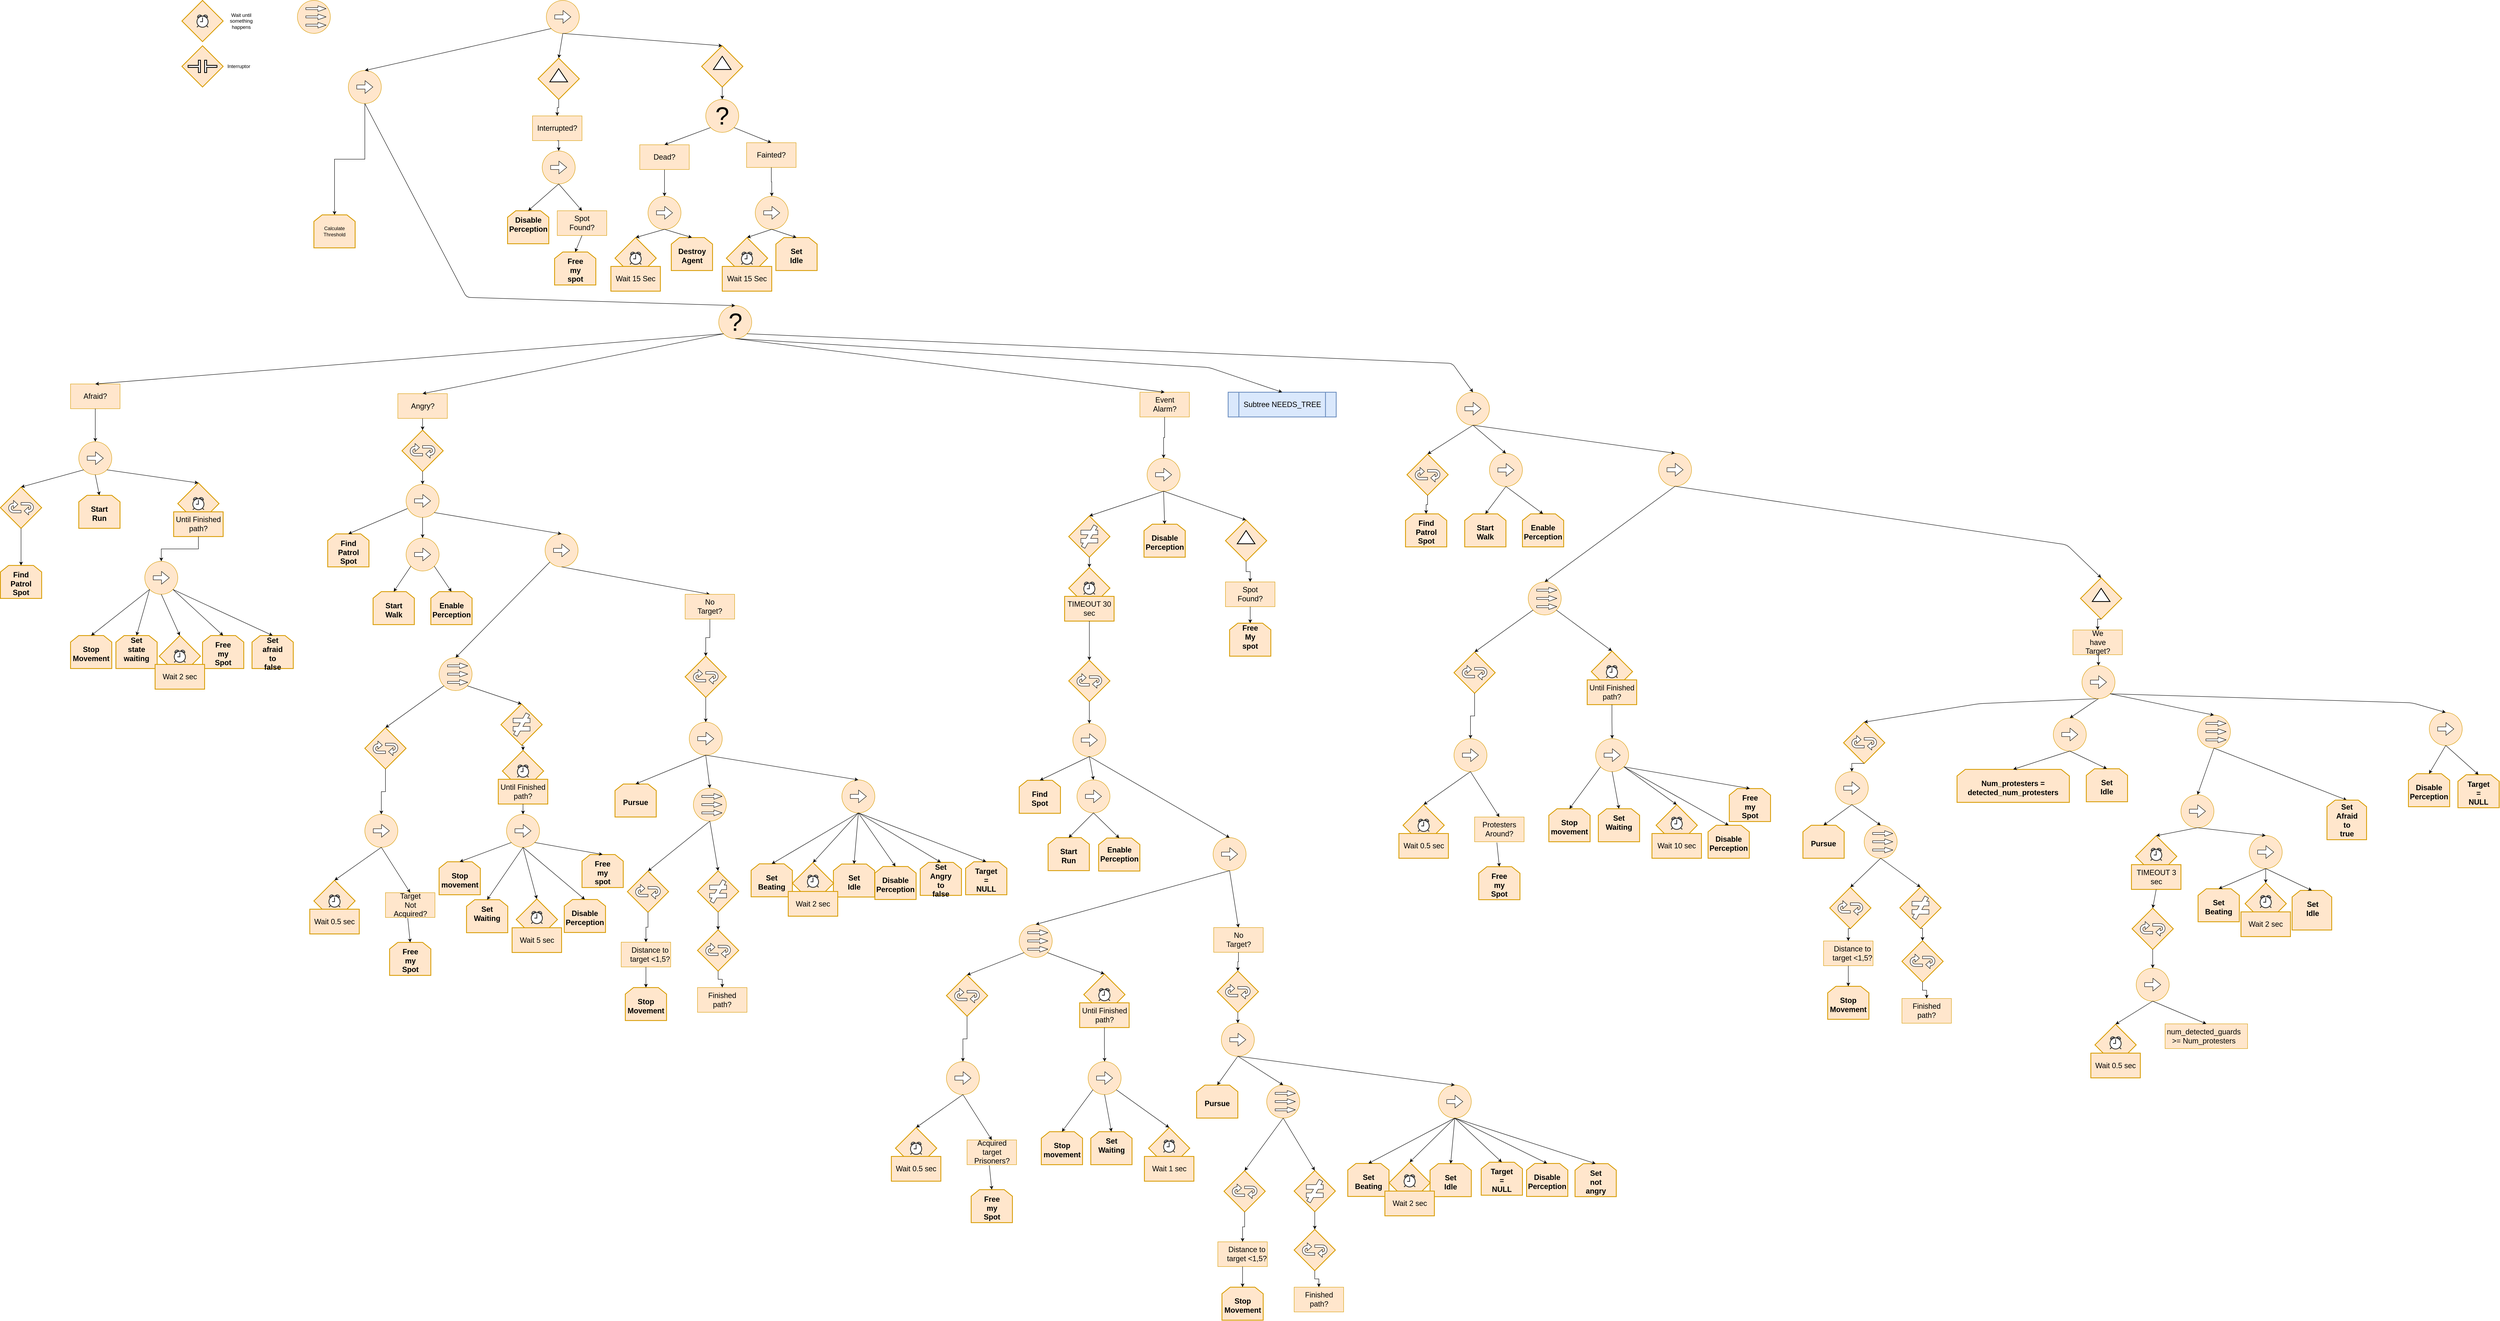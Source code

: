 <mxfile version="12.3.3" type="github" pages="1">
  <diagram id="m3vLoKKFt8lO_2VkIXrq" name="Page-1">
    <mxGraphModel dx="6047" dy="3733" grid="1" gridSize="10" guides="1" tooltips="1" connect="1" arrows="1" fold="1" page="1" pageScale="1" pageWidth="827" pageHeight="1169" math="0" shadow="0">
      <root>
        <mxCell id="0"/>
        <mxCell id="1" parent="0"/>
        <mxCell id="c1ChB9RDhWlkQyo_hipp-83" value="" style="group" parent="1" vertex="1" connectable="0">
          <mxGeometry x="93.5" y="30" width="80" height="80" as="geometry"/>
        </mxCell>
        <mxCell id="c1ChB9RDhWlkQyo_hipp-84" value="" style="ellipse;whiteSpace=wrap;html=1;aspect=fixed;fillColor=#ffe6cc;strokeColor=#d79b00;" parent="c1ChB9RDhWlkQyo_hipp-83" vertex="1">
          <mxGeometry width="80" height="80" as="geometry"/>
        </mxCell>
        <mxCell id="c1ChB9RDhWlkQyo_hipp-85" value="" style="shape=flexArrow;endArrow=classic;html=1;fillColor=#ffffff;" parent="c1ChB9RDhWlkQyo_hipp-83" edge="1">
          <mxGeometry width="50" height="50" relative="1" as="geometry">
            <mxPoint x="20" y="40" as="sourcePoint"/>
            <mxPoint x="60" y="40" as="targetPoint"/>
          </mxGeometry>
        </mxCell>
        <mxCell id="c1ChB9RDhWlkQyo_hipp-105" value="" style="group" parent="1" vertex="1" connectable="0">
          <mxGeometry x="-386.5" y="200" width="80" height="80" as="geometry"/>
        </mxCell>
        <mxCell id="c1ChB9RDhWlkQyo_hipp-106" value="" style="ellipse;whiteSpace=wrap;html=1;aspect=fixed;fillColor=#ffe6cc;strokeColor=#d79b00;" parent="c1ChB9RDhWlkQyo_hipp-105" vertex="1">
          <mxGeometry width="80" height="80" as="geometry"/>
        </mxCell>
        <mxCell id="c1ChB9RDhWlkQyo_hipp-107" value="" style="shape=flexArrow;endArrow=classic;html=1;fillColor=#ffffff;" parent="c1ChB9RDhWlkQyo_hipp-105" edge="1">
          <mxGeometry width="50" height="50" relative="1" as="geometry">
            <mxPoint x="20" y="40" as="sourcePoint"/>
            <mxPoint x="60" y="40" as="targetPoint"/>
          </mxGeometry>
        </mxCell>
        <mxCell id="c1ChB9RDhWlkQyo_hipp-111" style="edgeStyle=orthogonalEdgeStyle;rounded=0;orthogonalLoop=1;jettySize=auto;html=1;exitX=0.5;exitY=1;exitDx=0;exitDy=0;entryX=0.5;entryY=0;entryDx=0;entryDy=0;strokeWidth=1;fillColor=#ffffff;" parent="1" source="c1ChB9RDhWlkQyo_hipp-106" target="c1ChB9RDhWlkQyo_hipp-109" edge="1">
          <mxGeometry relative="1" as="geometry"/>
        </mxCell>
        <mxCell id="c1ChB9RDhWlkQyo_hipp-112" value="" style="group" parent="1" vertex="1" connectable="0">
          <mxGeometry x="421.5" y="720" width="80" height="80" as="geometry"/>
        </mxCell>
        <mxCell id="c1ChB9RDhWlkQyo_hipp-256" value="" style="group" parent="c1ChB9RDhWlkQyo_hipp-112" vertex="1" connectable="0">
          <mxGeometry x="90" y="50" width="80" height="80" as="geometry"/>
        </mxCell>
        <mxCell id="c1ChB9RDhWlkQyo_hipp-113" value="" style="ellipse;whiteSpace=wrap;html=1;aspect=fixed;fillColor=#ffe6cc;strokeColor=#d79b00;" parent="c1ChB9RDhWlkQyo_hipp-256" vertex="1">
          <mxGeometry width="80" height="80" as="geometry"/>
        </mxCell>
        <mxCell id="c1ChB9RDhWlkQyo_hipp-114" value="?" style="text;html=1;strokeColor=none;fillColor=none;align=center;verticalAlign=middle;whiteSpace=wrap;rounded=0;strokeWidth=5;labelBorderColor=none;fontSize=60;" parent="c1ChB9RDhWlkQyo_hipp-256" vertex="1">
          <mxGeometry x="20" y="30" width="40" height="20" as="geometry"/>
        </mxCell>
        <mxCell id="c1ChB9RDhWlkQyo_hipp-125" value="" style="endArrow=classic;html=1;fontSize=18;exitX=0.5;exitY=1;exitDx=0;exitDy=0;entryX=0.5;entryY=0;entryDx=0;entryDy=0;entryPerimeter=0;" parent="1" source="c1ChB9RDhWlkQyo_hipp-84" target="FaUgtLrSE2iIknXj0Mwb-38" edge="1">
          <mxGeometry width="50" height="50" relative="1" as="geometry">
            <mxPoint x="40" y="220" as="sourcePoint"/>
            <mxPoint x="40" y="260" as="targetPoint"/>
          </mxGeometry>
        </mxCell>
        <mxCell id="c1ChB9RDhWlkQyo_hipp-127" value="" style="endArrow=classic;html=1;fontSize=18;exitX=0;exitY=1;exitDx=0;exitDy=0;entryX=0.5;entryY=0;entryDx=0;entryDy=0;" parent="1" source="c1ChB9RDhWlkQyo_hipp-84" target="c1ChB9RDhWlkQyo_hipp-106" edge="1">
          <mxGeometry width="50" height="50" relative="1" as="geometry">
            <mxPoint x="-70" y="190" as="sourcePoint"/>
            <mxPoint x="-340" y="190.0" as="targetPoint"/>
          </mxGeometry>
        </mxCell>
        <mxCell id="c1ChB9RDhWlkQyo_hipp-137" value="" style="endArrow=classic;html=1;fontSize=18;exitX=0.5;exitY=1;exitDx=0;exitDy=0;entryX=0.5;entryY=0;entryDx=0;entryDy=0;entryPerimeter=0;" parent="1" source="c1ChB9RDhWlkQyo_hipp-84" target="FaUgtLrSE2iIknXj0Mwb-42" edge="1">
          <mxGeometry width="50" height="50" relative="1" as="geometry">
            <mxPoint x="160" y="240" as="sourcePoint"/>
            <mxPoint x="379" y="250" as="targetPoint"/>
          </mxGeometry>
        </mxCell>
        <mxCell id="c1ChB9RDhWlkQyo_hipp-164" value="Wait until something happens" style="text;html=1;strokeColor=none;fillColor=none;align=center;verticalAlign=middle;whiteSpace=wrap;rounded=0;" parent="1" vertex="1">
          <mxGeometry x="-692" y="70" width="92" height="20" as="geometry"/>
        </mxCell>
        <mxCell id="c1ChB9RDhWlkQyo_hipp-165" value="Interruptor" style="text;html=1;strokeColor=none;fillColor=none;align=center;verticalAlign=middle;whiteSpace=wrap;rounded=0;" parent="1" vertex="1">
          <mxGeometry x="-672" y="180" width="40" height="20" as="geometry"/>
        </mxCell>
        <mxCell id="c1ChB9RDhWlkQyo_hipp-166" value="" style="group" parent="1" vertex="1" connectable="0">
          <mxGeometry x="-790" y="30" width="100" height="100" as="geometry"/>
        </mxCell>
        <mxCell id="c1ChB9RDhWlkQyo_hipp-167" value="" style="strokeWidth=2;html=1;shape=mxgraph.flowchart.decision;whiteSpace=wrap;fontSize=18;fillColor=#ffe6cc;strokeColor=#d79b00;" parent="c1ChB9RDhWlkQyo_hipp-166" vertex="1">
          <mxGeometry width="100" height="100" as="geometry"/>
        </mxCell>
        <mxCell id="c1ChB9RDhWlkQyo_hipp-168" value="" style="html=1;verticalLabelPosition=bottom;align=center;labelBackgroundColor=#ffffff;verticalAlign=top;strokeWidth=2;strokeColor=#333333;shadow=0;dashed=0;shape=mxgraph.ios7.icons.alarm_clock;fontSize=18;" parent="c1ChB9RDhWlkQyo_hipp-166" vertex="1">
          <mxGeometry x="36.5" y="35" width="27" height="30" as="geometry"/>
        </mxCell>
        <mxCell id="c1ChB9RDhWlkQyo_hipp-169" value="" style="group" parent="1" vertex="1" connectable="0">
          <mxGeometry x="-790" y="140" width="100" height="100" as="geometry"/>
        </mxCell>
        <mxCell id="c1ChB9RDhWlkQyo_hipp-170" value="" style="strokeWidth=2;html=1;shape=mxgraph.flowchart.decision;whiteSpace=wrap;fillColor=#ffe6cc;strokeColor=#d79b00;" parent="c1ChB9RDhWlkQyo_hipp-169" vertex="1">
          <mxGeometry width="100" height="100" as="geometry"/>
        </mxCell>
        <mxCell id="c1ChB9RDhWlkQyo_hipp-171" value="" style="shape=tee;whiteSpace=wrap;html=1;strokeWidth=2;dx=5;dy=5;rotation=90;" parent="c1ChB9RDhWlkQyo_hipp-169" vertex="1">
          <mxGeometry x="15" y="35" width="30" height="30" as="geometry"/>
        </mxCell>
        <mxCell id="c1ChB9RDhWlkQyo_hipp-172" value="" style="shape=tee;whiteSpace=wrap;html=1;strokeWidth=2;dx=5;dy=5;rotation=-90;" parent="c1ChB9RDhWlkQyo_hipp-169" vertex="1">
          <mxGeometry x="55" y="35" width="30" height="30" as="geometry"/>
        </mxCell>
        <mxCell id="c1ChB9RDhWlkQyo_hipp-181" value="" style="group;strokeColor=none;" parent="1" vertex="1" connectable="0">
          <mxGeometry x="-510" y="30" width="80" height="80" as="geometry"/>
        </mxCell>
        <mxCell id="c1ChB9RDhWlkQyo_hipp-182" value="" style="ellipse;whiteSpace=wrap;html=1;aspect=fixed;fillColor=#ffe6cc;strokeColor=#d79b00;" parent="c1ChB9RDhWlkQyo_hipp-181" vertex="1">
          <mxGeometry width="80" height="80" as="geometry"/>
        </mxCell>
        <mxCell id="c1ChB9RDhWlkQyo_hipp-183" value="" style="shape=flexArrow;endArrow=classic;html=1;endWidth=8.21;endSize=6.233;width=4.698;fillColor=#ffffff;" parent="c1ChB9RDhWlkQyo_hipp-181" edge="1">
          <mxGeometry width="50" height="50" relative="1" as="geometry">
            <mxPoint x="20" y="20" as="sourcePoint"/>
            <mxPoint x="70" y="20" as="targetPoint"/>
            <Array as="points"/>
          </mxGeometry>
        </mxCell>
        <mxCell id="c1ChB9RDhWlkQyo_hipp-184" value="" style="shape=flexArrow;endArrow=classic;html=1;endWidth=8.21;endSize=6.233;width=4.698;fillColor=#ffffff;" parent="c1ChB9RDhWlkQyo_hipp-181" edge="1">
          <mxGeometry width="50" height="50" relative="1" as="geometry">
            <mxPoint x="20" y="40" as="sourcePoint"/>
            <mxPoint x="70" y="40" as="targetPoint"/>
            <Array as="points"/>
          </mxGeometry>
        </mxCell>
        <mxCell id="c1ChB9RDhWlkQyo_hipp-185" value="" style="shape=flexArrow;endArrow=classic;html=1;endWidth=8.21;endSize=6.233;width=4.698;fillColor=#ffffff;" parent="c1ChB9RDhWlkQyo_hipp-181" edge="1">
          <mxGeometry width="50" height="50" relative="1" as="geometry">
            <mxPoint x="20" y="60" as="sourcePoint"/>
            <mxPoint x="70" y="60" as="targetPoint"/>
            <Array as="points"/>
          </mxGeometry>
        </mxCell>
        <mxCell id="c1ChB9RDhWlkQyo_hipp-187" value="" style="group" parent="1" vertex="1" connectable="0">
          <mxGeometry x="-470" y="550" width="100" height="80" as="geometry"/>
        </mxCell>
        <mxCell id="c1ChB9RDhWlkQyo_hipp-109" value="" style="shape=loopLimit;whiteSpace=wrap;html=1;fillColor=#ffe6cc;strokeColor=#d79b00;strokeWidth=2;" parent="c1ChB9RDhWlkQyo_hipp-187" vertex="1">
          <mxGeometry width="100" height="80" as="geometry"/>
        </mxCell>
        <mxCell id="c1ChB9RDhWlkQyo_hipp-110" value="Calculate Threshold" style="text;html=1;strokeColor=none;fillColor=none;align=center;verticalAlign=middle;whiteSpace=wrap;rounded=0;" parent="c1ChB9RDhWlkQyo_hipp-187" vertex="1">
          <mxGeometry x="10" y="15" width="80" height="50" as="geometry"/>
        </mxCell>
        <mxCell id="c1ChB9RDhWlkQyo_hipp-193" value="" style="group" parent="1" vertex="1" connectable="0">
          <mxGeometry x="-1060" y="960" width="120" height="60" as="geometry"/>
        </mxCell>
        <mxCell id="c1ChB9RDhWlkQyo_hipp-194" value="" style="rounded=0;whiteSpace=wrap;html=1;fontSize=18;fillColor=#ffe6cc;strokeColor=#d79b00;" parent="c1ChB9RDhWlkQyo_hipp-193" vertex="1">
          <mxGeometry width="120" height="60" as="geometry"/>
        </mxCell>
        <mxCell id="c1ChB9RDhWlkQyo_hipp-195" value="Afraid?" style="text;html=1;strokeColor=none;fillColor=none;align=center;verticalAlign=middle;whiteSpace=wrap;rounded=0;fontSize=18;" parent="c1ChB9RDhWlkQyo_hipp-193" vertex="1">
          <mxGeometry x="40" y="20" width="40" height="20" as="geometry"/>
        </mxCell>
        <mxCell id="c1ChB9RDhWlkQyo_hipp-196" value="" style="group" parent="1" vertex="1" connectable="0">
          <mxGeometry x="-1040" y="1100" width="80" height="80" as="geometry"/>
        </mxCell>
        <mxCell id="c1ChB9RDhWlkQyo_hipp-197" value="" style="ellipse;whiteSpace=wrap;html=1;aspect=fixed;fillColor=#ffe6cc;strokeColor=#d79b00;" parent="c1ChB9RDhWlkQyo_hipp-196" vertex="1">
          <mxGeometry width="80" height="80" as="geometry"/>
        </mxCell>
        <mxCell id="c1ChB9RDhWlkQyo_hipp-198" value="" style="shape=flexArrow;endArrow=classic;html=1;fillColor=#ffffff;" parent="c1ChB9RDhWlkQyo_hipp-196" edge="1">
          <mxGeometry width="50" height="50" relative="1" as="geometry">
            <mxPoint x="20" y="40" as="sourcePoint"/>
            <mxPoint x="60" y="40" as="targetPoint"/>
          </mxGeometry>
        </mxCell>
        <mxCell id="c1ChB9RDhWlkQyo_hipp-204" value="" style="group" parent="1" vertex="1" connectable="0">
          <mxGeometry x="-1230" y="1210" width="100" height="100" as="geometry"/>
        </mxCell>
        <mxCell id="c1ChB9RDhWlkQyo_hipp-205" value="" style="strokeWidth=2;html=1;shape=mxgraph.flowchart.decision;whiteSpace=wrap;fillColor=#ffe6cc;strokeColor=#d79b00;" parent="c1ChB9RDhWlkQyo_hipp-204" vertex="1">
          <mxGeometry width="100" height="100" as="geometry"/>
        </mxCell>
        <mxCell id="c1ChB9RDhWlkQyo_hipp-206" value="" style="html=1;shadow=0;dashed=0;align=center;verticalAlign=middle;shape=mxgraph.arrows2.uTurnArrow;dy=3.03;arrowHead=19.28;dx2=10.64;" parent="c1ChB9RDhWlkQyo_hipp-204" vertex="1">
          <mxGeometry x="20" y="32.5" width="30" height="30" as="geometry"/>
        </mxCell>
        <mxCell id="c1ChB9RDhWlkQyo_hipp-207" value="" style="html=1;shadow=0;dashed=0;align=center;verticalAlign=middle;shape=mxgraph.arrows2.uTurnArrow;dy=3.03;arrowHead=19.28;dx2=10.64;rotation=180;" parent="c1ChB9RDhWlkQyo_hipp-204" vertex="1">
          <mxGeometry x="50" y="37.5" width="30" height="30" as="geometry"/>
        </mxCell>
        <mxCell id="c1ChB9RDhWlkQyo_hipp-213" value="" style="group" parent="1" vertex="1" connectable="0">
          <mxGeometry x="-1230" y="1400" width="100" height="80" as="geometry"/>
        </mxCell>
        <mxCell id="c1ChB9RDhWlkQyo_hipp-214" value="" style="shape=loopLimit;whiteSpace=wrap;html=1;fillColor=#ffe6cc;strokeColor=#d79b00;strokeWidth=2;" parent="c1ChB9RDhWlkQyo_hipp-213" vertex="1">
          <mxGeometry width="100" height="80" as="geometry"/>
        </mxCell>
        <mxCell id="c1ChB9RDhWlkQyo_hipp-215" value="Find Patrol Spot" style="text;html=1;strokeColor=none;fillColor=none;align=center;verticalAlign=middle;whiteSpace=wrap;rounded=0;fontStyle=1;fontSize=18;" parent="c1ChB9RDhWlkQyo_hipp-213" vertex="1">
          <mxGeometry x="30" y="35" width="40" height="20" as="geometry"/>
        </mxCell>
        <mxCell id="c1ChB9RDhWlkQyo_hipp-217" value="" style="group" parent="1" vertex="1" connectable="0">
          <mxGeometry x="-1040" y="1230" width="100" height="80" as="geometry"/>
        </mxCell>
        <mxCell id="c1ChB9RDhWlkQyo_hipp-218" value="" style="shape=loopLimit;whiteSpace=wrap;html=1;fillColor=#ffe6cc;strokeColor=#d79b00;strokeWidth=2;" parent="c1ChB9RDhWlkQyo_hipp-217" vertex="1">
          <mxGeometry width="100" height="80" as="geometry"/>
        </mxCell>
        <mxCell id="c1ChB9RDhWlkQyo_hipp-219" value="Start Run" style="text;html=1;strokeColor=none;fillColor=none;align=center;verticalAlign=middle;whiteSpace=wrap;rounded=0;fontStyle=1;fontSize=18;" parent="c1ChB9RDhWlkQyo_hipp-217" vertex="1">
          <mxGeometry x="30" y="35" width="40" height="20" as="geometry"/>
        </mxCell>
        <mxCell id="c1ChB9RDhWlkQyo_hipp-221" value="" style="group" parent="1" vertex="1" connectable="0">
          <mxGeometry x="-880" y="1390" width="80" height="80" as="geometry"/>
        </mxCell>
        <mxCell id="c1ChB9RDhWlkQyo_hipp-222" value="" style="ellipse;whiteSpace=wrap;html=1;aspect=fixed;fillColor=#ffe6cc;strokeColor=#d79b00;" parent="c1ChB9RDhWlkQyo_hipp-221" vertex="1">
          <mxGeometry width="80" height="80" as="geometry"/>
        </mxCell>
        <mxCell id="c1ChB9RDhWlkQyo_hipp-223" value="" style="shape=flexArrow;endArrow=classic;html=1;fillColor=#ffffff;" parent="c1ChB9RDhWlkQyo_hipp-221" edge="1">
          <mxGeometry width="50" height="50" relative="1" as="geometry">
            <mxPoint x="20" y="40" as="sourcePoint"/>
            <mxPoint x="60" y="40" as="targetPoint"/>
          </mxGeometry>
        </mxCell>
        <mxCell id="c1ChB9RDhWlkQyo_hipp-224" value="" style="group" parent="1" vertex="1" connectable="0">
          <mxGeometry x="-1060" y="1570" width="100" height="80" as="geometry"/>
        </mxCell>
        <mxCell id="c1ChB9RDhWlkQyo_hipp-225" value="" style="shape=loopLimit;whiteSpace=wrap;html=1;fillColor=#ffe6cc;strokeColor=#d79b00;strokeWidth=2;" parent="c1ChB9RDhWlkQyo_hipp-224" vertex="1">
          <mxGeometry width="100" height="80" as="geometry"/>
        </mxCell>
        <mxCell id="c1ChB9RDhWlkQyo_hipp-226" value="Stop Movement" style="text;html=1;strokeColor=none;fillColor=none;align=center;verticalAlign=middle;whiteSpace=wrap;rounded=0;fontStyle=1;fontSize=18;" parent="c1ChB9RDhWlkQyo_hipp-224" vertex="1">
          <mxGeometry x="30" y="35" width="40" height="20" as="geometry"/>
        </mxCell>
        <mxCell id="c1ChB9RDhWlkQyo_hipp-227" value="" style="group" parent="1" vertex="1" connectable="0">
          <mxGeometry x="-950" y="1570" width="100" height="80" as="geometry"/>
        </mxCell>
        <mxCell id="c1ChB9RDhWlkQyo_hipp-228" value="" style="shape=loopLimit;whiteSpace=wrap;html=1;fillColor=#ffe6cc;strokeColor=#d79b00;strokeWidth=2;" parent="c1ChB9RDhWlkQyo_hipp-227" vertex="1">
          <mxGeometry width="100" height="80" as="geometry"/>
        </mxCell>
        <mxCell id="c1ChB9RDhWlkQyo_hipp-229" value="&lt;div&gt;Set state waiting&lt;/div&gt;&lt;div&gt;&lt;br&gt;&lt;/div&gt;" style="text;html=1;strokeColor=none;fillColor=none;align=center;verticalAlign=middle;whiteSpace=wrap;rounded=0;fontStyle=1;fontSize=18;" parent="c1ChB9RDhWlkQyo_hipp-227" vertex="1">
          <mxGeometry x="30" y="35" width="40" height="20" as="geometry"/>
        </mxCell>
        <mxCell id="c1ChB9RDhWlkQyo_hipp-230" value="" style="group" parent="1" vertex="1" connectable="0">
          <mxGeometry x="-740" y="1570" width="100" height="80" as="geometry"/>
        </mxCell>
        <mxCell id="c1ChB9RDhWlkQyo_hipp-231" value="" style="shape=loopLimit;whiteSpace=wrap;html=1;fillColor=#ffe6cc;strokeColor=#d79b00;strokeWidth=2;" parent="c1ChB9RDhWlkQyo_hipp-230" vertex="1">
          <mxGeometry width="100" height="80" as="geometry"/>
        </mxCell>
        <mxCell id="c1ChB9RDhWlkQyo_hipp-232" value="Free my Spot" style="text;html=1;strokeColor=none;fillColor=none;align=center;verticalAlign=middle;whiteSpace=wrap;rounded=0;fontStyle=1;fontSize=18;" parent="c1ChB9RDhWlkQyo_hipp-230" vertex="1">
          <mxGeometry x="30" y="35" width="40" height="20" as="geometry"/>
        </mxCell>
        <mxCell id="c1ChB9RDhWlkQyo_hipp-233" value="" style="group" parent="1" vertex="1" connectable="0">
          <mxGeometry x="-620" y="1570" width="100" height="80" as="geometry"/>
        </mxCell>
        <mxCell id="c1ChB9RDhWlkQyo_hipp-234" value="" style="shape=loopLimit;whiteSpace=wrap;html=1;fillColor=#ffe6cc;strokeColor=#d79b00;strokeWidth=2;" parent="c1ChB9RDhWlkQyo_hipp-233" vertex="1">
          <mxGeometry width="100" height="80" as="geometry"/>
        </mxCell>
        <mxCell id="c1ChB9RDhWlkQyo_hipp-235" value="Set afraid to false" style="text;html=1;strokeColor=none;fillColor=none;align=center;verticalAlign=middle;whiteSpace=wrap;rounded=0;fontStyle=1;fontSize=18;" parent="c1ChB9RDhWlkQyo_hipp-233" vertex="1">
          <mxGeometry x="30" y="35" width="40" height="20" as="geometry"/>
        </mxCell>
        <mxCell id="c1ChB9RDhWlkQyo_hipp-236" value="" style="group" parent="1" vertex="1" connectable="0">
          <mxGeometry x="-810" y="1200" width="120" height="130" as="geometry"/>
        </mxCell>
        <mxCell id="c1ChB9RDhWlkQyo_hipp-208" value="" style="group" parent="c1ChB9RDhWlkQyo_hipp-236" vertex="1" connectable="0">
          <mxGeometry width="120" height="130" as="geometry"/>
        </mxCell>
        <mxCell id="c1ChB9RDhWlkQyo_hipp-209" value="" style="group" parent="c1ChB9RDhWlkQyo_hipp-208" vertex="1" connectable="0">
          <mxGeometry x="10" width="100" height="100" as="geometry"/>
        </mxCell>
        <mxCell id="c1ChB9RDhWlkQyo_hipp-210" value="" style="strokeWidth=2;html=1;shape=mxgraph.flowchart.decision;whiteSpace=wrap;fontSize=18;fillColor=#ffe6cc;strokeColor=#d79b00;" parent="c1ChB9RDhWlkQyo_hipp-209" vertex="1">
          <mxGeometry width="100" height="100" as="geometry"/>
        </mxCell>
        <mxCell id="c1ChB9RDhWlkQyo_hipp-211" value="" style="html=1;verticalLabelPosition=bottom;align=center;labelBackgroundColor=#ffffff;verticalAlign=top;strokeWidth=2;strokeColor=#333333;shadow=0;dashed=0;shape=mxgraph.ios7.icons.alarm_clock;fontSize=18;" parent="c1ChB9RDhWlkQyo_hipp-209" vertex="1">
          <mxGeometry x="36.5" y="35" width="27" height="30" as="geometry"/>
        </mxCell>
        <mxCell id="c1ChB9RDhWlkQyo_hipp-212" value="Until Finished path?" style="rounded=0;whiteSpace=wrap;html=1;strokeColor=#d79b00;strokeWidth=2;fontSize=18;fillColor=#ffe6cc;" parent="c1ChB9RDhWlkQyo_hipp-208" vertex="1">
          <mxGeometry y="70" width="120" height="60" as="geometry"/>
        </mxCell>
        <mxCell id="c1ChB9RDhWlkQyo_hipp-237" value="" style="group" parent="1" vertex="1" connectable="0">
          <mxGeometry x="-855" y="1570" width="120" height="130" as="geometry"/>
        </mxCell>
        <mxCell id="c1ChB9RDhWlkQyo_hipp-238" value="" style="group" parent="c1ChB9RDhWlkQyo_hipp-237" vertex="1" connectable="0">
          <mxGeometry width="120" height="130" as="geometry"/>
        </mxCell>
        <mxCell id="c1ChB9RDhWlkQyo_hipp-239" value="" style="group" parent="c1ChB9RDhWlkQyo_hipp-238" vertex="1" connectable="0">
          <mxGeometry x="10" width="100" height="100" as="geometry"/>
        </mxCell>
        <mxCell id="c1ChB9RDhWlkQyo_hipp-240" value="" style="strokeWidth=2;html=1;shape=mxgraph.flowchart.decision;whiteSpace=wrap;fontSize=18;fillColor=#ffe6cc;strokeColor=#d79b00;" parent="c1ChB9RDhWlkQyo_hipp-239" vertex="1">
          <mxGeometry width="100" height="100" as="geometry"/>
        </mxCell>
        <mxCell id="c1ChB9RDhWlkQyo_hipp-241" value="" style="html=1;verticalLabelPosition=bottom;align=center;labelBackgroundColor=#ffffff;verticalAlign=top;strokeWidth=2;strokeColor=#333333;shadow=0;dashed=0;shape=mxgraph.ios7.icons.alarm_clock;fontSize=18;" parent="c1ChB9RDhWlkQyo_hipp-239" vertex="1">
          <mxGeometry x="36.5" y="35" width="27" height="30" as="geometry"/>
        </mxCell>
        <mxCell id="c1ChB9RDhWlkQyo_hipp-242" value="Wait 2 sec" style="rounded=0;whiteSpace=wrap;html=1;strokeColor=#d79b00;strokeWidth=2;fontSize=18;fillColor=#ffe6cc;" parent="c1ChB9RDhWlkQyo_hipp-238" vertex="1">
          <mxGeometry y="70" width="120" height="60" as="geometry"/>
        </mxCell>
        <mxCell id="c1ChB9RDhWlkQyo_hipp-243" value="" style="endArrow=classic;html=1;exitX=0;exitY=1;exitDx=0;exitDy=0;entryX=0.5;entryY=0;entryDx=0;entryDy=0;" parent="1" source="c1ChB9RDhWlkQyo_hipp-222" target="c1ChB9RDhWlkQyo_hipp-225" edge="1">
          <mxGeometry width="50" height="50" relative="1" as="geometry">
            <mxPoint x="-1020" y="1510" as="sourcePoint"/>
            <mxPoint x="-970" y="1460" as="targetPoint"/>
          </mxGeometry>
        </mxCell>
        <mxCell id="c1ChB9RDhWlkQyo_hipp-244" value="" style="endArrow=classic;html=1;exitX=0;exitY=1;exitDx=0;exitDy=0;entryX=0.5;entryY=0;entryDx=0;entryDy=0;" parent="1" source="c1ChB9RDhWlkQyo_hipp-222" target="c1ChB9RDhWlkQyo_hipp-228" edge="1">
          <mxGeometry width="50" height="50" relative="1" as="geometry">
            <mxPoint x="-740" y="1520" as="sourcePoint"/>
            <mxPoint x="-690" y="1470" as="targetPoint"/>
          </mxGeometry>
        </mxCell>
        <mxCell id="c1ChB9RDhWlkQyo_hipp-245" value="" style="endArrow=classic;html=1;exitX=0.5;exitY=1;exitDx=0;exitDy=0;entryX=0.5;entryY=0;entryDx=0;entryDy=0;entryPerimeter=0;" parent="1" source="c1ChB9RDhWlkQyo_hipp-222" target="c1ChB9RDhWlkQyo_hipp-240" edge="1">
          <mxGeometry width="50" height="50" relative="1" as="geometry">
            <mxPoint x="-750" y="1530" as="sourcePoint"/>
            <mxPoint x="-700" y="1480" as="targetPoint"/>
          </mxGeometry>
        </mxCell>
        <mxCell id="c1ChB9RDhWlkQyo_hipp-246" value="" style="endArrow=classic;html=1;exitX=1;exitY=1;exitDx=0;exitDy=0;entryX=0.5;entryY=0;entryDx=0;entryDy=0;" parent="1" source="c1ChB9RDhWlkQyo_hipp-222" target="c1ChB9RDhWlkQyo_hipp-231" edge="1">
          <mxGeometry width="50" height="50" relative="1" as="geometry">
            <mxPoint x="-670" y="1480" as="sourcePoint"/>
            <mxPoint x="-620" y="1430" as="targetPoint"/>
          </mxGeometry>
        </mxCell>
        <mxCell id="c1ChB9RDhWlkQyo_hipp-247" value="" style="endArrow=classic;html=1;entryX=0.5;entryY=0;entryDx=0;entryDy=0;exitX=1;exitY=1;exitDx=0;exitDy=0;" parent="1" source="c1ChB9RDhWlkQyo_hipp-222" target="c1ChB9RDhWlkQyo_hipp-234" edge="1">
          <mxGeometry width="50" height="50" relative="1" as="geometry">
            <mxPoint x="-810" y="1460" as="sourcePoint"/>
            <mxPoint x="-650" y="1470" as="targetPoint"/>
          </mxGeometry>
        </mxCell>
        <mxCell id="c1ChB9RDhWlkQyo_hipp-248" style="edgeStyle=orthogonalEdgeStyle;rounded=0;orthogonalLoop=1;jettySize=auto;html=1;exitX=0.5;exitY=1;exitDx=0;exitDy=0;exitPerimeter=0;entryX=0.5;entryY=0;entryDx=0;entryDy=0;" parent="1" source="c1ChB9RDhWlkQyo_hipp-205" target="c1ChB9RDhWlkQyo_hipp-214" edge="1">
          <mxGeometry relative="1" as="geometry"/>
        </mxCell>
        <mxCell id="c1ChB9RDhWlkQyo_hipp-249" style="edgeStyle=orthogonalEdgeStyle;rounded=0;orthogonalLoop=1;jettySize=auto;html=1;exitX=0.5;exitY=1;exitDx=0;exitDy=0;entryX=0.5;entryY=0;entryDx=0;entryDy=0;" parent="1" source="c1ChB9RDhWlkQyo_hipp-212" target="c1ChB9RDhWlkQyo_hipp-222" edge="1">
          <mxGeometry relative="1" as="geometry"/>
        </mxCell>
        <mxCell id="c1ChB9RDhWlkQyo_hipp-250" value="" style="endArrow=classic;html=1;exitX=0;exitY=1;exitDx=0;exitDy=0;entryX=0.5;entryY=0;entryDx=0;entryDy=0;entryPerimeter=0;" parent="1" source="c1ChB9RDhWlkQyo_hipp-197" target="c1ChB9RDhWlkQyo_hipp-205" edge="1">
          <mxGeometry width="50" height="50" relative="1" as="geometry">
            <mxPoint x="-1030" y="1450" as="sourcePoint"/>
            <mxPoint x="-980" y="1400" as="targetPoint"/>
          </mxGeometry>
        </mxCell>
        <mxCell id="c1ChB9RDhWlkQyo_hipp-251" value="" style="endArrow=classic;html=1;exitX=0.5;exitY=1;exitDx=0;exitDy=0;entryX=0.5;entryY=0;entryDx=0;entryDy=0;" parent="1" source="c1ChB9RDhWlkQyo_hipp-197" target="c1ChB9RDhWlkQyo_hipp-218" edge="1">
          <mxGeometry width="50" height="50" relative="1" as="geometry">
            <mxPoint x="-780" y="1150" as="sourcePoint"/>
            <mxPoint x="-730" y="1100" as="targetPoint"/>
          </mxGeometry>
        </mxCell>
        <mxCell id="c1ChB9RDhWlkQyo_hipp-252" value="" style="endArrow=classic;html=1;exitX=1;exitY=1;exitDx=0;exitDy=0;entryX=0.5;entryY=0;entryDx=0;entryDy=0;entryPerimeter=0;" parent="1" source="c1ChB9RDhWlkQyo_hipp-197" target="c1ChB9RDhWlkQyo_hipp-210" edge="1">
          <mxGeometry width="50" height="50" relative="1" as="geometry">
            <mxPoint x="-830" y="1160" as="sourcePoint"/>
            <mxPoint x="-780" y="1110" as="targetPoint"/>
          </mxGeometry>
        </mxCell>
        <mxCell id="c1ChB9RDhWlkQyo_hipp-254" style="edgeStyle=orthogonalEdgeStyle;rounded=0;orthogonalLoop=1;jettySize=auto;html=1;exitX=0.5;exitY=1;exitDx=0;exitDy=0;entryX=0.5;entryY=0;entryDx=0;entryDy=0;" parent="1" source="c1ChB9RDhWlkQyo_hipp-194" target="c1ChB9RDhWlkQyo_hipp-197" edge="1">
          <mxGeometry relative="1" as="geometry"/>
        </mxCell>
        <mxCell id="c1ChB9RDhWlkQyo_hipp-255" value="" style="endArrow=classic;html=1;exitX=0;exitY=1;exitDx=0;exitDy=0;entryX=0.5;entryY=0;entryDx=0;entryDy=0;" parent="1" source="c1ChB9RDhWlkQyo_hipp-113" target="c1ChB9RDhWlkQyo_hipp-194" edge="1">
          <mxGeometry width="50" height="50" relative="1" as="geometry">
            <mxPoint x="-220" y="980" as="sourcePoint"/>
            <mxPoint x="-170" y="930" as="targetPoint"/>
          </mxGeometry>
        </mxCell>
        <mxCell id="c1ChB9RDhWlkQyo_hipp-257" value="" style="endArrow=classic;html=1;exitX=0.5;exitY=1;exitDx=0;exitDy=0;entryX=0.5;entryY=0;entryDx=0;entryDy=0;" parent="1" source="c1ChB9RDhWlkQyo_hipp-106" target="c1ChB9RDhWlkQyo_hipp-113" edge="1">
          <mxGeometry width="50" height="50" relative="1" as="geometry">
            <mxPoint x="-210" y="670" as="sourcePoint"/>
            <mxPoint x="-160" y="620" as="targetPoint"/>
            <Array as="points">
              <mxPoint x="-100" y="750"/>
            </Array>
          </mxGeometry>
        </mxCell>
        <mxCell id="c1ChB9RDhWlkQyo_hipp-258" value="" style="group" parent="1" vertex="1" connectable="0">
          <mxGeometry x="-266.5" y="983.5" width="120" height="60" as="geometry"/>
        </mxCell>
        <mxCell id="c1ChB9RDhWlkQyo_hipp-358" value="" style="group" parent="c1ChB9RDhWlkQyo_hipp-258" vertex="1" connectable="0">
          <mxGeometry width="120" height="60" as="geometry"/>
        </mxCell>
        <mxCell id="WQOhRpQjnI3f1mMyApQ1-90" value="" style="group" parent="c1ChB9RDhWlkQyo_hipp-358" vertex="1" connectable="0">
          <mxGeometry width="120" height="60" as="geometry"/>
        </mxCell>
        <mxCell id="c1ChB9RDhWlkQyo_hipp-259" value="" style="rounded=0;whiteSpace=wrap;html=1;fontSize=18;fillColor=#ffe6cc;strokeColor=#d79b00;" parent="WQOhRpQjnI3f1mMyApQ1-90" vertex="1">
          <mxGeometry width="120" height="60" as="geometry"/>
        </mxCell>
        <mxCell id="c1ChB9RDhWlkQyo_hipp-260" value="Angry?" style="text;html=1;strokeColor=none;fillColor=none;align=center;verticalAlign=middle;whiteSpace=wrap;rounded=0;fontSize=18;" parent="WQOhRpQjnI3f1mMyApQ1-90" vertex="1">
          <mxGeometry x="40" y="20" width="40" height="20" as="geometry"/>
        </mxCell>
        <mxCell id="c1ChB9RDhWlkQyo_hipp-261" value="" style="endArrow=classic;html=1;exitX=0;exitY=1;exitDx=0;exitDy=0;entryX=0.5;entryY=0;entryDx=0;entryDy=0;" parent="1" source="c1ChB9RDhWlkQyo_hipp-113" target="c1ChB9RDhWlkQyo_hipp-259" edge="1">
          <mxGeometry width="50" height="50" relative="1" as="geometry">
            <mxPoint x="160" y="920" as="sourcePoint"/>
            <mxPoint x="210" y="870" as="targetPoint"/>
          </mxGeometry>
        </mxCell>
        <mxCell id="c1ChB9RDhWlkQyo_hipp-262" value="" style="group" parent="1" vertex="1" connectable="0">
          <mxGeometry x="-256.5" y="1072" width="100" height="100" as="geometry"/>
        </mxCell>
        <mxCell id="c1ChB9RDhWlkQyo_hipp-263" value="" style="strokeWidth=2;html=1;shape=mxgraph.flowchart.decision;whiteSpace=wrap;fillColor=#ffe6cc;strokeColor=#d79b00;" parent="c1ChB9RDhWlkQyo_hipp-262" vertex="1">
          <mxGeometry width="100" height="100" as="geometry"/>
        </mxCell>
        <mxCell id="c1ChB9RDhWlkQyo_hipp-264" value="" style="html=1;shadow=0;dashed=0;align=center;verticalAlign=middle;shape=mxgraph.arrows2.uTurnArrow;dy=3.03;arrowHead=19.28;dx2=10.64;" parent="c1ChB9RDhWlkQyo_hipp-262" vertex="1">
          <mxGeometry x="20" y="32.5" width="30" height="30" as="geometry"/>
        </mxCell>
        <mxCell id="c1ChB9RDhWlkQyo_hipp-265" value="" style="html=1;shadow=0;dashed=0;align=center;verticalAlign=middle;shape=mxgraph.arrows2.uTurnArrow;dy=3.03;arrowHead=19.28;dx2=10.64;rotation=180;" parent="c1ChB9RDhWlkQyo_hipp-262" vertex="1">
          <mxGeometry x="50" y="37.5" width="30" height="30" as="geometry"/>
        </mxCell>
        <mxCell id="c1ChB9RDhWlkQyo_hipp-266" value="" style="group" parent="1" vertex="1" connectable="0">
          <mxGeometry x="-246.5" y="1203.5" width="80" height="80" as="geometry"/>
        </mxCell>
        <mxCell id="c1ChB9RDhWlkQyo_hipp-267" value="" style="ellipse;whiteSpace=wrap;html=1;aspect=fixed;fillColor=#ffe6cc;strokeColor=#d79b00;" parent="c1ChB9RDhWlkQyo_hipp-266" vertex="1">
          <mxGeometry width="80" height="80" as="geometry"/>
        </mxCell>
        <mxCell id="c1ChB9RDhWlkQyo_hipp-268" value="" style="shape=flexArrow;endArrow=classic;html=1;fillColor=#ffffff;" parent="c1ChB9RDhWlkQyo_hipp-266" edge="1">
          <mxGeometry width="50" height="50" relative="1" as="geometry">
            <mxPoint x="20" y="40" as="sourcePoint"/>
            <mxPoint x="60" y="40" as="targetPoint"/>
          </mxGeometry>
        </mxCell>
        <mxCell id="c1ChB9RDhWlkQyo_hipp-271" value="" style="group" parent="1" vertex="1" connectable="0">
          <mxGeometry x="-436.5" y="1323.5" width="100" height="80" as="geometry"/>
        </mxCell>
        <mxCell id="c1ChB9RDhWlkQyo_hipp-272" value="" style="shape=loopLimit;whiteSpace=wrap;html=1;fillColor=#ffe6cc;strokeColor=#d79b00;strokeWidth=2;" parent="c1ChB9RDhWlkQyo_hipp-271" vertex="1">
          <mxGeometry width="100" height="80" as="geometry"/>
        </mxCell>
        <mxCell id="c1ChB9RDhWlkQyo_hipp-273" value="Find Patrol Spot" style="text;html=1;strokeColor=none;fillColor=none;align=center;verticalAlign=middle;whiteSpace=wrap;rounded=0;fontStyle=1;fontSize=18;" parent="c1ChB9RDhWlkQyo_hipp-271" vertex="1">
          <mxGeometry x="30" y="35" width="40" height="20" as="geometry"/>
        </mxCell>
        <mxCell id="c1ChB9RDhWlkQyo_hipp-274" value="" style="group" parent="1" vertex="1" connectable="0">
          <mxGeometry x="-246.5" y="1333.5" width="80" height="80" as="geometry"/>
        </mxCell>
        <mxCell id="c1ChB9RDhWlkQyo_hipp-275" value="" style="ellipse;whiteSpace=wrap;html=1;aspect=fixed;fillColor=#ffe6cc;strokeColor=#d79b00;" parent="c1ChB9RDhWlkQyo_hipp-274" vertex="1">
          <mxGeometry width="80" height="80" as="geometry"/>
        </mxCell>
        <mxCell id="c1ChB9RDhWlkQyo_hipp-276" value="" style="shape=flexArrow;endArrow=classic;html=1;fillColor=#ffffff;" parent="c1ChB9RDhWlkQyo_hipp-274" edge="1">
          <mxGeometry width="50" height="50" relative="1" as="geometry">
            <mxPoint x="20" y="40" as="sourcePoint"/>
            <mxPoint x="60" y="40" as="targetPoint"/>
          </mxGeometry>
        </mxCell>
        <mxCell id="c1ChB9RDhWlkQyo_hipp-277" value="" style="group" parent="1" vertex="1" connectable="0">
          <mxGeometry x="-326.5" y="1463.5" width="100" height="80" as="geometry"/>
        </mxCell>
        <mxCell id="c1ChB9RDhWlkQyo_hipp-278" value="" style="shape=loopLimit;whiteSpace=wrap;html=1;fillColor=#ffe6cc;strokeColor=#d79b00;strokeWidth=2;" parent="c1ChB9RDhWlkQyo_hipp-277" vertex="1">
          <mxGeometry width="100" height="80" as="geometry"/>
        </mxCell>
        <mxCell id="c1ChB9RDhWlkQyo_hipp-279" value="Start Walk" style="text;html=1;strokeColor=none;fillColor=none;align=center;verticalAlign=middle;whiteSpace=wrap;rounded=0;fontStyle=1;fontSize=18;" parent="c1ChB9RDhWlkQyo_hipp-277" vertex="1">
          <mxGeometry x="30" y="35" width="40" height="20" as="geometry"/>
        </mxCell>
        <mxCell id="c1ChB9RDhWlkQyo_hipp-280" value="" style="group" parent="1" vertex="1" connectable="0">
          <mxGeometry x="-186.5" y="1463.5" width="100" height="80" as="geometry"/>
        </mxCell>
        <mxCell id="c1ChB9RDhWlkQyo_hipp-281" value="" style="shape=loopLimit;whiteSpace=wrap;html=1;fillColor=#ffe6cc;strokeColor=#d79b00;strokeWidth=2;" parent="c1ChB9RDhWlkQyo_hipp-280" vertex="1">
          <mxGeometry width="100" height="80" as="geometry"/>
        </mxCell>
        <mxCell id="c1ChB9RDhWlkQyo_hipp-282" value="Enable Perception" style="text;html=1;strokeColor=none;fillColor=none;align=center;verticalAlign=middle;whiteSpace=wrap;rounded=0;fontStyle=1;fontSize=18;" parent="c1ChB9RDhWlkQyo_hipp-280" vertex="1">
          <mxGeometry x="30" y="35" width="40" height="20" as="geometry"/>
        </mxCell>
        <mxCell id="c1ChB9RDhWlkQyo_hipp-283" value="" style="group" parent="1" vertex="1" connectable="0">
          <mxGeometry x="90.5" y="1323.5" width="80" height="80" as="geometry"/>
        </mxCell>
        <mxCell id="c1ChB9RDhWlkQyo_hipp-284" value="" style="ellipse;whiteSpace=wrap;html=1;aspect=fixed;fillColor=#ffe6cc;strokeColor=#d79b00;" parent="c1ChB9RDhWlkQyo_hipp-283" vertex="1">
          <mxGeometry width="80" height="80" as="geometry"/>
        </mxCell>
        <mxCell id="c1ChB9RDhWlkQyo_hipp-285" value="" style="shape=flexArrow;endArrow=classic;html=1;fillColor=#ffffff;" parent="c1ChB9RDhWlkQyo_hipp-283" edge="1">
          <mxGeometry width="50" height="50" relative="1" as="geometry">
            <mxPoint x="20" y="40" as="sourcePoint"/>
            <mxPoint x="60" y="40" as="targetPoint"/>
          </mxGeometry>
        </mxCell>
        <mxCell id="c1ChB9RDhWlkQyo_hipp-289" style="edgeStyle=orthogonalEdgeStyle;rounded=0;orthogonalLoop=1;jettySize=auto;html=1;exitX=0.5;exitY=1;exitDx=0;exitDy=0;entryX=0.5;entryY=0;entryDx=0;entryDy=0;entryPerimeter=0;" parent="1" source="c1ChB9RDhWlkQyo_hipp-259" target="c1ChB9RDhWlkQyo_hipp-263" edge="1">
          <mxGeometry relative="1" as="geometry"/>
        </mxCell>
        <mxCell id="c1ChB9RDhWlkQyo_hipp-290" style="edgeStyle=orthogonalEdgeStyle;rounded=0;orthogonalLoop=1;jettySize=auto;html=1;exitX=0.5;exitY=1;exitDx=0;exitDy=0;exitPerimeter=0;entryX=0.5;entryY=0;entryDx=0;entryDy=0;" parent="1" source="c1ChB9RDhWlkQyo_hipp-263" target="c1ChB9RDhWlkQyo_hipp-267" edge="1">
          <mxGeometry relative="1" as="geometry"/>
        </mxCell>
        <mxCell id="c1ChB9RDhWlkQyo_hipp-292" value="" style="endArrow=classic;html=1;exitX=0.042;exitY=0.733;exitDx=0;exitDy=0;exitPerimeter=0;entryX=0.5;entryY=0;entryDx=0;entryDy=0;" parent="1" source="c1ChB9RDhWlkQyo_hipp-267" target="c1ChB9RDhWlkQyo_hipp-272" edge="1">
          <mxGeometry width="50" height="50" relative="1" as="geometry">
            <mxPoint x="-466.5" y="1293.5" as="sourcePoint"/>
            <mxPoint x="-416.5" y="1243.5" as="targetPoint"/>
          </mxGeometry>
        </mxCell>
        <mxCell id="c1ChB9RDhWlkQyo_hipp-293" value="" style="endArrow=classic;html=1;exitX=0.5;exitY=1;exitDx=0;exitDy=0;entryX=0.5;entryY=0;entryDx=0;entryDy=0;" parent="1" source="c1ChB9RDhWlkQyo_hipp-267" target="c1ChB9RDhWlkQyo_hipp-275" edge="1">
          <mxGeometry width="50" height="50" relative="1" as="geometry">
            <mxPoint x="-96.5" y="1353.5" as="sourcePoint"/>
            <mxPoint x="-46.5" y="1303.5" as="targetPoint"/>
          </mxGeometry>
        </mxCell>
        <mxCell id="c1ChB9RDhWlkQyo_hipp-294" value="" style="endArrow=classic;html=1;exitX=0;exitY=1;exitDx=0;exitDy=0;entryX=0.5;entryY=0;entryDx=0;entryDy=0;" parent="1" source="c1ChB9RDhWlkQyo_hipp-275" target="c1ChB9RDhWlkQyo_hipp-278" edge="1">
          <mxGeometry width="50" height="50" relative="1" as="geometry">
            <mxPoint x="-316.5" y="1453.5" as="sourcePoint"/>
            <mxPoint x="-266.5" y="1403.5" as="targetPoint"/>
          </mxGeometry>
        </mxCell>
        <mxCell id="c1ChB9RDhWlkQyo_hipp-295" value="" style="endArrow=classic;html=1;exitX=1;exitY=1;exitDx=0;exitDy=0;entryX=0.5;entryY=0;entryDx=0;entryDy=0;" parent="1" source="c1ChB9RDhWlkQyo_hipp-275" target="c1ChB9RDhWlkQyo_hipp-281" edge="1">
          <mxGeometry width="50" height="50" relative="1" as="geometry">
            <mxPoint x="-106.5" y="1463.5" as="sourcePoint"/>
            <mxPoint x="-56.5" y="1413.5" as="targetPoint"/>
          </mxGeometry>
        </mxCell>
        <mxCell id="c1ChB9RDhWlkQyo_hipp-296" value="" style="endArrow=classic;html=1;exitX=1;exitY=1;exitDx=0;exitDy=0;entryX=0.5;entryY=0;entryDx=0;entryDy=0;" parent="1" source="c1ChB9RDhWlkQyo_hipp-267" target="c1ChB9RDhWlkQyo_hipp-284" edge="1">
          <mxGeometry width="50" height="50" relative="1" as="geometry">
            <mxPoint x="-76.5" y="1313.5" as="sourcePoint"/>
            <mxPoint x="-26.5" y="1263.5" as="targetPoint"/>
          </mxGeometry>
        </mxCell>
        <mxCell id="c1ChB9RDhWlkQyo_hipp-297" value="" style="group;strokeColor=none;" parent="1" vertex="1" connectable="0">
          <mxGeometry x="-166.5" y="1623.5" width="80" height="80" as="geometry"/>
        </mxCell>
        <mxCell id="c1ChB9RDhWlkQyo_hipp-298" value="" style="ellipse;whiteSpace=wrap;html=1;aspect=fixed;fillColor=#ffe6cc;strokeColor=#d79b00;" parent="c1ChB9RDhWlkQyo_hipp-297" vertex="1">
          <mxGeometry width="80" height="80" as="geometry"/>
        </mxCell>
        <mxCell id="c1ChB9RDhWlkQyo_hipp-299" value="" style="shape=flexArrow;endArrow=classic;html=1;endWidth=8.21;endSize=6.233;width=4.698;fillColor=#ffffff;" parent="c1ChB9RDhWlkQyo_hipp-297" edge="1">
          <mxGeometry width="50" height="50" relative="1" as="geometry">
            <mxPoint x="20" y="20" as="sourcePoint"/>
            <mxPoint x="70" y="20" as="targetPoint"/>
            <Array as="points"/>
          </mxGeometry>
        </mxCell>
        <mxCell id="c1ChB9RDhWlkQyo_hipp-300" value="" style="shape=flexArrow;endArrow=classic;html=1;endWidth=8.21;endSize=6.233;width=4.698;fillColor=#ffffff;" parent="c1ChB9RDhWlkQyo_hipp-297" edge="1">
          <mxGeometry width="50" height="50" relative="1" as="geometry">
            <mxPoint x="20" y="40" as="sourcePoint"/>
            <mxPoint x="70" y="40" as="targetPoint"/>
            <Array as="points"/>
          </mxGeometry>
        </mxCell>
        <mxCell id="c1ChB9RDhWlkQyo_hipp-301" value="" style="shape=flexArrow;endArrow=classic;html=1;endWidth=8.21;endSize=6.233;width=4.698;fillColor=#ffffff;" parent="c1ChB9RDhWlkQyo_hipp-297" edge="1">
          <mxGeometry width="50" height="50" relative="1" as="geometry">
            <mxPoint x="20" y="60" as="sourcePoint"/>
            <mxPoint x="70" y="60" as="targetPoint"/>
            <Array as="points"/>
          </mxGeometry>
        </mxCell>
        <mxCell id="c1ChB9RDhWlkQyo_hipp-302" value="" style="group" parent="1" vertex="1" connectable="0">
          <mxGeometry x="-346.5" y="1793.5" width="100" height="100" as="geometry"/>
        </mxCell>
        <mxCell id="c1ChB9RDhWlkQyo_hipp-303" value="" style="strokeWidth=2;html=1;shape=mxgraph.flowchart.decision;whiteSpace=wrap;fillColor=#ffe6cc;strokeColor=#d79b00;" parent="c1ChB9RDhWlkQyo_hipp-302" vertex="1">
          <mxGeometry width="100" height="100" as="geometry"/>
        </mxCell>
        <mxCell id="c1ChB9RDhWlkQyo_hipp-304" value="" style="html=1;shadow=0;dashed=0;align=center;verticalAlign=middle;shape=mxgraph.arrows2.uTurnArrow;dy=3.03;arrowHead=19.28;dx2=10.64;" parent="c1ChB9RDhWlkQyo_hipp-302" vertex="1">
          <mxGeometry x="20" y="32.5" width="30" height="30" as="geometry"/>
        </mxCell>
        <mxCell id="c1ChB9RDhWlkQyo_hipp-305" value="" style="html=1;shadow=0;dashed=0;align=center;verticalAlign=middle;shape=mxgraph.arrows2.uTurnArrow;dy=3.03;arrowHead=19.28;dx2=10.64;rotation=180;" parent="c1ChB9RDhWlkQyo_hipp-302" vertex="1">
          <mxGeometry x="50" y="37.5" width="30" height="30" as="geometry"/>
        </mxCell>
        <mxCell id="c1ChB9RDhWlkQyo_hipp-306" value="" style="group" parent="1" vertex="1" connectable="0">
          <mxGeometry x="-346.5" y="2003.5" width="80" height="80" as="geometry"/>
        </mxCell>
        <mxCell id="c1ChB9RDhWlkQyo_hipp-307" value="" style="ellipse;whiteSpace=wrap;html=1;aspect=fixed;fillColor=#ffe6cc;strokeColor=#d79b00;" parent="c1ChB9RDhWlkQyo_hipp-306" vertex="1">
          <mxGeometry width="80" height="80" as="geometry"/>
        </mxCell>
        <mxCell id="c1ChB9RDhWlkQyo_hipp-308" value="" style="shape=flexArrow;endArrow=classic;html=1;fillColor=#ffffff;" parent="c1ChB9RDhWlkQyo_hipp-306" edge="1">
          <mxGeometry width="50" height="50" relative="1" as="geometry">
            <mxPoint x="20" y="40" as="sourcePoint"/>
            <mxPoint x="60" y="40" as="targetPoint"/>
          </mxGeometry>
        </mxCell>
        <mxCell id="c1ChB9RDhWlkQyo_hipp-312" value="" style="group" parent="1" vertex="1" connectable="0">
          <mxGeometry x="-480" y="2163.5" width="120" height="130" as="geometry"/>
        </mxCell>
        <mxCell id="c1ChB9RDhWlkQyo_hipp-313" value="" style="group" parent="c1ChB9RDhWlkQyo_hipp-312" vertex="1" connectable="0">
          <mxGeometry width="120" height="130" as="geometry"/>
        </mxCell>
        <mxCell id="c1ChB9RDhWlkQyo_hipp-314" value="" style="group" parent="c1ChB9RDhWlkQyo_hipp-313" vertex="1" connectable="0">
          <mxGeometry x="10" width="100" height="100" as="geometry"/>
        </mxCell>
        <mxCell id="c1ChB9RDhWlkQyo_hipp-315" value="" style="strokeWidth=2;html=1;shape=mxgraph.flowchart.decision;whiteSpace=wrap;fontSize=18;fillColor=#ffe6cc;strokeColor=#d79b00;" parent="c1ChB9RDhWlkQyo_hipp-314" vertex="1">
          <mxGeometry width="100" height="100" as="geometry"/>
        </mxCell>
        <mxCell id="c1ChB9RDhWlkQyo_hipp-316" value="" style="html=1;verticalLabelPosition=bottom;align=center;labelBackgroundColor=#ffffff;verticalAlign=top;strokeWidth=2;strokeColor=#333333;shadow=0;dashed=0;shape=mxgraph.ios7.icons.alarm_clock;fontSize=18;" parent="c1ChB9RDhWlkQyo_hipp-314" vertex="1">
          <mxGeometry x="36.5" y="35" width="27" height="30" as="geometry"/>
        </mxCell>
        <mxCell id="c1ChB9RDhWlkQyo_hipp-317" value="Wait 0.5 sec" style="rounded=0;whiteSpace=wrap;html=1;strokeColor=#d79b00;strokeWidth=2;fontSize=18;fillColor=#ffe6cc;" parent="c1ChB9RDhWlkQyo_hipp-313" vertex="1">
          <mxGeometry y="70" width="120" height="60" as="geometry"/>
        </mxCell>
        <mxCell id="c1ChB9RDhWlkQyo_hipp-318" value="" style="group" parent="1" vertex="1" connectable="0">
          <mxGeometry x="-296.5" y="2193.5" width="120" height="60" as="geometry"/>
        </mxCell>
        <mxCell id="c1ChB9RDhWlkQyo_hipp-319" value="" style="rounded=0;whiteSpace=wrap;html=1;fontSize=18;fillColor=#ffe6cc;strokeColor=#d79b00;" parent="c1ChB9RDhWlkQyo_hipp-318" vertex="1">
          <mxGeometry width="120" height="60" as="geometry"/>
        </mxCell>
        <mxCell id="c1ChB9RDhWlkQyo_hipp-320" value="Target Not Acquired?" style="text;html=1;strokeColor=none;fillColor=none;align=center;verticalAlign=middle;whiteSpace=wrap;rounded=0;fontSize=18;" parent="c1ChB9RDhWlkQyo_hipp-318" vertex="1">
          <mxGeometry x="40" y="20" width="40" height="20" as="geometry"/>
        </mxCell>
        <mxCell id="c1ChB9RDhWlkQyo_hipp-321" value="" style="group" parent="1" vertex="1" connectable="0">
          <mxGeometry x="-286.5" y="2314" width="100" height="80" as="geometry"/>
        </mxCell>
        <mxCell id="c1ChB9RDhWlkQyo_hipp-322" value="" style="shape=loopLimit;whiteSpace=wrap;html=1;fillColor=#ffe6cc;strokeColor=#d79b00;strokeWidth=2;" parent="c1ChB9RDhWlkQyo_hipp-321" vertex="1">
          <mxGeometry width="100" height="80" as="geometry"/>
        </mxCell>
        <mxCell id="c1ChB9RDhWlkQyo_hipp-323" value="Free my Spot" style="text;html=1;strokeColor=none;fillColor=none;align=center;verticalAlign=middle;whiteSpace=wrap;rounded=0;fontStyle=1;fontSize=18;" parent="c1ChB9RDhWlkQyo_hipp-321" vertex="1">
          <mxGeometry x="30" y="35" width="40" height="20" as="geometry"/>
        </mxCell>
        <mxCell id="c1ChB9RDhWlkQyo_hipp-324" value="" style="endArrow=classic;html=1;exitX=0;exitY=1;exitDx=0;exitDy=0;entryX=0.5;entryY=0;entryDx=0;entryDy=0;" parent="1" source="c1ChB9RDhWlkQyo_hipp-284" target="c1ChB9RDhWlkQyo_hipp-298" edge="1">
          <mxGeometry width="50" height="50" relative="1" as="geometry">
            <mxPoint x="53.5" y="1653.5" as="sourcePoint"/>
            <mxPoint x="103.5" y="1603.5" as="targetPoint"/>
          </mxGeometry>
        </mxCell>
        <mxCell id="c1ChB9RDhWlkQyo_hipp-325" value="" style="endArrow=classic;html=1;exitX=0;exitY=1;exitDx=0;exitDy=0;entryX=0.5;entryY=0;entryDx=0;entryDy=0;entryPerimeter=0;" parent="1" source="c1ChB9RDhWlkQyo_hipp-298" target="c1ChB9RDhWlkQyo_hipp-303" edge="1">
          <mxGeometry width="50" height="50" relative="1" as="geometry">
            <mxPoint x="-186.5" y="1823.5" as="sourcePoint"/>
            <mxPoint x="-136.5" y="1773.5" as="targetPoint"/>
          </mxGeometry>
        </mxCell>
        <mxCell id="c1ChB9RDhWlkQyo_hipp-326" style="edgeStyle=orthogonalEdgeStyle;rounded=0;orthogonalLoop=1;jettySize=auto;html=1;exitX=0.5;exitY=1;exitDx=0;exitDy=0;exitPerimeter=0;entryX=0.5;entryY=0;entryDx=0;entryDy=0;" parent="1" source="c1ChB9RDhWlkQyo_hipp-303" target="c1ChB9RDhWlkQyo_hipp-307" edge="1">
          <mxGeometry relative="1" as="geometry"/>
        </mxCell>
        <mxCell id="c1ChB9RDhWlkQyo_hipp-327" value="" style="endArrow=classic;html=1;exitX=0.5;exitY=1;exitDx=0;exitDy=0;entryX=0.5;entryY=0;entryDx=0;entryDy=0;entryPerimeter=0;" parent="1" source="c1ChB9RDhWlkQyo_hipp-307" target="c1ChB9RDhWlkQyo_hipp-315" edge="1">
          <mxGeometry width="50" height="50" relative="1" as="geometry">
            <mxPoint x="-546.5" y="2153.5" as="sourcePoint"/>
            <mxPoint x="-496.5" y="2103.5" as="targetPoint"/>
          </mxGeometry>
        </mxCell>
        <mxCell id="c1ChB9RDhWlkQyo_hipp-328" value="" style="endArrow=classic;html=1;exitX=0.5;exitY=1;exitDx=0;exitDy=0;entryX=0.5;entryY=0;entryDx=0;entryDy=0;" parent="1" source="c1ChB9RDhWlkQyo_hipp-307" target="c1ChB9RDhWlkQyo_hipp-319" edge="1">
          <mxGeometry width="50" height="50" relative="1" as="geometry">
            <mxPoint x="-146.5" y="2153.5" as="sourcePoint"/>
            <mxPoint x="-96.5" y="2103.5" as="targetPoint"/>
          </mxGeometry>
        </mxCell>
        <mxCell id="c1ChB9RDhWlkQyo_hipp-329" value="" style="endArrow=classic;html=1;exitX=0.45;exitY=1.033;exitDx=0;exitDy=0;exitPerimeter=0;entryX=0.5;entryY=0;entryDx=0;entryDy=0;" parent="1" source="c1ChB9RDhWlkQyo_hipp-319" target="c1ChB9RDhWlkQyo_hipp-322" edge="1">
          <mxGeometry width="50" height="50" relative="1" as="geometry">
            <mxPoint x="-96.5" y="2393.5" as="sourcePoint"/>
            <mxPoint x="-46.5" y="2343.5" as="targetPoint"/>
          </mxGeometry>
        </mxCell>
        <mxCell id="c1ChB9RDhWlkQyo_hipp-330" value="" style="group" parent="1" vertex="1" connectable="0">
          <mxGeometry x="-23" y="1848.5" width="120" height="130" as="geometry"/>
        </mxCell>
        <mxCell id="c1ChB9RDhWlkQyo_hipp-331" value="" style="group" parent="c1ChB9RDhWlkQyo_hipp-330" vertex="1" connectable="0">
          <mxGeometry width="120" height="130" as="geometry"/>
        </mxCell>
        <mxCell id="c1ChB9RDhWlkQyo_hipp-332" value="" style="group" parent="c1ChB9RDhWlkQyo_hipp-331" vertex="1" connectable="0">
          <mxGeometry x="10" width="100" height="100" as="geometry"/>
        </mxCell>
        <mxCell id="c1ChB9RDhWlkQyo_hipp-333" value="" style="strokeWidth=2;html=1;shape=mxgraph.flowchart.decision;whiteSpace=wrap;fontSize=18;fillColor=#ffe6cc;strokeColor=#d79b00;" parent="c1ChB9RDhWlkQyo_hipp-332" vertex="1">
          <mxGeometry width="100" height="100" as="geometry"/>
        </mxCell>
        <mxCell id="c1ChB9RDhWlkQyo_hipp-334" value="" style="html=1;verticalLabelPosition=bottom;align=center;labelBackgroundColor=#ffffff;verticalAlign=top;strokeWidth=2;strokeColor=#333333;shadow=0;dashed=0;shape=mxgraph.ios7.icons.alarm_clock;fontSize=18;" parent="c1ChB9RDhWlkQyo_hipp-332" vertex="1">
          <mxGeometry x="36.5" y="35" width="27" height="30" as="geometry"/>
        </mxCell>
        <mxCell id="c1ChB9RDhWlkQyo_hipp-335" value="Until Finished path?" style="rounded=0;whiteSpace=wrap;html=1;strokeColor=#d79b00;strokeWidth=2;fontSize=18;fillColor=#ffe6cc;" parent="c1ChB9RDhWlkQyo_hipp-331" vertex="1">
          <mxGeometry y="70" width="120" height="60" as="geometry"/>
        </mxCell>
        <mxCell id="c1ChB9RDhWlkQyo_hipp-336" value="" style="group" parent="1" vertex="1" connectable="0">
          <mxGeometry x="-3" y="2003.5" width="80" height="80" as="geometry"/>
        </mxCell>
        <mxCell id="c1ChB9RDhWlkQyo_hipp-337" value="" style="ellipse;whiteSpace=wrap;html=1;aspect=fixed;fillColor=#ffe6cc;strokeColor=#d79b00;" parent="c1ChB9RDhWlkQyo_hipp-336" vertex="1">
          <mxGeometry width="80" height="80" as="geometry"/>
        </mxCell>
        <mxCell id="c1ChB9RDhWlkQyo_hipp-338" value="" style="shape=flexArrow;endArrow=classic;html=1;fillColor=#ffffff;" parent="c1ChB9RDhWlkQyo_hipp-336" edge="1">
          <mxGeometry width="50" height="50" relative="1" as="geometry">
            <mxPoint x="20" y="40" as="sourcePoint"/>
            <mxPoint x="60" y="40" as="targetPoint"/>
          </mxGeometry>
        </mxCell>
        <mxCell id="c1ChB9RDhWlkQyo_hipp-339" value="" style="group" parent="1" vertex="1" connectable="0">
          <mxGeometry x="-166.5" y="2118.5" width="100" height="80" as="geometry"/>
        </mxCell>
        <mxCell id="c1ChB9RDhWlkQyo_hipp-340" value="" style="shape=loopLimit;whiteSpace=wrap;html=1;fillColor=#ffe6cc;strokeColor=#d79b00;strokeWidth=2;" parent="c1ChB9RDhWlkQyo_hipp-339" vertex="1">
          <mxGeometry width="100" height="80" as="geometry"/>
        </mxCell>
        <mxCell id="c1ChB9RDhWlkQyo_hipp-341" value="Stop movement" style="text;html=1;strokeColor=none;fillColor=none;align=center;verticalAlign=middle;whiteSpace=wrap;rounded=0;fontStyle=1;fontSize=18;" parent="c1ChB9RDhWlkQyo_hipp-339" vertex="1">
          <mxGeometry x="30" y="35" width="40" height="20" as="geometry"/>
        </mxCell>
        <mxCell id="c1ChB9RDhWlkQyo_hipp-342" value="" style="group" parent="1" vertex="1" connectable="0">
          <mxGeometry x="-100" y="2210.5" width="100" height="80" as="geometry"/>
        </mxCell>
        <mxCell id="c1ChB9RDhWlkQyo_hipp-343" value="" style="shape=loopLimit;whiteSpace=wrap;html=1;fillColor=#ffe6cc;strokeColor=#d79b00;strokeWidth=2;" parent="c1ChB9RDhWlkQyo_hipp-342" vertex="1">
          <mxGeometry width="100" height="80" as="geometry"/>
        </mxCell>
        <mxCell id="c1ChB9RDhWlkQyo_hipp-344" value="&lt;div&gt;Set Waiting&lt;/div&gt;&lt;div&gt;&lt;br&gt;&lt;/div&gt;" style="text;html=1;strokeColor=none;fillColor=none;align=center;verticalAlign=middle;whiteSpace=wrap;rounded=0;fontStyle=1;fontSize=18;" parent="c1ChB9RDhWlkQyo_hipp-342" vertex="1">
          <mxGeometry x="30" y="35" width="40" height="20" as="geometry"/>
        </mxCell>
        <mxCell id="c1ChB9RDhWlkQyo_hipp-345" value="" style="group" parent="1" vertex="1" connectable="0">
          <mxGeometry x="10.5" y="2208.5" width="120" height="130" as="geometry"/>
        </mxCell>
        <mxCell id="c1ChB9RDhWlkQyo_hipp-346" value="" style="group" parent="c1ChB9RDhWlkQyo_hipp-345" vertex="1" connectable="0">
          <mxGeometry width="120" height="130" as="geometry"/>
        </mxCell>
        <mxCell id="c1ChB9RDhWlkQyo_hipp-347" value="" style="group" parent="c1ChB9RDhWlkQyo_hipp-346" vertex="1" connectable="0">
          <mxGeometry x="10" width="100" height="100" as="geometry"/>
        </mxCell>
        <mxCell id="c1ChB9RDhWlkQyo_hipp-348" value="" style="strokeWidth=2;html=1;shape=mxgraph.flowchart.decision;whiteSpace=wrap;fontSize=18;fillColor=#ffe6cc;strokeColor=#d79b00;" parent="c1ChB9RDhWlkQyo_hipp-347" vertex="1">
          <mxGeometry width="100" height="100" as="geometry"/>
        </mxCell>
        <mxCell id="c1ChB9RDhWlkQyo_hipp-349" value="" style="html=1;verticalLabelPosition=bottom;align=center;labelBackgroundColor=#ffffff;verticalAlign=top;strokeWidth=2;strokeColor=#333333;shadow=0;dashed=0;shape=mxgraph.ios7.icons.alarm_clock;fontSize=18;" parent="c1ChB9RDhWlkQyo_hipp-347" vertex="1">
          <mxGeometry x="36.5" y="30" width="27" height="30" as="geometry"/>
        </mxCell>
        <mxCell id="c1ChB9RDhWlkQyo_hipp-350" value="Wait 5 sec" style="rounded=0;whiteSpace=wrap;html=1;strokeColor=#d79b00;strokeWidth=2;fontSize=18;fillColor=#ffe6cc;" parent="c1ChB9RDhWlkQyo_hipp-346" vertex="1">
          <mxGeometry y="70" width="120" height="60" as="geometry"/>
        </mxCell>
        <mxCell id="c1ChB9RDhWlkQyo_hipp-351" value="" style="endArrow=classic;html=1;exitX=1;exitY=1;exitDx=0;exitDy=0;entryX=0.5;entryY=0;entryDx=0;entryDy=0;entryPerimeter=0;" parent="1" source="c1ChB9RDhWlkQyo_hipp-298" target="FaUgtLrSE2iIknXj0Mwb-71" edge="1">
          <mxGeometry width="50" height="50" relative="1" as="geometry">
            <mxPoint x="183.5" y="1813.5" as="sourcePoint"/>
            <mxPoint x="233.5" y="1763.5" as="targetPoint"/>
          </mxGeometry>
        </mxCell>
        <mxCell id="c1ChB9RDhWlkQyo_hipp-352" style="edgeStyle=orthogonalEdgeStyle;rounded=0;orthogonalLoop=1;jettySize=auto;html=1;exitX=0.5;exitY=1;exitDx=0;exitDy=0;entryX=0.5;entryY=0;entryDx=0;entryDy=0;" parent="1" source="c1ChB9RDhWlkQyo_hipp-335" target="c1ChB9RDhWlkQyo_hipp-337" edge="1">
          <mxGeometry relative="1" as="geometry"/>
        </mxCell>
        <mxCell id="c1ChB9RDhWlkQyo_hipp-353" value="" style="endArrow=classic;html=1;exitX=0;exitY=1;exitDx=0;exitDy=0;entryX=0.5;entryY=0;entryDx=0;entryDy=0;" parent="1" source="c1ChB9RDhWlkQyo_hipp-337" target="c1ChB9RDhWlkQyo_hipp-340" edge="1">
          <mxGeometry width="50" height="50" relative="1" as="geometry">
            <mxPoint x="-106.5" y="2133.5" as="sourcePoint"/>
            <mxPoint x="-56.5" y="2083.5" as="targetPoint"/>
          </mxGeometry>
        </mxCell>
        <mxCell id="c1ChB9RDhWlkQyo_hipp-354" value="" style="endArrow=classic;html=1;exitX=0.5;exitY=1;exitDx=0;exitDy=0;entryX=0.5;entryY=0;entryDx=0;entryDy=0;" parent="1" source="c1ChB9RDhWlkQyo_hipp-337" target="c1ChB9RDhWlkQyo_hipp-343" edge="1">
          <mxGeometry width="50" height="50" relative="1" as="geometry">
            <mxPoint x="233.5" y="2113.5" as="sourcePoint"/>
            <mxPoint x="283.5" y="2063.5" as="targetPoint"/>
          </mxGeometry>
        </mxCell>
        <mxCell id="c1ChB9RDhWlkQyo_hipp-355" value="" style="endArrow=classic;html=1;exitX=0.5;exitY=1;exitDx=0;exitDy=0;entryX=0.5;entryY=0;entryDx=0;entryDy=0;entryPerimeter=0;" parent="1" source="c1ChB9RDhWlkQyo_hipp-337" target="c1ChB9RDhWlkQyo_hipp-348" edge="1">
          <mxGeometry width="50" height="50" relative="1" as="geometry">
            <mxPoint x="243.5" y="2123.5" as="sourcePoint"/>
            <mxPoint x="293.5" y="2073.5" as="targetPoint"/>
          </mxGeometry>
        </mxCell>
        <mxCell id="c1ChB9RDhWlkQyo_hipp-364" value="" style="group" parent="1" vertex="1" connectable="0">
          <mxGeometry x="430" y="1620" width="100" height="100" as="geometry"/>
        </mxCell>
        <mxCell id="c1ChB9RDhWlkQyo_hipp-365" value="" style="strokeWidth=2;html=1;shape=mxgraph.flowchart.decision;whiteSpace=wrap;fillColor=#ffe6cc;strokeColor=#d79b00;" parent="c1ChB9RDhWlkQyo_hipp-364" vertex="1">
          <mxGeometry width="100" height="100" as="geometry"/>
        </mxCell>
        <mxCell id="c1ChB9RDhWlkQyo_hipp-366" value="" style="html=1;shadow=0;dashed=0;align=center;verticalAlign=middle;shape=mxgraph.arrows2.uTurnArrow;dy=3.03;arrowHead=19.28;dx2=10.64;" parent="c1ChB9RDhWlkQyo_hipp-364" vertex="1">
          <mxGeometry x="20" y="32.5" width="30" height="30" as="geometry"/>
        </mxCell>
        <mxCell id="c1ChB9RDhWlkQyo_hipp-367" value="" style="html=1;shadow=0;dashed=0;align=center;verticalAlign=middle;shape=mxgraph.arrows2.uTurnArrow;dy=3.03;arrowHead=19.28;dx2=10.64;rotation=180;" parent="c1ChB9RDhWlkQyo_hipp-364" vertex="1">
          <mxGeometry x="50" y="37.5" width="30" height="30" as="geometry"/>
        </mxCell>
        <mxCell id="c1ChB9RDhWlkQyo_hipp-368" value="" style="group" parent="1" vertex="1" connectable="0">
          <mxGeometry x="440" y="1780" width="80" height="80" as="geometry"/>
        </mxCell>
        <mxCell id="c1ChB9RDhWlkQyo_hipp-369" value="" style="ellipse;whiteSpace=wrap;html=1;aspect=fixed;fillColor=#ffe6cc;strokeColor=#d79b00;" parent="c1ChB9RDhWlkQyo_hipp-368" vertex="1">
          <mxGeometry width="80" height="80" as="geometry"/>
        </mxCell>
        <mxCell id="c1ChB9RDhWlkQyo_hipp-370" value="" style="shape=flexArrow;endArrow=classic;html=1;fillColor=#ffffff;" parent="c1ChB9RDhWlkQyo_hipp-368" edge="1">
          <mxGeometry width="50" height="50" relative="1" as="geometry">
            <mxPoint x="20" y="40" as="sourcePoint"/>
            <mxPoint x="60" y="40" as="targetPoint"/>
          </mxGeometry>
        </mxCell>
        <mxCell id="c1ChB9RDhWlkQyo_hipp-374" value="" style="group" parent="1" vertex="1" connectable="0">
          <mxGeometry x="260" y="1930" width="100" height="80" as="geometry"/>
        </mxCell>
        <mxCell id="WQOhRpQjnI3f1mMyApQ1-66" value="" style="group" parent="c1ChB9RDhWlkQyo_hipp-374" vertex="1" connectable="0">
          <mxGeometry width="100" height="80" as="geometry"/>
        </mxCell>
        <mxCell id="c1ChB9RDhWlkQyo_hipp-375" value="" style="shape=loopLimit;whiteSpace=wrap;html=1;fillColor=#ffe6cc;strokeColor=#d79b00;strokeWidth=2;" parent="WQOhRpQjnI3f1mMyApQ1-66" vertex="1">
          <mxGeometry width="100" height="80" as="geometry"/>
        </mxCell>
        <mxCell id="c1ChB9RDhWlkQyo_hipp-376" value="Pursue" style="text;html=1;strokeColor=none;fillColor=none;align=center;verticalAlign=middle;whiteSpace=wrap;rounded=0;fontStyle=1;fontSize=18;" parent="WQOhRpQjnI3f1mMyApQ1-66" vertex="1">
          <mxGeometry x="30" y="35" width="40" height="20" as="geometry"/>
        </mxCell>
        <mxCell id="c1ChB9RDhWlkQyo_hipp-377" value="" style="group;strokeColor=none;" parent="1" vertex="1" connectable="0">
          <mxGeometry x="450" y="1940" width="80" height="80" as="geometry"/>
        </mxCell>
        <mxCell id="c1ChB9RDhWlkQyo_hipp-378" value="" style="ellipse;whiteSpace=wrap;html=1;aspect=fixed;fillColor=#ffe6cc;strokeColor=#d79b00;" parent="c1ChB9RDhWlkQyo_hipp-377" vertex="1">
          <mxGeometry width="80" height="80" as="geometry"/>
        </mxCell>
        <mxCell id="c1ChB9RDhWlkQyo_hipp-379" value="" style="shape=flexArrow;endArrow=classic;html=1;endWidth=8.21;endSize=6.233;width=4.698;fillColor=#ffffff;" parent="c1ChB9RDhWlkQyo_hipp-377" edge="1">
          <mxGeometry width="50" height="50" relative="1" as="geometry">
            <mxPoint x="20" y="20" as="sourcePoint"/>
            <mxPoint x="70" y="20" as="targetPoint"/>
            <Array as="points"/>
          </mxGeometry>
        </mxCell>
        <mxCell id="c1ChB9RDhWlkQyo_hipp-380" value="" style="shape=flexArrow;endArrow=classic;html=1;endWidth=8.21;endSize=6.233;width=4.698;fillColor=#ffffff;" parent="c1ChB9RDhWlkQyo_hipp-377" edge="1">
          <mxGeometry width="50" height="50" relative="1" as="geometry">
            <mxPoint x="20" y="40" as="sourcePoint"/>
            <mxPoint x="70" y="40" as="targetPoint"/>
            <Array as="points"/>
          </mxGeometry>
        </mxCell>
        <mxCell id="c1ChB9RDhWlkQyo_hipp-381" value="" style="shape=flexArrow;endArrow=classic;html=1;endWidth=8.21;endSize=6.233;width=4.698;fillColor=#ffffff;" parent="c1ChB9RDhWlkQyo_hipp-377" edge="1">
          <mxGeometry width="50" height="50" relative="1" as="geometry">
            <mxPoint x="20" y="60" as="sourcePoint"/>
            <mxPoint x="70" y="60" as="targetPoint"/>
            <Array as="points"/>
          </mxGeometry>
        </mxCell>
        <mxCell id="WQOhRpQjnI3f1mMyApQ1-1" value="" style="group" parent="1" vertex="1" connectable="0">
          <mxGeometry x="290" y="2141" width="100" height="100" as="geometry"/>
        </mxCell>
        <mxCell id="WQOhRpQjnI3f1mMyApQ1-2" value="" style="strokeWidth=2;html=1;shape=mxgraph.flowchart.decision;whiteSpace=wrap;fillColor=#ffe6cc;strokeColor=#d79b00;" parent="WQOhRpQjnI3f1mMyApQ1-1" vertex="1">
          <mxGeometry width="100" height="100" as="geometry"/>
        </mxCell>
        <mxCell id="WQOhRpQjnI3f1mMyApQ1-3" value="" style="html=1;shadow=0;dashed=0;align=center;verticalAlign=middle;shape=mxgraph.arrows2.uTurnArrow;dy=3.03;arrowHead=19.28;dx2=10.64;" parent="WQOhRpQjnI3f1mMyApQ1-1" vertex="1">
          <mxGeometry x="20" y="32.5" width="30" height="30" as="geometry"/>
        </mxCell>
        <mxCell id="WQOhRpQjnI3f1mMyApQ1-4" value="" style="html=1;shadow=0;dashed=0;align=center;verticalAlign=middle;shape=mxgraph.arrows2.uTurnArrow;dy=3.03;arrowHead=19.28;dx2=10.64;rotation=180;" parent="WQOhRpQjnI3f1mMyApQ1-1" vertex="1">
          <mxGeometry x="50" y="37.5" width="30" height="30" as="geometry"/>
        </mxCell>
        <mxCell id="WQOhRpQjnI3f1mMyApQ1-5" value="" style="group" parent="1" vertex="1" connectable="0">
          <mxGeometry x="253.5" y="2463.5" width="160" height="60" as="geometry"/>
        </mxCell>
        <mxCell id="WQOhRpQjnI3f1mMyApQ1-6" value="" style="rounded=0;whiteSpace=wrap;html=1;fontSize=18;fillColor=#ffe6cc;strokeColor=#d79b00;" parent="WQOhRpQjnI3f1mMyApQ1-5" vertex="1">
          <mxGeometry x="21.5" y="-150" width="120" height="60" as="geometry"/>
        </mxCell>
        <mxCell id="WQOhRpQjnI3f1mMyApQ1-7" value="Distance to target &amp;lt;1,5?" style="text;html=1;strokeColor=none;fillColor=none;align=center;verticalAlign=middle;whiteSpace=wrap;rounded=0;fontSize=18;" parent="WQOhRpQjnI3f1mMyApQ1-5" vertex="1">
          <mxGeometry x="31.5" y="-130" width="120" height="20" as="geometry"/>
        </mxCell>
        <mxCell id="WQOhRpQjnI3f1mMyApQ1-8" value="" style="group" parent="1" vertex="1" connectable="0">
          <mxGeometry x="285" y="2423.5" width="100" height="80" as="geometry"/>
        </mxCell>
        <mxCell id="WQOhRpQjnI3f1mMyApQ1-9" value="" style="shape=loopLimit;whiteSpace=wrap;html=1;fillColor=#ffe6cc;strokeColor=#d79b00;strokeWidth=2;" parent="WQOhRpQjnI3f1mMyApQ1-8" vertex="1">
          <mxGeometry width="100" height="80" as="geometry"/>
        </mxCell>
        <mxCell id="WQOhRpQjnI3f1mMyApQ1-10" value="Stop Movement" style="text;html=1;strokeColor=none;fillColor=none;align=center;verticalAlign=middle;whiteSpace=wrap;rounded=0;fontStyle=1;fontSize=18;" parent="WQOhRpQjnI3f1mMyApQ1-8" vertex="1">
          <mxGeometry x="30" y="35" width="40" height="20" as="geometry"/>
        </mxCell>
        <mxCell id="WQOhRpQjnI3f1mMyApQ1-11" style="edgeStyle=orthogonalEdgeStyle;rounded=0;orthogonalLoop=1;jettySize=auto;html=1;exitX=0.5;exitY=1;exitDx=0;exitDy=0;exitPerimeter=0;entryX=0.5;entryY=0;entryDx=0;entryDy=0;" parent="1" source="WQOhRpQjnI3f1mMyApQ1-2" target="WQOhRpQjnI3f1mMyApQ1-6" edge="1">
          <mxGeometry relative="1" as="geometry"/>
        </mxCell>
        <mxCell id="WQOhRpQjnI3f1mMyApQ1-12" style="edgeStyle=orthogonalEdgeStyle;rounded=0;orthogonalLoop=1;jettySize=auto;html=1;exitX=0.5;exitY=1;exitDx=0;exitDy=0;entryX=0.5;entryY=0;entryDx=0;entryDy=0;" parent="1" source="WQOhRpQjnI3f1mMyApQ1-6" target="WQOhRpQjnI3f1mMyApQ1-9" edge="1">
          <mxGeometry relative="1" as="geometry"/>
        </mxCell>
        <mxCell id="WQOhRpQjnI3f1mMyApQ1-13" value="" style="endArrow=classic;html=1;exitX=0.5;exitY=1;exitDx=0;exitDy=0;entryX=0.5;entryY=0;entryDx=0;entryDy=0;entryPerimeter=0;" parent="1" source="c1ChB9RDhWlkQyo_hipp-378" target="WQOhRpQjnI3f1mMyApQ1-2" edge="1">
          <mxGeometry width="50" height="50" relative="1" as="geometry">
            <mxPoint x="460" y="2203.5" as="sourcePoint"/>
            <mxPoint x="510" y="2153.5" as="targetPoint"/>
          </mxGeometry>
        </mxCell>
        <mxCell id="WQOhRpQjnI3f1mMyApQ1-14" value="" style="group" parent="1" vertex="1" connectable="0">
          <mxGeometry x="460" y="2140.5" width="100" height="100" as="geometry"/>
        </mxCell>
        <mxCell id="WQOhRpQjnI3f1mMyApQ1-15" value="" style="strokeWidth=2;html=1;shape=mxgraph.flowchart.decision;whiteSpace=wrap;fillColor=#ffe6cc;strokeColor=#d79b00;" parent="WQOhRpQjnI3f1mMyApQ1-14" vertex="1">
          <mxGeometry width="100" height="100" as="geometry"/>
        </mxCell>
        <mxCell id="WQOhRpQjnI3f1mMyApQ1-16" value="" style="group" parent="WQOhRpQjnI3f1mMyApQ1-14" vertex="1" connectable="0">
          <mxGeometry x="20" y="35" width="60" height="30" as="geometry"/>
        </mxCell>
        <mxCell id="WQOhRpQjnI3f1mMyApQ1-17" value="" style="verticalLabelPosition=bottom;verticalAlign=top;html=1;shape=mxgraph.basic.rect;fillColor2=none;strokeWidth=2;size=20;indent=5;fontSize=18;" parent="WQOhRpQjnI3f1mMyApQ1-16" vertex="1">
          <mxGeometry x="10" y="20" width="40" height="10" as="geometry"/>
        </mxCell>
        <mxCell id="WQOhRpQjnI3f1mMyApQ1-18" value="" style="verticalLabelPosition=bottom;verticalAlign=top;html=1;shape=mxgraph.basic.rect;fillColor2=none;strokeWidth=2;size=20;indent=5;fontSize=18;" parent="WQOhRpQjnI3f1mMyApQ1-16" vertex="1">
          <mxGeometry x="10" width="40" height="10" as="geometry"/>
        </mxCell>
        <mxCell id="WQOhRpQjnI3f1mMyApQ1-19" value="" style="verticalLabelPosition=bottom;verticalAlign=top;html=1;shape=mxgraph.basic.rect;fillColor2=none;strokeWidth=1;size=20;indent=5;fontSize=18;rotation=-60;" parent="WQOhRpQjnI3f1mMyApQ1-16" vertex="1">
          <mxGeometry y="10" width="60" height="10" as="geometry"/>
        </mxCell>
        <mxCell id="WQOhRpQjnI3f1mMyApQ1-20" value="" style="verticalLabelPosition=bottom;verticalAlign=top;html=1;shape=mxgraph.basic.rect;fillColor2=none;strokeWidth=1;size=20;indent=5;fontSize=18;strokeColor=none;" parent="WQOhRpQjnI3f1mMyApQ1-16" vertex="1">
          <mxGeometry x="10" width="40" height="10" as="geometry"/>
        </mxCell>
        <mxCell id="WQOhRpQjnI3f1mMyApQ1-21" value="" style="verticalLabelPosition=bottom;verticalAlign=top;html=1;shape=mxgraph.basic.rect;fillColor2=none;strokeWidth=1;size=20;indent=5;fontSize=18;strokeColor=none;" parent="WQOhRpQjnI3f1mMyApQ1-16" vertex="1">
          <mxGeometry x="10" y="20" width="40" height="10" as="geometry"/>
        </mxCell>
        <mxCell id="WQOhRpQjnI3f1mMyApQ1-22" value="" style="group" parent="1" vertex="1" connectable="0">
          <mxGeometry x="460" y="2423.5" width="120" height="60" as="geometry"/>
        </mxCell>
        <mxCell id="WQOhRpQjnI3f1mMyApQ1-23" value="" style="rounded=0;whiteSpace=wrap;html=1;fontSize=18;fillColor=#ffe6cc;strokeColor=#d79b00;" parent="WQOhRpQjnI3f1mMyApQ1-22" vertex="1">
          <mxGeometry width="120" height="60" as="geometry"/>
        </mxCell>
        <mxCell id="WQOhRpQjnI3f1mMyApQ1-24" value="Finished path?" style="text;html=1;strokeColor=none;fillColor=none;align=center;verticalAlign=middle;whiteSpace=wrap;rounded=0;fontSize=18;" parent="WQOhRpQjnI3f1mMyApQ1-22" vertex="1">
          <mxGeometry x="40" y="20" width="40" height="20" as="geometry"/>
        </mxCell>
        <mxCell id="WQOhRpQjnI3f1mMyApQ1-25" value="" style="group" parent="1" vertex="1" connectable="0">
          <mxGeometry x="460" y="2283.5" width="100" height="100" as="geometry"/>
        </mxCell>
        <mxCell id="WQOhRpQjnI3f1mMyApQ1-26" value="" style="strokeWidth=2;html=1;shape=mxgraph.flowchart.decision;whiteSpace=wrap;fillColor=#ffe6cc;strokeColor=#d79b00;" parent="WQOhRpQjnI3f1mMyApQ1-25" vertex="1">
          <mxGeometry width="100" height="100" as="geometry"/>
        </mxCell>
        <mxCell id="WQOhRpQjnI3f1mMyApQ1-27" value="" style="html=1;shadow=0;dashed=0;align=center;verticalAlign=middle;shape=mxgraph.arrows2.uTurnArrow;dy=3.03;arrowHead=19.28;dx2=10.64;" parent="WQOhRpQjnI3f1mMyApQ1-25" vertex="1">
          <mxGeometry x="20" y="32.5" width="30" height="30" as="geometry"/>
        </mxCell>
        <mxCell id="WQOhRpQjnI3f1mMyApQ1-28" value="" style="html=1;shadow=0;dashed=0;align=center;verticalAlign=middle;shape=mxgraph.arrows2.uTurnArrow;dy=3.03;arrowHead=19.28;dx2=10.64;rotation=180;" parent="WQOhRpQjnI3f1mMyApQ1-25" vertex="1">
          <mxGeometry x="50" y="37.5" width="30" height="30" as="geometry"/>
        </mxCell>
        <mxCell id="WQOhRpQjnI3f1mMyApQ1-29" style="edgeStyle=orthogonalEdgeStyle;rounded=0;orthogonalLoop=1;jettySize=auto;html=1;exitX=0.5;exitY=1;exitDx=0;exitDy=0;exitPerimeter=0;entryX=0.5;entryY=0;entryDx=0;entryDy=0;entryPerimeter=0;" parent="1" source="WQOhRpQjnI3f1mMyApQ1-15" target="WQOhRpQjnI3f1mMyApQ1-26" edge="1">
          <mxGeometry relative="1" as="geometry"/>
        </mxCell>
        <mxCell id="WQOhRpQjnI3f1mMyApQ1-30" style="edgeStyle=orthogonalEdgeStyle;rounded=0;orthogonalLoop=1;jettySize=auto;html=1;exitX=0.5;exitY=1;exitDx=0;exitDy=0;exitPerimeter=0;entryX=0.5;entryY=0;entryDx=0;entryDy=0;" parent="1" source="WQOhRpQjnI3f1mMyApQ1-26" target="WQOhRpQjnI3f1mMyApQ1-23" edge="1">
          <mxGeometry relative="1" as="geometry"/>
        </mxCell>
        <mxCell id="WQOhRpQjnI3f1mMyApQ1-31" value="" style="endArrow=classic;html=1;exitX=0.5;exitY=1;exitDx=0;exitDy=0;entryX=0.5;entryY=0;entryDx=0;entryDy=0;entryPerimeter=0;" parent="1" source="c1ChB9RDhWlkQyo_hipp-378" target="WQOhRpQjnI3f1mMyApQ1-15" edge="1">
          <mxGeometry width="50" height="50" relative="1" as="geometry">
            <mxPoint x="590" y="2113.5" as="sourcePoint"/>
            <mxPoint x="640" y="2063.5" as="targetPoint"/>
          </mxGeometry>
        </mxCell>
        <mxCell id="WQOhRpQjnI3f1mMyApQ1-32" value="" style="endArrow=classic;html=1;exitX=0.5;exitY=1;exitDx=0;exitDy=0;entryX=0.5;entryY=0;entryDx=0;entryDy=0;" parent="1" source="c1ChB9RDhWlkQyo_hipp-369" target="c1ChB9RDhWlkQyo_hipp-375" edge="1">
          <mxGeometry width="50" height="50" relative="1" as="geometry">
            <mxPoint x="646.5" y="1870" as="sourcePoint"/>
            <mxPoint x="716.5" y="1820" as="targetPoint"/>
          </mxGeometry>
        </mxCell>
        <mxCell id="WQOhRpQjnI3f1mMyApQ1-33" value="" style="endArrow=classic;html=1;exitX=0.5;exitY=1;exitDx=0;exitDy=0;entryX=0.5;entryY=0;entryDx=0;entryDy=0;" parent="1" source="c1ChB9RDhWlkQyo_hipp-369" target="c1ChB9RDhWlkQyo_hipp-378" edge="1">
          <mxGeometry width="50" height="50" relative="1" as="geometry">
            <mxPoint x="736.5" y="1870" as="sourcePoint"/>
            <mxPoint x="786.5" y="1820" as="targetPoint"/>
          </mxGeometry>
        </mxCell>
        <mxCell id="WQOhRpQjnI3f1mMyApQ1-34" style="edgeStyle=orthogonalEdgeStyle;rounded=0;orthogonalLoop=1;jettySize=auto;html=1;exitX=0.5;exitY=1;exitDx=0;exitDy=0;exitPerimeter=0;entryX=0.5;entryY=0;entryDx=0;entryDy=0;" parent="1" source="c1ChB9RDhWlkQyo_hipp-365" target="c1ChB9RDhWlkQyo_hipp-369" edge="1">
          <mxGeometry relative="1" as="geometry"/>
        </mxCell>
        <mxCell id="WQOhRpQjnI3f1mMyApQ1-35" style="edgeStyle=orthogonalEdgeStyle;rounded=0;orthogonalLoop=1;jettySize=auto;html=1;exitX=0.5;exitY=1;exitDx=0;exitDy=0;entryX=0.5;entryY=0;entryDx=0;entryDy=0;entryPerimeter=0;" parent="1" source="c1ChB9RDhWlkQyo_hipp-360" target="c1ChB9RDhWlkQyo_hipp-365" edge="1">
          <mxGeometry relative="1" as="geometry"/>
        </mxCell>
        <mxCell id="WQOhRpQjnI3f1mMyApQ1-36" value="" style="group" parent="1" vertex="1" connectable="0">
          <mxGeometry x="810" y="1920" width="80" height="80" as="geometry"/>
        </mxCell>
        <mxCell id="WQOhRpQjnI3f1mMyApQ1-37" value="" style="ellipse;whiteSpace=wrap;html=1;aspect=fixed;fillColor=#ffe6cc;strokeColor=#d79b00;" parent="WQOhRpQjnI3f1mMyApQ1-36" vertex="1">
          <mxGeometry width="80" height="80" as="geometry"/>
        </mxCell>
        <mxCell id="WQOhRpQjnI3f1mMyApQ1-38" value="" style="shape=flexArrow;endArrow=classic;html=1;fillColor=#ffffff;" parent="WQOhRpQjnI3f1mMyApQ1-36" edge="1">
          <mxGeometry width="50" height="50" relative="1" as="geometry">
            <mxPoint x="20" y="40" as="sourcePoint"/>
            <mxPoint x="60" y="40" as="targetPoint"/>
          </mxGeometry>
        </mxCell>
        <mxCell id="WQOhRpQjnI3f1mMyApQ1-39" value="" style="group" parent="1" vertex="1" connectable="0">
          <mxGeometry x="590" y="2123.5" width="100" height="80" as="geometry"/>
        </mxCell>
        <mxCell id="WQOhRpQjnI3f1mMyApQ1-40" value="" style="shape=loopLimit;whiteSpace=wrap;html=1;fillColor=#ffe6cc;strokeColor=#d79b00;strokeWidth=2;" parent="WQOhRpQjnI3f1mMyApQ1-39" vertex="1">
          <mxGeometry width="100" height="80" as="geometry"/>
        </mxCell>
        <mxCell id="WQOhRpQjnI3f1mMyApQ1-41" value="Set Beating" style="text;html=1;strokeColor=none;fillColor=none;align=center;verticalAlign=middle;whiteSpace=wrap;rounded=0;fontStyle=1;fontSize=18;" parent="WQOhRpQjnI3f1mMyApQ1-39" vertex="1">
          <mxGeometry x="30" y="35" width="40" height="20" as="geometry"/>
        </mxCell>
        <mxCell id="WQOhRpQjnI3f1mMyApQ1-43" value="" style="group" parent="1" vertex="1" connectable="0">
          <mxGeometry x="789.5" y="2124" width="100" height="80" as="geometry"/>
        </mxCell>
        <mxCell id="WQOhRpQjnI3f1mMyApQ1-44" value="" style="shape=loopLimit;whiteSpace=wrap;html=1;fillColor=#ffe6cc;strokeColor=#d79b00;strokeWidth=2;" parent="WQOhRpQjnI3f1mMyApQ1-43" vertex="1">
          <mxGeometry width="100" height="80" as="geometry"/>
        </mxCell>
        <mxCell id="WQOhRpQjnI3f1mMyApQ1-45" value="Set Idle" style="text;html=1;strokeColor=none;fillColor=none;align=center;verticalAlign=middle;whiteSpace=wrap;rounded=0;fontStyle=1;fontSize=18;" parent="WQOhRpQjnI3f1mMyApQ1-43" vertex="1">
          <mxGeometry x="30" y="35" width="40" height="20" as="geometry"/>
        </mxCell>
        <mxCell id="WQOhRpQjnI3f1mMyApQ1-46" value="" style="group" parent="1" vertex="1" connectable="0">
          <mxGeometry x="1000" y="2120" width="100" height="80" as="geometry"/>
        </mxCell>
        <mxCell id="WQOhRpQjnI3f1mMyApQ1-47" value="" style="shape=loopLimit;whiteSpace=wrap;html=1;fillColor=#ffe6cc;strokeColor=#d79b00;strokeWidth=2;" parent="WQOhRpQjnI3f1mMyApQ1-46" vertex="1">
          <mxGeometry width="100" height="80" as="geometry"/>
        </mxCell>
        <mxCell id="WQOhRpQjnI3f1mMyApQ1-48" value="Set Angry to false" style="text;html=1;strokeColor=none;fillColor=none;align=center;verticalAlign=middle;whiteSpace=wrap;rounded=0;fontStyle=1;fontSize=18;" parent="WQOhRpQjnI3f1mMyApQ1-46" vertex="1">
          <mxGeometry x="30" y="35" width="40" height="20" as="geometry"/>
        </mxCell>
        <mxCell id="WQOhRpQjnI3f1mMyApQ1-49" value="" style="group" parent="1" vertex="1" connectable="0">
          <mxGeometry x="1110" y="2118.5" width="100" height="80" as="geometry"/>
        </mxCell>
        <mxCell id="WQOhRpQjnI3f1mMyApQ1-50" value="" style="shape=loopLimit;whiteSpace=wrap;html=1;fillColor=#ffe6cc;strokeColor=#d79b00;strokeWidth=2;" parent="WQOhRpQjnI3f1mMyApQ1-49" vertex="1">
          <mxGeometry width="100" height="80" as="geometry"/>
        </mxCell>
        <mxCell id="WQOhRpQjnI3f1mMyApQ1-51" value="Target = NULL" style="text;html=1;strokeColor=none;fillColor=none;align=center;verticalAlign=middle;whiteSpace=wrap;rounded=0;fontStyle=1;fontSize=18;" parent="WQOhRpQjnI3f1mMyApQ1-49" vertex="1">
          <mxGeometry x="30" y="35" width="40" height="20" as="geometry"/>
        </mxCell>
        <mxCell id="WQOhRpQjnI3f1mMyApQ1-52" value="" style="group" parent="1" vertex="1" connectable="0">
          <mxGeometry x="680" y="2120.5" width="120" height="130" as="geometry"/>
        </mxCell>
        <mxCell id="WQOhRpQjnI3f1mMyApQ1-53" value="" style="group" parent="WQOhRpQjnI3f1mMyApQ1-52" vertex="1" connectable="0">
          <mxGeometry width="120" height="130" as="geometry"/>
        </mxCell>
        <mxCell id="WQOhRpQjnI3f1mMyApQ1-54" value="" style="group" parent="WQOhRpQjnI3f1mMyApQ1-53" vertex="1" connectable="0">
          <mxGeometry x="10" width="100" height="100" as="geometry"/>
        </mxCell>
        <mxCell id="WQOhRpQjnI3f1mMyApQ1-55" value="" style="strokeWidth=2;html=1;shape=mxgraph.flowchart.decision;whiteSpace=wrap;fontSize=18;fillColor=#ffe6cc;strokeColor=#d79b00;" parent="WQOhRpQjnI3f1mMyApQ1-54" vertex="1">
          <mxGeometry width="100" height="100" as="geometry"/>
        </mxCell>
        <mxCell id="WQOhRpQjnI3f1mMyApQ1-56" value="" style="html=1;verticalLabelPosition=bottom;align=center;labelBackgroundColor=#ffffff;verticalAlign=top;strokeWidth=2;strokeColor=#333333;shadow=0;dashed=0;shape=mxgraph.ios7.icons.alarm_clock;fontSize=18;" parent="WQOhRpQjnI3f1mMyApQ1-54" vertex="1">
          <mxGeometry x="36.5" y="30" width="27" height="30" as="geometry"/>
        </mxCell>
        <mxCell id="WQOhRpQjnI3f1mMyApQ1-57" value="Wait 2 sec" style="rounded=0;whiteSpace=wrap;html=1;strokeColor=#d79b00;strokeWidth=2;fontSize=18;fillColor=#ffe6cc;" parent="WQOhRpQjnI3f1mMyApQ1-53" vertex="1">
          <mxGeometry y="70" width="120" height="60" as="geometry"/>
        </mxCell>
        <mxCell id="WQOhRpQjnI3f1mMyApQ1-58" value="" style="endArrow=classic;html=1;exitX=0.5;exitY=1;exitDx=0;exitDy=0;entryX=0.5;entryY=0;entryDx=0;entryDy=0;" parent="1" source="WQOhRpQjnI3f1mMyApQ1-37" target="WQOhRpQjnI3f1mMyApQ1-40" edge="1">
          <mxGeometry width="50" height="50" relative="1" as="geometry">
            <mxPoint x="830" y="2023.5" as="sourcePoint"/>
            <mxPoint x="880" y="1973.5" as="targetPoint"/>
          </mxGeometry>
        </mxCell>
        <mxCell id="WQOhRpQjnI3f1mMyApQ1-59" value="" style="endArrow=classic;html=1;exitX=0.5;exitY=1;exitDx=0;exitDy=0;entryX=0.5;entryY=0;entryDx=0;entryDy=0;entryPerimeter=0;" parent="1" source="WQOhRpQjnI3f1mMyApQ1-37" target="WQOhRpQjnI3f1mMyApQ1-55" edge="1">
          <mxGeometry width="50" height="50" relative="1" as="geometry">
            <mxPoint x="830" y="2033.5" as="sourcePoint"/>
            <mxPoint x="880" y="1983.5" as="targetPoint"/>
          </mxGeometry>
        </mxCell>
        <mxCell id="WQOhRpQjnI3f1mMyApQ1-60" value="" style="endArrow=classic;html=1;exitX=0.5;exitY=1;exitDx=0;exitDy=0;entryX=0.5;entryY=0;entryDx=0;entryDy=0;" parent="1" source="WQOhRpQjnI3f1mMyApQ1-37" target="WQOhRpQjnI3f1mMyApQ1-44" edge="1">
          <mxGeometry width="50" height="50" relative="1" as="geometry">
            <mxPoint x="840" y="2053.5" as="sourcePoint"/>
            <mxPoint x="890" y="2003.5" as="targetPoint"/>
          </mxGeometry>
        </mxCell>
        <mxCell id="WQOhRpQjnI3f1mMyApQ1-61" value="" style="endArrow=classic;html=1;exitX=0.5;exitY=1;exitDx=0;exitDy=0;entryX=0.5;entryY=0;entryDx=0;entryDy=0;" parent="1" source="WQOhRpQjnI3f1mMyApQ1-37" target="WQOhRpQjnI3f1mMyApQ1-47" edge="1">
          <mxGeometry width="50" height="50" relative="1" as="geometry">
            <mxPoint x="1226.5" y="2060" as="sourcePoint"/>
            <mxPoint x="1276.5" y="2010" as="targetPoint"/>
          </mxGeometry>
        </mxCell>
        <mxCell id="WQOhRpQjnI3f1mMyApQ1-62" value="" style="endArrow=classic;html=1;exitX=0.5;exitY=1;exitDx=0;exitDy=0;entryX=0.5;entryY=0;entryDx=0;entryDy=0;" parent="1" source="WQOhRpQjnI3f1mMyApQ1-37" target="WQOhRpQjnI3f1mMyApQ1-50" edge="1">
          <mxGeometry width="50" height="50" relative="1" as="geometry">
            <mxPoint x="1296.5" y="2070" as="sourcePoint"/>
            <mxPoint x="1346.5" y="2020" as="targetPoint"/>
          </mxGeometry>
        </mxCell>
        <mxCell id="WQOhRpQjnI3f1mMyApQ1-63" value="" style="endArrow=classic;html=1;exitX=0.5;exitY=1;exitDx=0;exitDy=0;entryX=0.5;entryY=0;entryDx=0;entryDy=0;" parent="1" source="c1ChB9RDhWlkQyo_hipp-369" target="WQOhRpQjnI3f1mMyApQ1-37" edge="1">
          <mxGeometry width="50" height="50" relative="1" as="geometry">
            <mxPoint x="550" y="1873.5" as="sourcePoint"/>
            <mxPoint x="600" y="1823.5" as="targetPoint"/>
          </mxGeometry>
        </mxCell>
        <mxCell id="WQOhRpQjnI3f1mMyApQ1-64" value="" style="endArrow=classic;html=1;exitX=0.5;exitY=1;exitDx=0;exitDy=0;entryX=0.5;entryY=0;entryDx=0;entryDy=0;" parent="1" source="c1ChB9RDhWlkQyo_hipp-284" target="c1ChB9RDhWlkQyo_hipp-360" edge="1">
          <mxGeometry width="50" height="50" relative="1" as="geometry">
            <mxPoint x="503.5" y="1483.5" as="sourcePoint"/>
            <mxPoint x="553.5" y="1433.5" as="targetPoint"/>
          </mxGeometry>
        </mxCell>
        <mxCell id="WQOhRpQjnI3f1mMyApQ1-91" value="" style="group" parent="1" vertex="1" connectable="0">
          <mxGeometry x="1532.5" y="980" width="120" height="60" as="geometry"/>
        </mxCell>
        <mxCell id="WQOhRpQjnI3f1mMyApQ1-92" value="" style="rounded=0;whiteSpace=wrap;html=1;fontSize=18;fillColor=#ffe6cc;strokeColor=#d79b00;" parent="WQOhRpQjnI3f1mMyApQ1-91" vertex="1">
          <mxGeometry width="120" height="60" as="geometry"/>
        </mxCell>
        <mxCell id="WQOhRpQjnI3f1mMyApQ1-93" value="Event Alarm?" style="text;html=1;strokeColor=none;fillColor=none;align=center;verticalAlign=middle;whiteSpace=wrap;rounded=0;fontSize=18;" parent="WQOhRpQjnI3f1mMyApQ1-91" vertex="1">
          <mxGeometry x="40" y="20" width="40" height="20" as="geometry"/>
        </mxCell>
        <mxCell id="WQOhRpQjnI3f1mMyApQ1-94" value="" style="endArrow=classic;html=1;exitX=0.5;exitY=1;exitDx=0;exitDy=0;entryX=0.5;entryY=0;entryDx=0;entryDy=0;" parent="1" source="c1ChB9RDhWlkQyo_hipp-113" target="WQOhRpQjnI3f1mMyApQ1-92" edge="1">
          <mxGeometry width="50" height="50" relative="1" as="geometry">
            <mxPoint x="750" y="1020" as="sourcePoint"/>
            <mxPoint x="800" y="970" as="targetPoint"/>
          </mxGeometry>
        </mxCell>
        <mxCell id="WQOhRpQjnI3f1mMyApQ1-96" value="" style="group" parent="1" vertex="1" connectable="0">
          <mxGeometry x="1550" y="1140" width="80" height="80" as="geometry"/>
        </mxCell>
        <mxCell id="WQOhRpQjnI3f1mMyApQ1-97" value="" style="ellipse;whiteSpace=wrap;html=1;aspect=fixed;fillColor=#ffe6cc;strokeColor=#d79b00;" parent="WQOhRpQjnI3f1mMyApQ1-96" vertex="1">
          <mxGeometry width="80" height="80" as="geometry"/>
        </mxCell>
        <mxCell id="WQOhRpQjnI3f1mMyApQ1-98" value="" style="shape=flexArrow;endArrow=classic;html=1;fillColor=#ffffff;" parent="WQOhRpQjnI3f1mMyApQ1-96" edge="1">
          <mxGeometry width="50" height="50" relative="1" as="geometry">
            <mxPoint x="20" y="40" as="sourcePoint"/>
            <mxPoint x="60" y="40" as="targetPoint"/>
          </mxGeometry>
        </mxCell>
        <mxCell id="WQOhRpQjnI3f1mMyApQ1-100" value="" style="group" parent="1" vertex="1" connectable="0">
          <mxGeometry x="1360" y="1280" width="100" height="100" as="geometry"/>
        </mxCell>
        <mxCell id="WQOhRpQjnI3f1mMyApQ1-101" value="" style="strokeWidth=2;html=1;shape=mxgraph.flowchart.decision;whiteSpace=wrap;fillColor=#ffe6cc;strokeColor=#d79b00;" parent="WQOhRpQjnI3f1mMyApQ1-100" vertex="1">
          <mxGeometry width="100" height="100" as="geometry"/>
        </mxCell>
        <mxCell id="WQOhRpQjnI3f1mMyApQ1-102" value="" style="group" parent="WQOhRpQjnI3f1mMyApQ1-100" vertex="1" connectable="0">
          <mxGeometry x="20" y="35" width="60" height="30" as="geometry"/>
        </mxCell>
        <mxCell id="WQOhRpQjnI3f1mMyApQ1-103" value="" style="verticalLabelPosition=bottom;verticalAlign=top;html=1;shape=mxgraph.basic.rect;fillColor2=none;strokeWidth=2;size=20;indent=5;fontSize=18;" parent="WQOhRpQjnI3f1mMyApQ1-102" vertex="1">
          <mxGeometry x="10" y="20" width="40" height="10" as="geometry"/>
        </mxCell>
        <mxCell id="WQOhRpQjnI3f1mMyApQ1-104" value="" style="verticalLabelPosition=bottom;verticalAlign=top;html=1;shape=mxgraph.basic.rect;fillColor2=none;strokeWidth=2;size=20;indent=5;fontSize=18;" parent="WQOhRpQjnI3f1mMyApQ1-102" vertex="1">
          <mxGeometry x="10" width="40" height="10" as="geometry"/>
        </mxCell>
        <mxCell id="WQOhRpQjnI3f1mMyApQ1-105" value="" style="verticalLabelPosition=bottom;verticalAlign=top;html=1;shape=mxgraph.basic.rect;fillColor2=none;strokeWidth=1;size=20;indent=5;fontSize=18;rotation=-60;" parent="WQOhRpQjnI3f1mMyApQ1-102" vertex="1">
          <mxGeometry y="10" width="60" height="10" as="geometry"/>
        </mxCell>
        <mxCell id="WQOhRpQjnI3f1mMyApQ1-106" value="" style="verticalLabelPosition=bottom;verticalAlign=top;html=1;shape=mxgraph.basic.rect;fillColor2=none;strokeWidth=1;size=20;indent=5;fontSize=18;strokeColor=none;" parent="WQOhRpQjnI3f1mMyApQ1-102" vertex="1">
          <mxGeometry x="10" width="40" height="10" as="geometry"/>
        </mxCell>
        <mxCell id="WQOhRpQjnI3f1mMyApQ1-107" value="" style="verticalLabelPosition=bottom;verticalAlign=top;html=1;shape=mxgraph.basic.rect;fillColor2=none;strokeWidth=1;size=20;indent=5;fontSize=18;strokeColor=none;" parent="WQOhRpQjnI3f1mMyApQ1-102" vertex="1">
          <mxGeometry x="10" y="20" width="40" height="10" as="geometry"/>
        </mxCell>
        <mxCell id="WQOhRpQjnI3f1mMyApQ1-108" value="" style="group" parent="1" vertex="1" connectable="0">
          <mxGeometry x="1350" y="1405" width="120" height="130" as="geometry"/>
        </mxCell>
        <mxCell id="WQOhRpQjnI3f1mMyApQ1-109" value="" style="group" parent="WQOhRpQjnI3f1mMyApQ1-108" vertex="1" connectable="0">
          <mxGeometry width="120" height="130" as="geometry"/>
        </mxCell>
        <mxCell id="WQOhRpQjnI3f1mMyApQ1-110" value="" style="group" parent="WQOhRpQjnI3f1mMyApQ1-109" vertex="1" connectable="0">
          <mxGeometry x="10" width="100" height="100" as="geometry"/>
        </mxCell>
        <mxCell id="WQOhRpQjnI3f1mMyApQ1-111" value="" style="strokeWidth=2;html=1;shape=mxgraph.flowchart.decision;whiteSpace=wrap;fontSize=18;fillColor=#ffe6cc;strokeColor=#d79b00;" parent="WQOhRpQjnI3f1mMyApQ1-110" vertex="1">
          <mxGeometry width="100" height="100" as="geometry"/>
        </mxCell>
        <mxCell id="WQOhRpQjnI3f1mMyApQ1-112" value="" style="html=1;verticalLabelPosition=bottom;align=center;labelBackgroundColor=#ffffff;verticalAlign=top;strokeWidth=2;strokeColor=#333333;shadow=0;dashed=0;shape=mxgraph.ios7.icons.alarm_clock;fontSize=18;" parent="WQOhRpQjnI3f1mMyApQ1-110" vertex="1">
          <mxGeometry x="36.5" y="35" width="27" height="30" as="geometry"/>
        </mxCell>
        <mxCell id="WQOhRpQjnI3f1mMyApQ1-113" value="TIMEOUT 30 sec" style="rounded=0;whiteSpace=wrap;html=1;strokeColor=#d79b00;strokeWidth=2;fontSize=18;fillColor=#ffe6cc;" parent="WQOhRpQjnI3f1mMyApQ1-109" vertex="1">
          <mxGeometry y="70" width="120" height="60" as="geometry"/>
        </mxCell>
        <mxCell id="WQOhRpQjnI3f1mMyApQ1-114" value="" style="group" parent="1" vertex="1" connectable="0">
          <mxGeometry x="1360" y="1630" width="100" height="100" as="geometry"/>
        </mxCell>
        <mxCell id="WQOhRpQjnI3f1mMyApQ1-115" value="" style="strokeWidth=2;html=1;shape=mxgraph.flowchart.decision;whiteSpace=wrap;fillColor=#ffe6cc;strokeColor=#d79b00;" parent="WQOhRpQjnI3f1mMyApQ1-114" vertex="1">
          <mxGeometry width="100" height="100" as="geometry"/>
        </mxCell>
        <mxCell id="WQOhRpQjnI3f1mMyApQ1-116" value="" style="html=1;shadow=0;dashed=0;align=center;verticalAlign=middle;shape=mxgraph.arrows2.uTurnArrow;dy=3.03;arrowHead=19.28;dx2=10.64;" parent="WQOhRpQjnI3f1mMyApQ1-114" vertex="1">
          <mxGeometry x="20" y="32.5" width="30" height="30" as="geometry"/>
        </mxCell>
        <mxCell id="WQOhRpQjnI3f1mMyApQ1-117" value="" style="html=1;shadow=0;dashed=0;align=center;verticalAlign=middle;shape=mxgraph.arrows2.uTurnArrow;dy=3.03;arrowHead=19.28;dx2=10.64;rotation=180;" parent="WQOhRpQjnI3f1mMyApQ1-114" vertex="1">
          <mxGeometry x="50" y="37.5" width="30" height="30" as="geometry"/>
        </mxCell>
        <mxCell id="WQOhRpQjnI3f1mMyApQ1-118" value="" style="group" parent="1" vertex="1" connectable="0">
          <mxGeometry x="1542.5" y="1300" width="100" height="80" as="geometry"/>
        </mxCell>
        <mxCell id="WQOhRpQjnI3f1mMyApQ1-119" value="" style="shape=loopLimit;whiteSpace=wrap;html=1;fillColor=#ffe6cc;strokeColor=#d79b00;strokeWidth=2;" parent="WQOhRpQjnI3f1mMyApQ1-118" vertex="1">
          <mxGeometry width="100" height="80" as="geometry"/>
        </mxCell>
        <mxCell id="WQOhRpQjnI3f1mMyApQ1-120" value="Disable Perception" style="text;html=1;strokeColor=none;fillColor=none;align=center;verticalAlign=middle;whiteSpace=wrap;rounded=0;fontStyle=1;fontSize=18;" parent="WQOhRpQjnI3f1mMyApQ1-118" vertex="1">
          <mxGeometry x="30" y="35" width="40" height="20" as="geometry"/>
        </mxCell>
        <mxCell id="WQOhRpQjnI3f1mMyApQ1-121" value="" style="group" parent="1" vertex="1" connectable="0">
          <mxGeometry x="1740" y="1290" width="100" height="100" as="geometry"/>
        </mxCell>
        <mxCell id="WQOhRpQjnI3f1mMyApQ1-122" value="" style="strokeWidth=2;html=1;shape=mxgraph.flowchart.decision;whiteSpace=wrap;fillColor=#ffe6cc;strokeColor=#d79b00;" parent="WQOhRpQjnI3f1mMyApQ1-121" vertex="1">
          <mxGeometry width="100" height="100" as="geometry"/>
        </mxCell>
        <mxCell id="WQOhRpQjnI3f1mMyApQ1-123" value="" style="triangle;whiteSpace=wrap;html=1;strokeWidth=2;fontSize=18;rotation=-90;" parent="WQOhRpQjnI3f1mMyApQ1-121" vertex="1">
          <mxGeometry x="34" y="20" width="32" height="43" as="geometry"/>
        </mxCell>
        <mxCell id="WQOhRpQjnI3f1mMyApQ1-124" value="" style="group" parent="1" vertex="1" connectable="0">
          <mxGeometry x="1740" y="1440" width="120" height="60" as="geometry"/>
        </mxCell>
        <mxCell id="WQOhRpQjnI3f1mMyApQ1-125" value="" style="rounded=0;whiteSpace=wrap;html=1;fontSize=18;fillColor=#ffe6cc;strokeColor=#d79b00;" parent="WQOhRpQjnI3f1mMyApQ1-124" vertex="1">
          <mxGeometry width="120" height="60" as="geometry"/>
        </mxCell>
        <mxCell id="WQOhRpQjnI3f1mMyApQ1-126" value="Spot Found?" style="text;html=1;strokeColor=none;fillColor=none;align=center;verticalAlign=middle;whiteSpace=wrap;rounded=0;fontSize=18;" parent="WQOhRpQjnI3f1mMyApQ1-124" vertex="1">
          <mxGeometry x="40" y="20" width="40" height="20" as="geometry"/>
        </mxCell>
        <mxCell id="WQOhRpQjnI3f1mMyApQ1-127" style="edgeStyle=orthogonalEdgeStyle;rounded=0;orthogonalLoop=1;jettySize=auto;html=1;exitX=0.5;exitY=1;exitDx=0;exitDy=0;exitPerimeter=0;entryX=0.5;entryY=0;entryDx=0;entryDy=0;" parent="1" source="WQOhRpQjnI3f1mMyApQ1-122" target="WQOhRpQjnI3f1mMyApQ1-125" edge="1">
          <mxGeometry relative="1" as="geometry"/>
        </mxCell>
        <mxCell id="WQOhRpQjnI3f1mMyApQ1-128" value="" style="group" parent="1" vertex="1" connectable="0">
          <mxGeometry x="1750" y="1540" width="100" height="80" as="geometry"/>
        </mxCell>
        <mxCell id="WQOhRpQjnI3f1mMyApQ1-129" value="" style="shape=loopLimit;whiteSpace=wrap;html=1;fillColor=#ffe6cc;strokeColor=#d79b00;strokeWidth=2;" parent="WQOhRpQjnI3f1mMyApQ1-128" vertex="1">
          <mxGeometry width="100" height="80" as="geometry"/>
        </mxCell>
        <mxCell id="WQOhRpQjnI3f1mMyApQ1-130" value="&lt;div&gt;Free My spot&lt;/div&gt;&lt;div&gt;&lt;br&gt;&lt;/div&gt;" style="text;html=1;strokeColor=none;fillColor=none;align=center;verticalAlign=middle;whiteSpace=wrap;rounded=0;fontStyle=1;fontSize=18;" parent="WQOhRpQjnI3f1mMyApQ1-128" vertex="1">
          <mxGeometry x="30" y="35" width="40" height="20" as="geometry"/>
        </mxCell>
        <mxCell id="WQOhRpQjnI3f1mMyApQ1-131" style="edgeStyle=orthogonalEdgeStyle;rounded=0;orthogonalLoop=1;jettySize=auto;html=1;exitX=0.5;exitY=1;exitDx=0;exitDy=0;entryX=0.5;entryY=0;entryDx=0;entryDy=0;" parent="1" source="WQOhRpQjnI3f1mMyApQ1-125" target="WQOhRpQjnI3f1mMyApQ1-129" edge="1">
          <mxGeometry relative="1" as="geometry"/>
        </mxCell>
        <mxCell id="WQOhRpQjnI3f1mMyApQ1-132" style="edgeStyle=orthogonalEdgeStyle;rounded=0;orthogonalLoop=1;jettySize=auto;html=1;exitX=0.5;exitY=1;exitDx=0;exitDy=0;entryX=0.5;entryY=0;entryDx=0;entryDy=0;" parent="1" source="WQOhRpQjnI3f1mMyApQ1-92" target="WQOhRpQjnI3f1mMyApQ1-97" edge="1">
          <mxGeometry relative="1" as="geometry"/>
        </mxCell>
        <mxCell id="WQOhRpQjnI3f1mMyApQ1-133" value="" style="endArrow=classic;html=1;exitX=0.5;exitY=1;exitDx=0;exitDy=0;entryX=0.5;entryY=0;entryDx=0;entryDy=0;entryPerimeter=0;" parent="1" source="WQOhRpQjnI3f1mMyApQ1-97" target="WQOhRpQjnI3f1mMyApQ1-101" edge="1">
          <mxGeometry width="50" height="50" relative="1" as="geometry">
            <mxPoint x="1330" y="1220" as="sourcePoint"/>
            <mxPoint x="1380" y="1170" as="targetPoint"/>
          </mxGeometry>
        </mxCell>
        <mxCell id="WQOhRpQjnI3f1mMyApQ1-134" value="" style="endArrow=classic;html=1;exitX=0.5;exitY=1;exitDx=0;exitDy=0;entryX=0.5;entryY=0;entryDx=0;entryDy=0;" parent="1" source="WQOhRpQjnI3f1mMyApQ1-97" target="WQOhRpQjnI3f1mMyApQ1-119" edge="1">
          <mxGeometry width="50" height="50" relative="1" as="geometry">
            <mxPoint x="1780" y="1270" as="sourcePoint"/>
            <mxPoint x="1830" y="1220" as="targetPoint"/>
          </mxGeometry>
        </mxCell>
        <mxCell id="WQOhRpQjnI3f1mMyApQ1-135" value="" style="endArrow=classic;html=1;exitX=0.5;exitY=1;exitDx=0;exitDy=0;entryX=0.5;entryY=0;entryDx=0;entryDy=0;entryPerimeter=0;" parent="1" source="WQOhRpQjnI3f1mMyApQ1-97" target="WQOhRpQjnI3f1mMyApQ1-122" edge="1">
          <mxGeometry width="50" height="50" relative="1" as="geometry">
            <mxPoint x="1750" y="1280" as="sourcePoint"/>
            <mxPoint x="1800" y="1230" as="targetPoint"/>
          </mxGeometry>
        </mxCell>
        <mxCell id="WQOhRpQjnI3f1mMyApQ1-136" style="edgeStyle=orthogonalEdgeStyle;rounded=0;orthogonalLoop=1;jettySize=auto;html=1;exitX=0.5;exitY=1;exitDx=0;exitDy=0;exitPerimeter=0;entryX=0.5;entryY=0;entryDx=0;entryDy=0;entryPerimeter=0;" parent="1" source="WQOhRpQjnI3f1mMyApQ1-101" target="WQOhRpQjnI3f1mMyApQ1-111" edge="1">
          <mxGeometry relative="1" as="geometry"/>
        </mxCell>
        <mxCell id="WQOhRpQjnI3f1mMyApQ1-137" style="edgeStyle=orthogonalEdgeStyle;rounded=0;orthogonalLoop=1;jettySize=auto;html=1;exitX=0.5;exitY=1;exitDx=0;exitDy=0;entryX=0.5;entryY=0;entryDx=0;entryDy=0;entryPerimeter=0;" parent="1" source="WQOhRpQjnI3f1mMyApQ1-113" target="WQOhRpQjnI3f1mMyApQ1-115" edge="1">
          <mxGeometry relative="1" as="geometry"/>
        </mxCell>
        <mxCell id="WQOhRpQjnI3f1mMyApQ1-138" value="" style="group" parent="1" vertex="1" connectable="0">
          <mxGeometry x="1370" y="1783.5" width="80" height="80" as="geometry"/>
        </mxCell>
        <mxCell id="WQOhRpQjnI3f1mMyApQ1-139" value="" style="ellipse;whiteSpace=wrap;html=1;aspect=fixed;fillColor=#ffe6cc;strokeColor=#d79b00;" parent="WQOhRpQjnI3f1mMyApQ1-138" vertex="1">
          <mxGeometry width="80" height="80" as="geometry"/>
        </mxCell>
        <mxCell id="WQOhRpQjnI3f1mMyApQ1-140" value="" style="shape=flexArrow;endArrow=classic;html=1;fillColor=#ffffff;" parent="WQOhRpQjnI3f1mMyApQ1-138" edge="1">
          <mxGeometry width="50" height="50" relative="1" as="geometry">
            <mxPoint x="20" y="40" as="sourcePoint"/>
            <mxPoint x="60" y="40" as="targetPoint"/>
          </mxGeometry>
        </mxCell>
        <mxCell id="WQOhRpQjnI3f1mMyApQ1-141" value="" style="group" parent="1" vertex="1" connectable="0">
          <mxGeometry x="1240" y="1921" width="100" height="80" as="geometry"/>
        </mxCell>
        <mxCell id="WQOhRpQjnI3f1mMyApQ1-152" value="" style="group" parent="WQOhRpQjnI3f1mMyApQ1-141" vertex="1" connectable="0">
          <mxGeometry width="100" height="80" as="geometry"/>
        </mxCell>
        <mxCell id="WQOhRpQjnI3f1mMyApQ1-154" value="" style="group" parent="WQOhRpQjnI3f1mMyApQ1-152" vertex="1" connectable="0">
          <mxGeometry width="100" height="80" as="geometry"/>
        </mxCell>
        <mxCell id="WQOhRpQjnI3f1mMyApQ1-142" value="" style="shape=loopLimit;whiteSpace=wrap;html=1;fillColor=#ffe6cc;strokeColor=#d79b00;strokeWidth=2;" parent="WQOhRpQjnI3f1mMyApQ1-154" vertex="1">
          <mxGeometry width="100" height="80" as="geometry"/>
        </mxCell>
        <mxCell id="WQOhRpQjnI3f1mMyApQ1-143" value="Find Spot" style="text;html=1;strokeColor=none;fillColor=none;align=center;verticalAlign=middle;whiteSpace=wrap;rounded=0;fontStyle=1;fontSize=18;direction=south;" parent="WQOhRpQjnI3f1mMyApQ1-154" vertex="1">
          <mxGeometry x="40" y="25" width="20" height="40" as="geometry"/>
        </mxCell>
        <mxCell id="WQOhRpQjnI3f1mMyApQ1-144" value="" style="group" parent="1" vertex="1" connectable="0">
          <mxGeometry x="1380" y="1920" width="80" height="80" as="geometry"/>
        </mxCell>
        <mxCell id="WQOhRpQjnI3f1mMyApQ1-145" value="" style="ellipse;whiteSpace=wrap;html=1;aspect=fixed;fillColor=#ffe6cc;strokeColor=#d79b00;" parent="WQOhRpQjnI3f1mMyApQ1-144" vertex="1">
          <mxGeometry width="80" height="80" as="geometry"/>
        </mxCell>
        <mxCell id="WQOhRpQjnI3f1mMyApQ1-146" value="" style="shape=flexArrow;endArrow=classic;html=1;fillColor=#ffffff;" parent="WQOhRpQjnI3f1mMyApQ1-144" edge="1">
          <mxGeometry width="50" height="50" relative="1" as="geometry">
            <mxPoint x="20" y="40" as="sourcePoint"/>
            <mxPoint x="60" y="40" as="targetPoint"/>
          </mxGeometry>
        </mxCell>
        <mxCell id="WQOhRpQjnI3f1mMyApQ1-147" value="" style="group" parent="1" vertex="1" connectable="0">
          <mxGeometry x="1310" y="2060" width="100" height="80" as="geometry"/>
        </mxCell>
        <mxCell id="WQOhRpQjnI3f1mMyApQ1-148" value="" style="shape=loopLimit;whiteSpace=wrap;html=1;fillColor=#ffe6cc;strokeColor=#d79b00;strokeWidth=2;" parent="WQOhRpQjnI3f1mMyApQ1-147" vertex="1">
          <mxGeometry width="100" height="80" as="geometry"/>
        </mxCell>
        <mxCell id="WQOhRpQjnI3f1mMyApQ1-149" value="Start Run" style="text;html=1;strokeColor=none;fillColor=none;align=center;verticalAlign=middle;whiteSpace=wrap;rounded=0;fontStyle=1;fontSize=18;" parent="WQOhRpQjnI3f1mMyApQ1-147" vertex="1">
          <mxGeometry x="30" y="35" width="40" height="20" as="geometry"/>
        </mxCell>
        <mxCell id="WQOhRpQjnI3f1mMyApQ1-155" value="" style="shape=loopLimit;whiteSpace=wrap;html=1;fillColor=#ffe6cc;strokeColor=#d79b00;strokeWidth=2;" parent="1" vertex="1">
          <mxGeometry x="1432.5" y="2061" width="100" height="80" as="geometry"/>
        </mxCell>
        <mxCell id="WQOhRpQjnI3f1mMyApQ1-156" value="Enable Perception" style="text;html=1;strokeColor=none;fillColor=none;align=center;verticalAlign=middle;whiteSpace=wrap;rounded=0;fontStyle=1;fontSize=18;" parent="1" vertex="1">
          <mxGeometry x="1462.5" y="2091" width="40" height="20" as="geometry"/>
        </mxCell>
        <mxCell id="WQOhRpQjnI3f1mMyApQ1-158" value="" style="group" parent="1" vertex="1" connectable="0">
          <mxGeometry x="1710" y="2060" width="80" height="80" as="geometry"/>
        </mxCell>
        <mxCell id="WQOhRpQjnI3f1mMyApQ1-159" value="" style="ellipse;whiteSpace=wrap;html=1;aspect=fixed;fillColor=#ffe6cc;strokeColor=#d79b00;" parent="WQOhRpQjnI3f1mMyApQ1-158" vertex="1">
          <mxGeometry width="80" height="80" as="geometry"/>
        </mxCell>
        <mxCell id="WQOhRpQjnI3f1mMyApQ1-160" value="" style="shape=flexArrow;endArrow=classic;html=1;fillColor=#ffffff;" parent="WQOhRpQjnI3f1mMyApQ1-158" edge="1">
          <mxGeometry width="50" height="50" relative="1" as="geometry">
            <mxPoint x="20" y="40" as="sourcePoint"/>
            <mxPoint x="60" y="40" as="targetPoint"/>
          </mxGeometry>
        </mxCell>
        <mxCell id="WQOhRpQjnI3f1mMyApQ1-161" style="edgeStyle=orthogonalEdgeStyle;rounded=0;orthogonalLoop=1;jettySize=auto;html=1;exitX=0.5;exitY=1;exitDx=0;exitDy=0;exitPerimeter=0;entryX=0.5;entryY=0;entryDx=0;entryDy=0;" parent="1" source="WQOhRpQjnI3f1mMyApQ1-115" target="WQOhRpQjnI3f1mMyApQ1-139" edge="1">
          <mxGeometry relative="1" as="geometry"/>
        </mxCell>
        <mxCell id="WQOhRpQjnI3f1mMyApQ1-162" value="" style="endArrow=classic;html=1;exitX=0.5;exitY=1;exitDx=0;exitDy=0;entryX=0.5;entryY=0;entryDx=0;entryDy=0;" parent="1" source="WQOhRpQjnI3f1mMyApQ1-139" target="WQOhRpQjnI3f1mMyApQ1-142" edge="1">
          <mxGeometry width="50" height="50" relative="1" as="geometry">
            <mxPoint x="1110" y="1920" as="sourcePoint"/>
            <mxPoint x="1160" y="1870" as="targetPoint"/>
          </mxGeometry>
        </mxCell>
        <mxCell id="WQOhRpQjnI3f1mMyApQ1-163" value="" style="endArrow=classic;html=1;exitX=0.5;exitY=1;exitDx=0;exitDy=0;entryX=0.5;entryY=0;entryDx=0;entryDy=0;" parent="1" source="WQOhRpQjnI3f1mMyApQ1-139" target="WQOhRpQjnI3f1mMyApQ1-145" edge="1">
          <mxGeometry width="50" height="50" relative="1" as="geometry">
            <mxPoint x="1500" y="1930" as="sourcePoint"/>
            <mxPoint x="1550" y="1880" as="targetPoint"/>
          </mxGeometry>
        </mxCell>
        <mxCell id="WQOhRpQjnI3f1mMyApQ1-164" value="" style="endArrow=classic;html=1;exitX=0.5;exitY=1;exitDx=0;exitDy=0;entryX=0.5;entryY=0;entryDx=0;entryDy=0;" parent="1" source="WQOhRpQjnI3f1mMyApQ1-139" target="WQOhRpQjnI3f1mMyApQ1-159" edge="1">
          <mxGeometry width="50" height="50" relative="1" as="geometry">
            <mxPoint x="1520" y="1970" as="sourcePoint"/>
            <mxPoint x="1570" y="1920" as="targetPoint"/>
          </mxGeometry>
        </mxCell>
        <mxCell id="WQOhRpQjnI3f1mMyApQ1-165" value="" style="endArrow=classic;html=1;exitX=0.5;exitY=1;exitDx=0;exitDy=0;entryX=0.5;entryY=0;entryDx=0;entryDy=0;" parent="1" source="WQOhRpQjnI3f1mMyApQ1-145" target="WQOhRpQjnI3f1mMyApQ1-148" edge="1">
          <mxGeometry width="50" height="50" relative="1" as="geometry">
            <mxPoint x="1530" y="2020" as="sourcePoint"/>
            <mxPoint x="1580" y="1970" as="targetPoint"/>
          </mxGeometry>
        </mxCell>
        <mxCell id="WQOhRpQjnI3f1mMyApQ1-166" value="" style="endArrow=classic;html=1;exitX=0.5;exitY=1;exitDx=0;exitDy=0;entryX=0.5;entryY=0;entryDx=0;entryDy=0;" parent="1" source="WQOhRpQjnI3f1mMyApQ1-145" target="WQOhRpQjnI3f1mMyApQ1-155" edge="1">
          <mxGeometry width="50" height="50" relative="1" as="geometry">
            <mxPoint x="1470" y="2050" as="sourcePoint"/>
            <mxPoint x="1520" y="2000" as="targetPoint"/>
          </mxGeometry>
        </mxCell>
        <mxCell id="WQOhRpQjnI3f1mMyApQ1-167" value="" style="group;strokeColor=none;" parent="1" vertex="1" connectable="0">
          <mxGeometry x="1240" y="2241" width="423.5" height="810.5" as="geometry"/>
        </mxCell>
        <mxCell id="WQOhRpQjnI3f1mMyApQ1-189" value="" style="group;strokeColor=none;" parent="WQOhRpQjnI3f1mMyApQ1-167" vertex="1" connectable="0">
          <mxGeometry y="29.5" width="80" height="80" as="geometry"/>
        </mxCell>
        <mxCell id="WQOhRpQjnI3f1mMyApQ1-190" value="" style="ellipse;whiteSpace=wrap;html=1;aspect=fixed;fillColor=#ffe6cc;strokeColor=#d79b00;" parent="WQOhRpQjnI3f1mMyApQ1-189" vertex="1">
          <mxGeometry width="80" height="80" as="geometry"/>
        </mxCell>
        <mxCell id="WQOhRpQjnI3f1mMyApQ1-191" value="" style="shape=flexArrow;endArrow=classic;html=1;endWidth=8.21;endSize=6.233;width=4.698;fillColor=#ffffff;" parent="WQOhRpQjnI3f1mMyApQ1-189" edge="1">
          <mxGeometry width="50" height="50" relative="1" as="geometry">
            <mxPoint x="20" y="20" as="sourcePoint"/>
            <mxPoint x="70" y="20" as="targetPoint"/>
            <Array as="points"/>
          </mxGeometry>
        </mxCell>
        <mxCell id="WQOhRpQjnI3f1mMyApQ1-192" value="" style="shape=flexArrow;endArrow=classic;html=1;endWidth=8.21;endSize=6.233;width=4.698;fillColor=#ffffff;" parent="WQOhRpQjnI3f1mMyApQ1-189" edge="1">
          <mxGeometry width="50" height="50" relative="1" as="geometry">
            <mxPoint x="20" y="40" as="sourcePoint"/>
            <mxPoint x="70" y="40" as="targetPoint"/>
            <Array as="points"/>
          </mxGeometry>
        </mxCell>
        <mxCell id="WQOhRpQjnI3f1mMyApQ1-193" value="" style="shape=flexArrow;endArrow=classic;html=1;endWidth=8.21;endSize=6.233;width=4.698;fillColor=#ffffff;" parent="WQOhRpQjnI3f1mMyApQ1-189" edge="1">
          <mxGeometry width="50" height="50" relative="1" as="geometry">
            <mxPoint x="20" y="60" as="sourcePoint"/>
            <mxPoint x="70" y="60" as="targetPoint"/>
            <Array as="points"/>
          </mxGeometry>
        </mxCell>
        <mxCell id="WQOhRpQjnI3f1mMyApQ1-194" value="" style="group" parent="WQOhRpQjnI3f1mMyApQ1-167" vertex="1" connectable="0">
          <mxGeometry x="-176.5" y="152" width="100" height="100" as="geometry"/>
        </mxCell>
        <mxCell id="WQOhRpQjnI3f1mMyApQ1-195" value="" style="strokeWidth=2;html=1;shape=mxgraph.flowchart.decision;whiteSpace=wrap;fillColor=#ffe6cc;strokeColor=#d79b00;" parent="WQOhRpQjnI3f1mMyApQ1-194" vertex="1">
          <mxGeometry width="100" height="100" as="geometry"/>
        </mxCell>
        <mxCell id="WQOhRpQjnI3f1mMyApQ1-196" value="" style="html=1;shadow=0;dashed=0;align=center;verticalAlign=middle;shape=mxgraph.arrows2.uTurnArrow;dy=3.03;arrowHead=19.28;dx2=10.64;" parent="WQOhRpQjnI3f1mMyApQ1-194" vertex="1">
          <mxGeometry x="20" y="32.5" width="30" height="30" as="geometry"/>
        </mxCell>
        <mxCell id="WQOhRpQjnI3f1mMyApQ1-197" value="" style="html=1;shadow=0;dashed=0;align=center;verticalAlign=middle;shape=mxgraph.arrows2.uTurnArrow;dy=3.03;arrowHead=19.28;dx2=10.64;rotation=180;" parent="WQOhRpQjnI3f1mMyApQ1-194" vertex="1">
          <mxGeometry x="50" y="37.5" width="30" height="30" as="geometry"/>
        </mxCell>
        <mxCell id="WQOhRpQjnI3f1mMyApQ1-198" value="" style="group" parent="WQOhRpQjnI3f1mMyApQ1-167" vertex="1" connectable="0">
          <mxGeometry x="-176.5" y="362" width="80" height="80" as="geometry"/>
        </mxCell>
        <mxCell id="WQOhRpQjnI3f1mMyApQ1-199" value="" style="ellipse;whiteSpace=wrap;html=1;aspect=fixed;fillColor=#ffe6cc;strokeColor=#d79b00;" parent="WQOhRpQjnI3f1mMyApQ1-198" vertex="1">
          <mxGeometry width="80" height="80" as="geometry"/>
        </mxCell>
        <mxCell id="WQOhRpQjnI3f1mMyApQ1-200" value="" style="shape=flexArrow;endArrow=classic;html=1;fillColor=#ffffff;" parent="WQOhRpQjnI3f1mMyApQ1-198" edge="1">
          <mxGeometry width="50" height="50" relative="1" as="geometry">
            <mxPoint x="20" y="40" as="sourcePoint"/>
            <mxPoint x="60" y="40" as="targetPoint"/>
          </mxGeometry>
        </mxCell>
        <mxCell id="WQOhRpQjnI3f1mMyApQ1-201" value="" style="group" parent="WQOhRpQjnI3f1mMyApQ1-167" vertex="1" connectable="0">
          <mxGeometry x="-310" y="522" width="120" height="130" as="geometry"/>
        </mxCell>
        <mxCell id="WQOhRpQjnI3f1mMyApQ1-202" value="" style="group" parent="WQOhRpQjnI3f1mMyApQ1-201" vertex="1" connectable="0">
          <mxGeometry width="120" height="130" as="geometry"/>
        </mxCell>
        <mxCell id="WQOhRpQjnI3f1mMyApQ1-203" value="" style="group" parent="WQOhRpQjnI3f1mMyApQ1-202" vertex="1" connectable="0">
          <mxGeometry x="10" width="100" height="100" as="geometry"/>
        </mxCell>
        <mxCell id="WQOhRpQjnI3f1mMyApQ1-204" value="" style="strokeWidth=2;html=1;shape=mxgraph.flowchart.decision;whiteSpace=wrap;fontSize=18;fillColor=#ffe6cc;strokeColor=#d79b00;" parent="WQOhRpQjnI3f1mMyApQ1-203" vertex="1">
          <mxGeometry width="100" height="100" as="geometry"/>
        </mxCell>
        <mxCell id="WQOhRpQjnI3f1mMyApQ1-205" value="" style="html=1;verticalLabelPosition=bottom;align=center;labelBackgroundColor=#ffffff;verticalAlign=top;strokeWidth=2;strokeColor=#333333;shadow=0;dashed=0;shape=mxgraph.ios7.icons.alarm_clock;fontSize=18;" parent="WQOhRpQjnI3f1mMyApQ1-203" vertex="1">
          <mxGeometry x="36.5" y="35" width="27" height="30" as="geometry"/>
        </mxCell>
        <mxCell id="WQOhRpQjnI3f1mMyApQ1-206" value="Wait 0.5 sec" style="rounded=0;whiteSpace=wrap;html=1;strokeColor=#d79b00;strokeWidth=2;fontSize=18;fillColor=#ffe6cc;" parent="WQOhRpQjnI3f1mMyApQ1-202" vertex="1">
          <mxGeometry y="70" width="120" height="60" as="geometry"/>
        </mxCell>
        <mxCell id="WQOhRpQjnI3f1mMyApQ1-207" value="" style="group" parent="WQOhRpQjnI3f1mMyApQ1-167" vertex="1" connectable="0">
          <mxGeometry x="-126.5" y="552" width="120" height="60" as="geometry"/>
        </mxCell>
        <mxCell id="WQOhRpQjnI3f1mMyApQ1-208" value="" style="rounded=0;whiteSpace=wrap;html=1;fontSize=18;fillColor=#ffe6cc;strokeColor=#d79b00;" parent="WQOhRpQjnI3f1mMyApQ1-207" vertex="1">
          <mxGeometry width="120" height="60" as="geometry"/>
        </mxCell>
        <mxCell id="WQOhRpQjnI3f1mMyApQ1-209" value="Acquired target Prisoners?" style="text;html=1;strokeColor=none;fillColor=none;align=center;verticalAlign=middle;whiteSpace=wrap;rounded=0;fontSize=18;" parent="WQOhRpQjnI3f1mMyApQ1-207" vertex="1">
          <mxGeometry x="40" y="20" width="40" height="20" as="geometry"/>
        </mxCell>
        <mxCell id="WQOhRpQjnI3f1mMyApQ1-210" value="" style="group" parent="WQOhRpQjnI3f1mMyApQ1-167" vertex="1" connectable="0">
          <mxGeometry x="-116.5" y="672.5" width="100" height="80" as="geometry"/>
        </mxCell>
        <mxCell id="WQOhRpQjnI3f1mMyApQ1-211" value="" style="shape=loopLimit;whiteSpace=wrap;html=1;fillColor=#ffe6cc;strokeColor=#d79b00;strokeWidth=2;" parent="WQOhRpQjnI3f1mMyApQ1-210" vertex="1">
          <mxGeometry width="100" height="80" as="geometry"/>
        </mxCell>
        <mxCell id="WQOhRpQjnI3f1mMyApQ1-212" value="Free my Spot" style="text;html=1;strokeColor=none;fillColor=none;align=center;verticalAlign=middle;whiteSpace=wrap;rounded=0;fontStyle=1;fontSize=18;" parent="WQOhRpQjnI3f1mMyApQ1-210" vertex="1">
          <mxGeometry x="30" y="35" width="40" height="20" as="geometry"/>
        </mxCell>
        <mxCell id="WQOhRpQjnI3f1mMyApQ1-213" value="" style="endArrow=classic;html=1;exitX=0;exitY=1;exitDx=0;exitDy=0;entryX=0.5;entryY=0;entryDx=0;entryDy=0;entryPerimeter=0;" parent="WQOhRpQjnI3f1mMyApQ1-167" source="WQOhRpQjnI3f1mMyApQ1-190" target="WQOhRpQjnI3f1mMyApQ1-195" edge="1">
          <mxGeometry width="50" height="50" relative="1" as="geometry">
            <mxPoint x="-16.5" y="182" as="sourcePoint"/>
            <mxPoint x="33.5" y="132" as="targetPoint"/>
          </mxGeometry>
        </mxCell>
        <mxCell id="WQOhRpQjnI3f1mMyApQ1-214" style="edgeStyle=orthogonalEdgeStyle;rounded=0;orthogonalLoop=1;jettySize=auto;html=1;exitX=0.5;exitY=1;exitDx=0;exitDy=0;exitPerimeter=0;entryX=0.5;entryY=0;entryDx=0;entryDy=0;" parent="WQOhRpQjnI3f1mMyApQ1-167" source="WQOhRpQjnI3f1mMyApQ1-195" target="WQOhRpQjnI3f1mMyApQ1-199" edge="1">
          <mxGeometry relative="1" as="geometry"/>
        </mxCell>
        <mxCell id="WQOhRpQjnI3f1mMyApQ1-215" value="" style="endArrow=classic;html=1;exitX=0.5;exitY=1;exitDx=0;exitDy=0;entryX=0.5;entryY=0;entryDx=0;entryDy=0;entryPerimeter=0;" parent="WQOhRpQjnI3f1mMyApQ1-167" source="WQOhRpQjnI3f1mMyApQ1-199" target="WQOhRpQjnI3f1mMyApQ1-204" edge="1">
          <mxGeometry width="50" height="50" relative="1" as="geometry">
            <mxPoint x="-376.5" y="512" as="sourcePoint"/>
            <mxPoint x="-326.5" y="462" as="targetPoint"/>
          </mxGeometry>
        </mxCell>
        <mxCell id="WQOhRpQjnI3f1mMyApQ1-216" value="" style="endArrow=classic;html=1;exitX=0.5;exitY=1;exitDx=0;exitDy=0;entryX=0.5;entryY=0;entryDx=0;entryDy=0;" parent="WQOhRpQjnI3f1mMyApQ1-167" source="WQOhRpQjnI3f1mMyApQ1-199" target="WQOhRpQjnI3f1mMyApQ1-208" edge="1">
          <mxGeometry width="50" height="50" relative="1" as="geometry">
            <mxPoint x="23.5" y="512" as="sourcePoint"/>
            <mxPoint x="73.5" y="462" as="targetPoint"/>
          </mxGeometry>
        </mxCell>
        <mxCell id="WQOhRpQjnI3f1mMyApQ1-217" value="" style="endArrow=classic;html=1;exitX=0.45;exitY=1.033;exitDx=0;exitDy=0;exitPerimeter=0;entryX=0.5;entryY=0;entryDx=0;entryDy=0;" parent="WQOhRpQjnI3f1mMyApQ1-167" source="WQOhRpQjnI3f1mMyApQ1-208" target="WQOhRpQjnI3f1mMyApQ1-211" edge="1">
          <mxGeometry width="50" height="50" relative="1" as="geometry">
            <mxPoint x="73.5" y="752" as="sourcePoint"/>
            <mxPoint x="123.5" y="702" as="targetPoint"/>
          </mxGeometry>
        </mxCell>
        <mxCell id="WQOhRpQjnI3f1mMyApQ1-218" value="" style="group" parent="WQOhRpQjnI3f1mMyApQ1-167" vertex="1" connectable="0">
          <mxGeometry x="146.5" y="149.5" width="120" height="130" as="geometry"/>
        </mxCell>
        <mxCell id="WQOhRpQjnI3f1mMyApQ1-219" value="" style="group" parent="WQOhRpQjnI3f1mMyApQ1-218" vertex="1" connectable="0">
          <mxGeometry width="120" height="130" as="geometry"/>
        </mxCell>
        <mxCell id="WQOhRpQjnI3f1mMyApQ1-220" value="" style="group" parent="WQOhRpQjnI3f1mMyApQ1-219" vertex="1" connectable="0">
          <mxGeometry x="10" width="100" height="100" as="geometry"/>
        </mxCell>
        <mxCell id="WQOhRpQjnI3f1mMyApQ1-221" value="" style="strokeWidth=2;html=1;shape=mxgraph.flowchart.decision;whiteSpace=wrap;fontSize=18;fillColor=#ffe6cc;strokeColor=#d79b00;" parent="WQOhRpQjnI3f1mMyApQ1-220" vertex="1">
          <mxGeometry width="100" height="100" as="geometry"/>
        </mxCell>
        <mxCell id="WQOhRpQjnI3f1mMyApQ1-222" value="" style="html=1;verticalLabelPosition=bottom;align=center;labelBackgroundColor=#ffffff;verticalAlign=top;strokeWidth=2;strokeColor=#333333;shadow=0;dashed=0;shape=mxgraph.ios7.icons.alarm_clock;fontSize=18;" parent="WQOhRpQjnI3f1mMyApQ1-220" vertex="1">
          <mxGeometry x="36.5" y="35" width="27" height="30" as="geometry"/>
        </mxCell>
        <mxCell id="WQOhRpQjnI3f1mMyApQ1-223" value="Until Finished path?" style="rounded=0;whiteSpace=wrap;html=1;strokeColor=#d79b00;strokeWidth=2;fontSize=18;fillColor=#ffe6cc;" parent="WQOhRpQjnI3f1mMyApQ1-219" vertex="1">
          <mxGeometry y="70" width="120" height="60" as="geometry"/>
        </mxCell>
        <mxCell id="WQOhRpQjnI3f1mMyApQ1-224" value="" style="group" parent="WQOhRpQjnI3f1mMyApQ1-167" vertex="1" connectable="0">
          <mxGeometry x="167" y="362" width="80" height="80" as="geometry"/>
        </mxCell>
        <mxCell id="WQOhRpQjnI3f1mMyApQ1-225" value="" style="ellipse;whiteSpace=wrap;html=1;aspect=fixed;fillColor=#ffe6cc;strokeColor=#d79b00;" parent="WQOhRpQjnI3f1mMyApQ1-224" vertex="1">
          <mxGeometry width="80" height="80" as="geometry"/>
        </mxCell>
        <mxCell id="WQOhRpQjnI3f1mMyApQ1-226" value="" style="shape=flexArrow;endArrow=classic;html=1;fillColor=#ffffff;" parent="WQOhRpQjnI3f1mMyApQ1-224" edge="1">
          <mxGeometry width="50" height="50" relative="1" as="geometry">
            <mxPoint x="20" y="40" as="sourcePoint"/>
            <mxPoint x="60" y="40" as="targetPoint"/>
          </mxGeometry>
        </mxCell>
        <mxCell id="WQOhRpQjnI3f1mMyApQ1-227" value="" style="group" parent="WQOhRpQjnI3f1mMyApQ1-167" vertex="1" connectable="0">
          <mxGeometry x="53.5" y="532" width="100" height="80" as="geometry"/>
        </mxCell>
        <mxCell id="WQOhRpQjnI3f1mMyApQ1-228" value="" style="shape=loopLimit;whiteSpace=wrap;html=1;fillColor=#ffe6cc;strokeColor=#d79b00;strokeWidth=2;" parent="WQOhRpQjnI3f1mMyApQ1-227" vertex="1">
          <mxGeometry width="100" height="80" as="geometry"/>
        </mxCell>
        <mxCell id="WQOhRpQjnI3f1mMyApQ1-229" value="Stop movement" style="text;html=1;strokeColor=none;fillColor=none;align=center;verticalAlign=middle;whiteSpace=wrap;rounded=0;fontStyle=1;fontSize=18;" parent="WQOhRpQjnI3f1mMyApQ1-227" vertex="1">
          <mxGeometry x="30" y="35" width="40" height="20" as="geometry"/>
        </mxCell>
        <mxCell id="WQOhRpQjnI3f1mMyApQ1-230" value="" style="group" parent="WQOhRpQjnI3f1mMyApQ1-167" vertex="1" connectable="0">
          <mxGeometry x="173.5" y="532" width="100" height="80" as="geometry"/>
        </mxCell>
        <mxCell id="WQOhRpQjnI3f1mMyApQ1-231" value="" style="shape=loopLimit;whiteSpace=wrap;html=1;fillColor=#ffe6cc;strokeColor=#d79b00;strokeWidth=2;" parent="WQOhRpQjnI3f1mMyApQ1-230" vertex="1">
          <mxGeometry width="100" height="80" as="geometry"/>
        </mxCell>
        <mxCell id="WQOhRpQjnI3f1mMyApQ1-232" value="&lt;div&gt;Set Waiting&lt;/div&gt;&lt;div&gt;&lt;br&gt;&lt;/div&gt;" style="text;html=1;strokeColor=none;fillColor=none;align=center;verticalAlign=middle;whiteSpace=wrap;rounded=0;fontStyle=1;fontSize=18;" parent="WQOhRpQjnI3f1mMyApQ1-230" vertex="1">
          <mxGeometry x="30" y="35" width="40" height="20" as="geometry"/>
        </mxCell>
        <mxCell id="WQOhRpQjnI3f1mMyApQ1-233" value="" style="group" parent="WQOhRpQjnI3f1mMyApQ1-167" vertex="1" connectable="0">
          <mxGeometry x="303.5" y="522" width="120" height="130" as="geometry"/>
        </mxCell>
        <mxCell id="WQOhRpQjnI3f1mMyApQ1-234" value="" style="group" parent="WQOhRpQjnI3f1mMyApQ1-233" vertex="1" connectable="0">
          <mxGeometry width="120" height="130" as="geometry"/>
        </mxCell>
        <mxCell id="WQOhRpQjnI3f1mMyApQ1-235" value="" style="group" parent="WQOhRpQjnI3f1mMyApQ1-234" vertex="1" connectable="0">
          <mxGeometry x="10" width="100" height="100" as="geometry"/>
        </mxCell>
        <mxCell id="WQOhRpQjnI3f1mMyApQ1-236" value="" style="strokeWidth=2;html=1;shape=mxgraph.flowchart.decision;whiteSpace=wrap;fontSize=18;fillColor=#ffe6cc;strokeColor=#d79b00;" parent="WQOhRpQjnI3f1mMyApQ1-235" vertex="1">
          <mxGeometry width="100" height="100" as="geometry"/>
        </mxCell>
        <mxCell id="WQOhRpQjnI3f1mMyApQ1-237" value="" style="html=1;verticalLabelPosition=bottom;align=center;labelBackgroundColor=#ffffff;verticalAlign=top;strokeWidth=2;strokeColor=#333333;shadow=0;dashed=0;shape=mxgraph.ios7.icons.alarm_clock;fontSize=18;" parent="WQOhRpQjnI3f1mMyApQ1-235" vertex="1">
          <mxGeometry x="36.5" y="30" width="27" height="30" as="geometry"/>
        </mxCell>
        <mxCell id="WQOhRpQjnI3f1mMyApQ1-238" value="Wait 1 sec" style="rounded=0;whiteSpace=wrap;html=1;strokeColor=#d79b00;strokeWidth=2;fontSize=18;fillColor=#ffe6cc;" parent="WQOhRpQjnI3f1mMyApQ1-234" vertex="1">
          <mxGeometry y="70" width="120" height="60" as="geometry"/>
        </mxCell>
        <mxCell id="WQOhRpQjnI3f1mMyApQ1-239" value="" style="endArrow=classic;html=1;exitX=1;exitY=1;exitDx=0;exitDy=0;entryX=0.5;entryY=0;entryDx=0;entryDy=0;entryPerimeter=0;" parent="WQOhRpQjnI3f1mMyApQ1-167" source="WQOhRpQjnI3f1mMyApQ1-190" target="WQOhRpQjnI3f1mMyApQ1-221" edge="1">
          <mxGeometry width="50" height="50" relative="1" as="geometry">
            <mxPoint x="353.5" y="172" as="sourcePoint"/>
            <mxPoint x="403.5" y="122" as="targetPoint"/>
          </mxGeometry>
        </mxCell>
        <mxCell id="WQOhRpQjnI3f1mMyApQ1-240" style="edgeStyle=orthogonalEdgeStyle;rounded=0;orthogonalLoop=1;jettySize=auto;html=1;exitX=0.5;exitY=1;exitDx=0;exitDy=0;entryX=0.5;entryY=0;entryDx=0;entryDy=0;" parent="WQOhRpQjnI3f1mMyApQ1-167" source="WQOhRpQjnI3f1mMyApQ1-223" target="WQOhRpQjnI3f1mMyApQ1-225" edge="1">
          <mxGeometry relative="1" as="geometry"/>
        </mxCell>
        <mxCell id="WQOhRpQjnI3f1mMyApQ1-241" value="" style="endArrow=classic;html=1;exitX=0;exitY=1;exitDx=0;exitDy=0;entryX=0.5;entryY=0;entryDx=0;entryDy=0;" parent="WQOhRpQjnI3f1mMyApQ1-167" source="WQOhRpQjnI3f1mMyApQ1-225" target="WQOhRpQjnI3f1mMyApQ1-228" edge="1">
          <mxGeometry width="50" height="50" relative="1" as="geometry">
            <mxPoint x="63.5" y="492" as="sourcePoint"/>
            <mxPoint x="113.5" y="442" as="targetPoint"/>
          </mxGeometry>
        </mxCell>
        <mxCell id="WQOhRpQjnI3f1mMyApQ1-242" value="" style="endArrow=classic;html=1;exitX=0.5;exitY=1;exitDx=0;exitDy=0;entryX=0.5;entryY=0;entryDx=0;entryDy=0;" parent="WQOhRpQjnI3f1mMyApQ1-167" source="WQOhRpQjnI3f1mMyApQ1-225" target="WQOhRpQjnI3f1mMyApQ1-231" edge="1">
          <mxGeometry width="50" height="50" relative="1" as="geometry">
            <mxPoint x="403.5" y="472" as="sourcePoint"/>
            <mxPoint x="453.5" y="422" as="targetPoint"/>
          </mxGeometry>
        </mxCell>
        <mxCell id="WQOhRpQjnI3f1mMyApQ1-243" value="" style="endArrow=classic;html=1;exitX=1;exitY=1;exitDx=0;exitDy=0;entryX=0.5;entryY=0;entryDx=0;entryDy=0;entryPerimeter=0;" parent="WQOhRpQjnI3f1mMyApQ1-167" source="WQOhRpQjnI3f1mMyApQ1-225" target="WQOhRpQjnI3f1mMyApQ1-236" edge="1">
          <mxGeometry width="50" height="50" relative="1" as="geometry">
            <mxPoint x="413.5" y="482" as="sourcePoint"/>
            <mxPoint x="463.5" y="432" as="targetPoint"/>
          </mxGeometry>
        </mxCell>
        <mxCell id="WQOhRpQjnI3f1mMyApQ1-172" value="" style="group" parent="1" vertex="1" connectable="0">
          <mxGeometry x="1711.5" y="2278" width="120" height="60" as="geometry"/>
        </mxCell>
        <mxCell id="WQOhRpQjnI3f1mMyApQ1-173" value="" style="rounded=0;whiteSpace=wrap;html=1;fontSize=18;fillColor=#ffe6cc;strokeColor=#d79b00;" parent="WQOhRpQjnI3f1mMyApQ1-172" vertex="1">
          <mxGeometry width="120" height="60" as="geometry"/>
        </mxCell>
        <mxCell id="WQOhRpQjnI3f1mMyApQ1-174" value="No Target?" style="text;html=1;strokeColor=none;fillColor=none;align=center;verticalAlign=middle;whiteSpace=wrap;rounded=0;fontSize=18;" parent="WQOhRpQjnI3f1mMyApQ1-172" vertex="1">
          <mxGeometry x="40" y="20" width="40" height="20" as="geometry"/>
        </mxCell>
        <mxCell id="WQOhRpQjnI3f1mMyApQ1-244" value="" style="endArrow=classic;html=1;exitX=0.5;exitY=1;exitDx=0;exitDy=0;entryX=0.5;entryY=0;entryDx=0;entryDy=0;" parent="1" source="WQOhRpQjnI3f1mMyApQ1-159" target="WQOhRpQjnI3f1mMyApQ1-190" edge="1">
          <mxGeometry width="50" height="50" relative="1" as="geometry">
            <mxPoint x="1330" y="2260" as="sourcePoint"/>
            <mxPoint x="1380" y="2210" as="targetPoint"/>
          </mxGeometry>
        </mxCell>
        <mxCell id="WQOhRpQjnI3f1mMyApQ1-246" value="" style="group" parent="1" vertex="1" connectable="0">
          <mxGeometry x="1720" y="2383.5" width="100" height="100" as="geometry"/>
        </mxCell>
        <mxCell id="WQOhRpQjnI3f1mMyApQ1-247" value="" style="strokeWidth=2;html=1;shape=mxgraph.flowchart.decision;whiteSpace=wrap;fillColor=#ffe6cc;strokeColor=#d79b00;" parent="WQOhRpQjnI3f1mMyApQ1-246" vertex="1">
          <mxGeometry width="100" height="100" as="geometry"/>
        </mxCell>
        <mxCell id="WQOhRpQjnI3f1mMyApQ1-248" value="" style="html=1;shadow=0;dashed=0;align=center;verticalAlign=middle;shape=mxgraph.arrows2.uTurnArrow;dy=3.03;arrowHead=19.28;dx2=10.64;" parent="WQOhRpQjnI3f1mMyApQ1-246" vertex="1">
          <mxGeometry x="20" y="32.5" width="30" height="30" as="geometry"/>
        </mxCell>
        <mxCell id="WQOhRpQjnI3f1mMyApQ1-249" value="" style="html=1;shadow=0;dashed=0;align=center;verticalAlign=middle;shape=mxgraph.arrows2.uTurnArrow;dy=3.03;arrowHead=19.28;dx2=10.64;rotation=180;" parent="WQOhRpQjnI3f1mMyApQ1-246" vertex="1">
          <mxGeometry x="50" y="37.5" width="30" height="30" as="geometry"/>
        </mxCell>
        <mxCell id="WQOhRpQjnI3f1mMyApQ1-250" value="" style="group" parent="1" vertex="1" connectable="0">
          <mxGeometry x="1730" y="2510" width="80" height="80" as="geometry"/>
        </mxCell>
        <mxCell id="WQOhRpQjnI3f1mMyApQ1-251" value="" style="ellipse;whiteSpace=wrap;html=1;aspect=fixed;fillColor=#ffe6cc;strokeColor=#d79b00;" parent="WQOhRpQjnI3f1mMyApQ1-250" vertex="1">
          <mxGeometry width="80" height="80" as="geometry"/>
        </mxCell>
        <mxCell id="WQOhRpQjnI3f1mMyApQ1-252" value="" style="shape=flexArrow;endArrow=classic;html=1;fillColor=#ffffff;" parent="WQOhRpQjnI3f1mMyApQ1-250" edge="1">
          <mxGeometry width="50" height="50" relative="1" as="geometry">
            <mxPoint x="20" y="40" as="sourcePoint"/>
            <mxPoint x="60" y="40" as="targetPoint"/>
          </mxGeometry>
        </mxCell>
        <mxCell id="WQOhRpQjnI3f1mMyApQ1-253" value="" style="group" parent="1" vertex="1" connectable="0">
          <mxGeometry x="1670" y="2660" width="100" height="80" as="geometry"/>
        </mxCell>
        <mxCell id="WQOhRpQjnI3f1mMyApQ1-254" value="" style="group" parent="WQOhRpQjnI3f1mMyApQ1-253" vertex="1" connectable="0">
          <mxGeometry width="100" height="80" as="geometry"/>
        </mxCell>
        <mxCell id="WQOhRpQjnI3f1mMyApQ1-255" value="" style="shape=loopLimit;whiteSpace=wrap;html=1;fillColor=#ffe6cc;strokeColor=#d79b00;strokeWidth=2;" parent="WQOhRpQjnI3f1mMyApQ1-254" vertex="1">
          <mxGeometry width="100" height="80" as="geometry"/>
        </mxCell>
        <mxCell id="WQOhRpQjnI3f1mMyApQ1-256" value="Pursue" style="text;html=1;strokeColor=none;fillColor=none;align=center;verticalAlign=middle;whiteSpace=wrap;rounded=0;fontStyle=1;fontSize=18;" parent="WQOhRpQjnI3f1mMyApQ1-254" vertex="1">
          <mxGeometry x="30" y="35" width="40" height="20" as="geometry"/>
        </mxCell>
        <mxCell id="WQOhRpQjnI3f1mMyApQ1-257" value="" style="group;strokeColor=none;" parent="1" vertex="1" connectable="0">
          <mxGeometry x="1840" y="2660" width="80" height="80" as="geometry"/>
        </mxCell>
        <mxCell id="WQOhRpQjnI3f1mMyApQ1-258" value="" style="ellipse;whiteSpace=wrap;html=1;aspect=fixed;fillColor=#ffe6cc;strokeColor=#d79b00;" parent="WQOhRpQjnI3f1mMyApQ1-257" vertex="1">
          <mxGeometry width="80" height="80" as="geometry"/>
        </mxCell>
        <mxCell id="WQOhRpQjnI3f1mMyApQ1-259" value="" style="shape=flexArrow;endArrow=classic;html=1;endWidth=8.21;endSize=6.233;width=4.698;fillColor=#ffffff;" parent="WQOhRpQjnI3f1mMyApQ1-257" edge="1">
          <mxGeometry width="50" height="50" relative="1" as="geometry">
            <mxPoint x="20" y="20" as="sourcePoint"/>
            <mxPoint x="70" y="20" as="targetPoint"/>
            <Array as="points"/>
          </mxGeometry>
        </mxCell>
        <mxCell id="WQOhRpQjnI3f1mMyApQ1-260" value="" style="shape=flexArrow;endArrow=classic;html=1;endWidth=8.21;endSize=6.233;width=4.698;fillColor=#ffffff;" parent="WQOhRpQjnI3f1mMyApQ1-257" edge="1">
          <mxGeometry width="50" height="50" relative="1" as="geometry">
            <mxPoint x="20" y="40" as="sourcePoint"/>
            <mxPoint x="70" y="40" as="targetPoint"/>
            <Array as="points"/>
          </mxGeometry>
        </mxCell>
        <mxCell id="WQOhRpQjnI3f1mMyApQ1-261" value="" style="shape=flexArrow;endArrow=classic;html=1;endWidth=8.21;endSize=6.233;width=4.698;fillColor=#ffffff;" parent="WQOhRpQjnI3f1mMyApQ1-257" edge="1">
          <mxGeometry width="50" height="50" relative="1" as="geometry">
            <mxPoint x="20" y="60" as="sourcePoint"/>
            <mxPoint x="70" y="60" as="targetPoint"/>
            <Array as="points"/>
          </mxGeometry>
        </mxCell>
        <mxCell id="WQOhRpQjnI3f1mMyApQ1-262" value="" style="group" parent="1" vertex="1" connectable="0">
          <mxGeometry x="1736.5" y="2867.5" width="100" height="100" as="geometry"/>
        </mxCell>
        <mxCell id="WQOhRpQjnI3f1mMyApQ1-263" value="" style="strokeWidth=2;html=1;shape=mxgraph.flowchart.decision;whiteSpace=wrap;fillColor=#ffe6cc;strokeColor=#d79b00;" parent="WQOhRpQjnI3f1mMyApQ1-262" vertex="1">
          <mxGeometry width="100" height="100" as="geometry"/>
        </mxCell>
        <mxCell id="WQOhRpQjnI3f1mMyApQ1-264" value="" style="html=1;shadow=0;dashed=0;align=center;verticalAlign=middle;shape=mxgraph.arrows2.uTurnArrow;dy=3.03;arrowHead=19.28;dx2=10.64;" parent="WQOhRpQjnI3f1mMyApQ1-262" vertex="1">
          <mxGeometry x="20" y="32.5" width="30" height="30" as="geometry"/>
        </mxCell>
        <mxCell id="WQOhRpQjnI3f1mMyApQ1-265" value="" style="html=1;shadow=0;dashed=0;align=center;verticalAlign=middle;shape=mxgraph.arrows2.uTurnArrow;dy=3.03;arrowHead=19.28;dx2=10.64;rotation=180;" parent="WQOhRpQjnI3f1mMyApQ1-262" vertex="1">
          <mxGeometry x="50" y="37.5" width="30" height="30" as="geometry"/>
        </mxCell>
        <mxCell id="WQOhRpQjnI3f1mMyApQ1-266" value="" style="rounded=0;whiteSpace=wrap;html=1;fontSize=18;fillColor=#ffe6cc;strokeColor=#d79b00;" parent="1" vertex="1">
          <mxGeometry x="1721.5" y="3040" width="120" height="60" as="geometry"/>
        </mxCell>
        <mxCell id="WQOhRpQjnI3f1mMyApQ1-267" value="Distance to target &amp;lt;1,5?" style="text;html=1;strokeColor=none;fillColor=none;align=center;verticalAlign=middle;whiteSpace=wrap;rounded=0;fontSize=18;" parent="1" vertex="1">
          <mxGeometry x="1731.5" y="3060" width="120" height="20" as="geometry"/>
        </mxCell>
        <mxCell id="WQOhRpQjnI3f1mMyApQ1-268" value="" style="group" parent="1" vertex="1" connectable="0">
          <mxGeometry x="1731.5" y="3150" width="100" height="80" as="geometry"/>
        </mxCell>
        <mxCell id="WQOhRpQjnI3f1mMyApQ1-269" value="" style="shape=loopLimit;whiteSpace=wrap;html=1;fillColor=#ffe6cc;strokeColor=#d79b00;strokeWidth=2;" parent="WQOhRpQjnI3f1mMyApQ1-268" vertex="1">
          <mxGeometry width="100" height="80" as="geometry"/>
        </mxCell>
        <mxCell id="WQOhRpQjnI3f1mMyApQ1-270" value="Stop Movement" style="text;html=1;strokeColor=none;fillColor=none;align=center;verticalAlign=middle;whiteSpace=wrap;rounded=0;fontStyle=1;fontSize=18;" parent="WQOhRpQjnI3f1mMyApQ1-268" vertex="1">
          <mxGeometry x="30" y="35" width="40" height="20" as="geometry"/>
        </mxCell>
        <mxCell id="WQOhRpQjnI3f1mMyApQ1-271" style="edgeStyle=orthogonalEdgeStyle;rounded=0;orthogonalLoop=1;jettySize=auto;html=1;exitX=0.5;exitY=1;exitDx=0;exitDy=0;exitPerimeter=0;entryX=0.5;entryY=0;entryDx=0;entryDy=0;" parent="1" source="WQOhRpQjnI3f1mMyApQ1-263" target="WQOhRpQjnI3f1mMyApQ1-266" edge="1">
          <mxGeometry relative="1" as="geometry"/>
        </mxCell>
        <mxCell id="WQOhRpQjnI3f1mMyApQ1-272" style="edgeStyle=orthogonalEdgeStyle;rounded=0;orthogonalLoop=1;jettySize=auto;html=1;exitX=0.5;exitY=1;exitDx=0;exitDy=0;entryX=0.5;entryY=0;entryDx=0;entryDy=0;" parent="1" source="WQOhRpQjnI3f1mMyApQ1-266" target="WQOhRpQjnI3f1mMyApQ1-269" edge="1">
          <mxGeometry relative="1" as="geometry"/>
        </mxCell>
        <mxCell id="WQOhRpQjnI3f1mMyApQ1-273" value="" style="endArrow=classic;html=1;exitX=0.5;exitY=1;exitDx=0;exitDy=0;entryX=0.5;entryY=0;entryDx=0;entryDy=0;entryPerimeter=0;" parent="1" source="WQOhRpQjnI3f1mMyApQ1-258" target="WQOhRpQjnI3f1mMyApQ1-263" edge="1">
          <mxGeometry width="50" height="50" relative="1" as="geometry">
            <mxPoint x="1906.5" y="2930" as="sourcePoint"/>
            <mxPoint x="1956.5" y="2880" as="targetPoint"/>
          </mxGeometry>
        </mxCell>
        <mxCell id="WQOhRpQjnI3f1mMyApQ1-274" value="" style="group" parent="1" vertex="1" connectable="0">
          <mxGeometry x="1906.5" y="2867" width="100" height="100" as="geometry"/>
        </mxCell>
        <mxCell id="WQOhRpQjnI3f1mMyApQ1-275" value="" style="strokeWidth=2;html=1;shape=mxgraph.flowchart.decision;whiteSpace=wrap;fillColor=#ffe6cc;strokeColor=#d79b00;" parent="WQOhRpQjnI3f1mMyApQ1-274" vertex="1">
          <mxGeometry width="100" height="100" as="geometry"/>
        </mxCell>
        <mxCell id="WQOhRpQjnI3f1mMyApQ1-276" value="" style="group" parent="WQOhRpQjnI3f1mMyApQ1-274" vertex="1" connectable="0">
          <mxGeometry x="20" y="35" width="60" height="30" as="geometry"/>
        </mxCell>
        <mxCell id="WQOhRpQjnI3f1mMyApQ1-277" value="" style="verticalLabelPosition=bottom;verticalAlign=top;html=1;shape=mxgraph.basic.rect;fillColor2=none;strokeWidth=2;size=20;indent=5;fontSize=18;" parent="WQOhRpQjnI3f1mMyApQ1-276" vertex="1">
          <mxGeometry x="10" y="20" width="40" height="10" as="geometry"/>
        </mxCell>
        <mxCell id="WQOhRpQjnI3f1mMyApQ1-278" value="" style="verticalLabelPosition=bottom;verticalAlign=top;html=1;shape=mxgraph.basic.rect;fillColor2=none;strokeWidth=2;size=20;indent=5;fontSize=18;" parent="WQOhRpQjnI3f1mMyApQ1-276" vertex="1">
          <mxGeometry x="10" width="40" height="10" as="geometry"/>
        </mxCell>
        <mxCell id="WQOhRpQjnI3f1mMyApQ1-279" value="" style="verticalLabelPosition=bottom;verticalAlign=top;html=1;shape=mxgraph.basic.rect;fillColor2=none;strokeWidth=1;size=20;indent=5;fontSize=18;rotation=-60;" parent="WQOhRpQjnI3f1mMyApQ1-276" vertex="1">
          <mxGeometry y="10" width="60" height="10" as="geometry"/>
        </mxCell>
        <mxCell id="WQOhRpQjnI3f1mMyApQ1-280" value="" style="verticalLabelPosition=bottom;verticalAlign=top;html=1;shape=mxgraph.basic.rect;fillColor2=none;strokeWidth=1;size=20;indent=5;fontSize=18;strokeColor=none;" parent="WQOhRpQjnI3f1mMyApQ1-276" vertex="1">
          <mxGeometry x="10" width="40" height="10" as="geometry"/>
        </mxCell>
        <mxCell id="WQOhRpQjnI3f1mMyApQ1-281" value="" style="verticalLabelPosition=bottom;verticalAlign=top;html=1;shape=mxgraph.basic.rect;fillColor2=none;strokeWidth=1;size=20;indent=5;fontSize=18;strokeColor=none;" parent="WQOhRpQjnI3f1mMyApQ1-276" vertex="1">
          <mxGeometry x="10" y="20" width="40" height="10" as="geometry"/>
        </mxCell>
        <mxCell id="WQOhRpQjnI3f1mMyApQ1-282" value="" style="group" parent="1" vertex="1" connectable="0">
          <mxGeometry x="1906.5" y="3150" width="120" height="60" as="geometry"/>
        </mxCell>
        <mxCell id="WQOhRpQjnI3f1mMyApQ1-283" value="" style="rounded=0;whiteSpace=wrap;html=1;fontSize=18;fillColor=#ffe6cc;strokeColor=#d79b00;" parent="WQOhRpQjnI3f1mMyApQ1-282" vertex="1">
          <mxGeometry width="120" height="60" as="geometry"/>
        </mxCell>
        <mxCell id="WQOhRpQjnI3f1mMyApQ1-284" value="Finished path?" style="text;html=1;strokeColor=none;fillColor=none;align=center;verticalAlign=middle;whiteSpace=wrap;rounded=0;fontSize=18;" parent="WQOhRpQjnI3f1mMyApQ1-282" vertex="1">
          <mxGeometry x="40" y="20" width="40" height="20" as="geometry"/>
        </mxCell>
        <mxCell id="WQOhRpQjnI3f1mMyApQ1-285" value="" style="group" parent="1" vertex="1" connectable="0">
          <mxGeometry x="1906.5" y="3010" width="100" height="100" as="geometry"/>
        </mxCell>
        <mxCell id="WQOhRpQjnI3f1mMyApQ1-286" value="" style="strokeWidth=2;html=1;shape=mxgraph.flowchart.decision;whiteSpace=wrap;fillColor=#ffe6cc;strokeColor=#d79b00;" parent="WQOhRpQjnI3f1mMyApQ1-285" vertex="1">
          <mxGeometry width="100" height="100" as="geometry"/>
        </mxCell>
        <mxCell id="WQOhRpQjnI3f1mMyApQ1-287" value="" style="html=1;shadow=0;dashed=0;align=center;verticalAlign=middle;shape=mxgraph.arrows2.uTurnArrow;dy=3.03;arrowHead=19.28;dx2=10.64;" parent="WQOhRpQjnI3f1mMyApQ1-285" vertex="1">
          <mxGeometry x="20" y="32.5" width="30" height="30" as="geometry"/>
        </mxCell>
        <mxCell id="WQOhRpQjnI3f1mMyApQ1-288" value="" style="html=1;shadow=0;dashed=0;align=center;verticalAlign=middle;shape=mxgraph.arrows2.uTurnArrow;dy=3.03;arrowHead=19.28;dx2=10.64;rotation=180;" parent="WQOhRpQjnI3f1mMyApQ1-285" vertex="1">
          <mxGeometry x="50" y="37.5" width="30" height="30" as="geometry"/>
        </mxCell>
        <mxCell id="WQOhRpQjnI3f1mMyApQ1-289" style="edgeStyle=orthogonalEdgeStyle;rounded=0;orthogonalLoop=1;jettySize=auto;html=1;exitX=0.5;exitY=1;exitDx=0;exitDy=0;exitPerimeter=0;entryX=0.5;entryY=0;entryDx=0;entryDy=0;entryPerimeter=0;" parent="1" source="WQOhRpQjnI3f1mMyApQ1-275" target="WQOhRpQjnI3f1mMyApQ1-286" edge="1">
          <mxGeometry relative="1" as="geometry"/>
        </mxCell>
        <mxCell id="WQOhRpQjnI3f1mMyApQ1-290" style="edgeStyle=orthogonalEdgeStyle;rounded=0;orthogonalLoop=1;jettySize=auto;html=1;exitX=0.5;exitY=1;exitDx=0;exitDy=0;exitPerimeter=0;entryX=0.5;entryY=0;entryDx=0;entryDy=0;" parent="1" source="WQOhRpQjnI3f1mMyApQ1-286" target="WQOhRpQjnI3f1mMyApQ1-283" edge="1">
          <mxGeometry relative="1" as="geometry"/>
        </mxCell>
        <mxCell id="WQOhRpQjnI3f1mMyApQ1-291" value="" style="endArrow=classic;html=1;exitX=0.5;exitY=1;exitDx=0;exitDy=0;entryX=0.5;entryY=0;entryDx=0;entryDy=0;entryPerimeter=0;" parent="1" source="WQOhRpQjnI3f1mMyApQ1-258" target="WQOhRpQjnI3f1mMyApQ1-275" edge="1">
          <mxGeometry width="50" height="50" relative="1" as="geometry">
            <mxPoint x="2036.5" y="2840" as="sourcePoint"/>
            <mxPoint x="2086.5" y="2790" as="targetPoint"/>
          </mxGeometry>
        </mxCell>
        <mxCell id="WQOhRpQjnI3f1mMyApQ1-292" value="" style="endArrow=classic;html=1;exitX=0.5;exitY=1;exitDx=0;exitDy=0;entryX=0.5;entryY=0;entryDx=0;entryDy=0;" parent="1" source="WQOhRpQjnI3f1mMyApQ1-251" target="WQOhRpQjnI3f1mMyApQ1-255" edge="1">
          <mxGeometry width="50" height="50" relative="1" as="geometry">
            <mxPoint x="1936.5" y="2600" as="sourcePoint"/>
            <mxPoint x="2006.5" y="2550" as="targetPoint"/>
          </mxGeometry>
        </mxCell>
        <mxCell id="WQOhRpQjnI3f1mMyApQ1-293" value="" style="endArrow=classic;html=1;exitX=0.5;exitY=1;exitDx=0;exitDy=0;entryX=0.5;entryY=0;entryDx=0;entryDy=0;" parent="1" source="WQOhRpQjnI3f1mMyApQ1-251" target="WQOhRpQjnI3f1mMyApQ1-258" edge="1">
          <mxGeometry width="50" height="50" relative="1" as="geometry">
            <mxPoint x="2026.5" y="2600" as="sourcePoint"/>
            <mxPoint x="2076.5" y="2550" as="targetPoint"/>
          </mxGeometry>
        </mxCell>
        <mxCell id="WQOhRpQjnI3f1mMyApQ1-294" style="edgeStyle=orthogonalEdgeStyle;rounded=0;orthogonalLoop=1;jettySize=auto;html=1;exitX=0.5;exitY=1;exitDx=0;exitDy=0;exitPerimeter=0;entryX=0.5;entryY=0;entryDx=0;entryDy=0;" parent="1" source="WQOhRpQjnI3f1mMyApQ1-247" target="WQOhRpQjnI3f1mMyApQ1-251" edge="1">
          <mxGeometry relative="1" as="geometry"/>
        </mxCell>
        <mxCell id="WQOhRpQjnI3f1mMyApQ1-295" value="" style="group" parent="1" vertex="1" connectable="0">
          <mxGeometry x="2256" y="2660" width="80" height="80" as="geometry"/>
        </mxCell>
        <mxCell id="WQOhRpQjnI3f1mMyApQ1-296" value="" style="ellipse;whiteSpace=wrap;html=1;aspect=fixed;fillColor=#ffe6cc;strokeColor=#d79b00;" parent="WQOhRpQjnI3f1mMyApQ1-295" vertex="1">
          <mxGeometry width="80" height="80" as="geometry"/>
        </mxCell>
        <mxCell id="WQOhRpQjnI3f1mMyApQ1-297" value="" style="shape=flexArrow;endArrow=classic;html=1;fillColor=#ffffff;" parent="WQOhRpQjnI3f1mMyApQ1-295" edge="1">
          <mxGeometry width="50" height="50" relative="1" as="geometry">
            <mxPoint x="20" y="40" as="sourcePoint"/>
            <mxPoint x="60" y="40" as="targetPoint"/>
          </mxGeometry>
        </mxCell>
        <mxCell id="WQOhRpQjnI3f1mMyApQ1-298" value="" style="group" parent="1" vertex="1" connectable="0">
          <mxGeometry x="2036.5" y="2850" width="100" height="80" as="geometry"/>
        </mxCell>
        <mxCell id="WQOhRpQjnI3f1mMyApQ1-299" value="" style="shape=loopLimit;whiteSpace=wrap;html=1;fillColor=#ffe6cc;strokeColor=#d79b00;strokeWidth=2;" parent="WQOhRpQjnI3f1mMyApQ1-298" vertex="1">
          <mxGeometry width="100" height="80" as="geometry"/>
        </mxCell>
        <mxCell id="WQOhRpQjnI3f1mMyApQ1-300" value="Set Beating" style="text;html=1;strokeColor=none;fillColor=none;align=center;verticalAlign=middle;whiteSpace=wrap;rounded=0;fontStyle=1;fontSize=18;" parent="WQOhRpQjnI3f1mMyApQ1-298" vertex="1">
          <mxGeometry x="30" y="35" width="40" height="20" as="geometry"/>
        </mxCell>
        <mxCell id="WQOhRpQjnI3f1mMyApQ1-301" value="" style="group" parent="1" vertex="1" connectable="0">
          <mxGeometry x="2236" y="2850.5" width="100" height="80" as="geometry"/>
        </mxCell>
        <mxCell id="WQOhRpQjnI3f1mMyApQ1-302" value="" style="shape=loopLimit;whiteSpace=wrap;html=1;fillColor=#ffe6cc;strokeColor=#d79b00;strokeWidth=2;" parent="WQOhRpQjnI3f1mMyApQ1-301" vertex="1">
          <mxGeometry width="100" height="80" as="geometry"/>
        </mxCell>
        <mxCell id="WQOhRpQjnI3f1mMyApQ1-303" value="Set Idle" style="text;html=1;strokeColor=none;fillColor=none;align=center;verticalAlign=middle;whiteSpace=wrap;rounded=0;fontStyle=1;fontSize=18;" parent="WQOhRpQjnI3f1mMyApQ1-301" vertex="1">
          <mxGeometry x="30" y="35" width="40" height="20" as="geometry"/>
        </mxCell>
        <mxCell id="WQOhRpQjnI3f1mMyApQ1-307" value="" style="group" parent="1" vertex="1" connectable="0">
          <mxGeometry x="2360" y="2847" width="100" height="80" as="geometry"/>
        </mxCell>
        <mxCell id="WQOhRpQjnI3f1mMyApQ1-308" value="" style="shape=loopLimit;whiteSpace=wrap;html=1;fillColor=#ffe6cc;strokeColor=#d79b00;strokeWidth=2;" parent="WQOhRpQjnI3f1mMyApQ1-307" vertex="1">
          <mxGeometry width="100" height="80" as="geometry"/>
        </mxCell>
        <mxCell id="WQOhRpQjnI3f1mMyApQ1-309" value="Target = NULL" style="text;html=1;strokeColor=none;fillColor=none;align=center;verticalAlign=middle;whiteSpace=wrap;rounded=0;fontStyle=1;fontSize=18;" parent="WQOhRpQjnI3f1mMyApQ1-307" vertex="1">
          <mxGeometry x="30" y="35" width="40" height="20" as="geometry"/>
        </mxCell>
        <mxCell id="WQOhRpQjnI3f1mMyApQ1-310" value="" style="group" parent="1" vertex="1" connectable="0">
          <mxGeometry x="2126.5" y="2847" width="120" height="130" as="geometry"/>
        </mxCell>
        <mxCell id="WQOhRpQjnI3f1mMyApQ1-311" value="" style="group" parent="WQOhRpQjnI3f1mMyApQ1-310" vertex="1" connectable="0">
          <mxGeometry width="120" height="130" as="geometry"/>
        </mxCell>
        <mxCell id="WQOhRpQjnI3f1mMyApQ1-312" value="" style="group" parent="WQOhRpQjnI3f1mMyApQ1-311" vertex="1" connectable="0">
          <mxGeometry x="10" width="100" height="100" as="geometry"/>
        </mxCell>
        <mxCell id="WQOhRpQjnI3f1mMyApQ1-313" value="" style="strokeWidth=2;html=1;shape=mxgraph.flowchart.decision;whiteSpace=wrap;fontSize=18;fillColor=#ffe6cc;strokeColor=#d79b00;" parent="WQOhRpQjnI3f1mMyApQ1-312" vertex="1">
          <mxGeometry width="100" height="100" as="geometry"/>
        </mxCell>
        <mxCell id="WQOhRpQjnI3f1mMyApQ1-314" value="" style="html=1;verticalLabelPosition=bottom;align=center;labelBackgroundColor=#ffffff;verticalAlign=top;strokeWidth=2;strokeColor=#333333;shadow=0;dashed=0;shape=mxgraph.ios7.icons.alarm_clock;fontSize=18;" parent="WQOhRpQjnI3f1mMyApQ1-312" vertex="1">
          <mxGeometry x="36.5" y="30" width="27" height="30" as="geometry"/>
        </mxCell>
        <mxCell id="WQOhRpQjnI3f1mMyApQ1-315" value="Wait 2 sec" style="rounded=0;whiteSpace=wrap;html=1;strokeColor=#d79b00;strokeWidth=2;fontSize=18;fillColor=#ffe6cc;" parent="WQOhRpQjnI3f1mMyApQ1-311" vertex="1">
          <mxGeometry y="70" width="120" height="60" as="geometry"/>
        </mxCell>
        <mxCell id="WQOhRpQjnI3f1mMyApQ1-316" value="" style="endArrow=classic;html=1;exitX=0.5;exitY=1;exitDx=0;exitDy=0;entryX=0.5;entryY=0;entryDx=0;entryDy=0;" parent="1" source="WQOhRpQjnI3f1mMyApQ1-296" target="WQOhRpQjnI3f1mMyApQ1-299" edge="1">
          <mxGeometry width="50" height="50" relative="1" as="geometry">
            <mxPoint x="2276.5" y="2750" as="sourcePoint"/>
            <mxPoint x="2326.5" y="2700" as="targetPoint"/>
          </mxGeometry>
        </mxCell>
        <mxCell id="WQOhRpQjnI3f1mMyApQ1-317" value="" style="endArrow=classic;html=1;exitX=0.5;exitY=1;exitDx=0;exitDy=0;entryX=0.5;entryY=0;entryDx=0;entryDy=0;entryPerimeter=0;" parent="1" source="WQOhRpQjnI3f1mMyApQ1-296" target="WQOhRpQjnI3f1mMyApQ1-313" edge="1">
          <mxGeometry width="50" height="50" relative="1" as="geometry">
            <mxPoint x="2276.5" y="2760" as="sourcePoint"/>
            <mxPoint x="2326.5" y="2710" as="targetPoint"/>
          </mxGeometry>
        </mxCell>
        <mxCell id="WQOhRpQjnI3f1mMyApQ1-318" value="" style="endArrow=classic;html=1;exitX=0.5;exitY=1;exitDx=0;exitDy=0;entryX=0.5;entryY=0;entryDx=0;entryDy=0;" parent="1" source="WQOhRpQjnI3f1mMyApQ1-296" target="WQOhRpQjnI3f1mMyApQ1-302" edge="1">
          <mxGeometry width="50" height="50" relative="1" as="geometry">
            <mxPoint x="2286.5" y="2780" as="sourcePoint"/>
            <mxPoint x="2336.5" y="2730" as="targetPoint"/>
          </mxGeometry>
        </mxCell>
        <mxCell id="WQOhRpQjnI3f1mMyApQ1-320" value="" style="endArrow=classic;html=1;exitX=0.5;exitY=1;exitDx=0;exitDy=0;entryX=0.5;entryY=0;entryDx=0;entryDy=0;" parent="1" source="WQOhRpQjnI3f1mMyApQ1-296" target="WQOhRpQjnI3f1mMyApQ1-308" edge="1">
          <mxGeometry width="50" height="50" relative="1" as="geometry">
            <mxPoint x="2743" y="2796.5" as="sourcePoint"/>
            <mxPoint x="2793" y="2746.5" as="targetPoint"/>
          </mxGeometry>
        </mxCell>
        <mxCell id="WQOhRpQjnI3f1mMyApQ1-323" style="edgeStyle=orthogonalEdgeStyle;rounded=0;orthogonalLoop=1;jettySize=auto;html=1;exitX=0.5;exitY=1;exitDx=0;exitDy=0;entryX=0.5;entryY=0;entryDx=0;entryDy=0;entryPerimeter=0;" parent="1" source="WQOhRpQjnI3f1mMyApQ1-173" target="WQOhRpQjnI3f1mMyApQ1-247" edge="1">
          <mxGeometry relative="1" as="geometry"/>
        </mxCell>
        <mxCell id="WQOhRpQjnI3f1mMyApQ1-324" value="" style="endArrow=classic;html=1;exitX=0.5;exitY=1;exitDx=0;exitDy=0;entryX=0.5;entryY=0;entryDx=0;entryDy=0;" parent="1" source="WQOhRpQjnI3f1mMyApQ1-159" target="WQOhRpQjnI3f1mMyApQ1-173" edge="1">
          <mxGeometry width="50" height="50" relative="1" as="geometry">
            <mxPoint x="1950" y="2190" as="sourcePoint"/>
            <mxPoint x="2000" y="2140" as="targetPoint"/>
          </mxGeometry>
        </mxCell>
        <mxCell id="WQOhRpQjnI3f1mMyApQ1-325" value="" style="endArrow=classic;html=1;exitX=0.5;exitY=1;exitDx=0;exitDy=0;entryX=0.5;entryY=0;entryDx=0;entryDy=0;" parent="1" source="WQOhRpQjnI3f1mMyApQ1-251" target="WQOhRpQjnI3f1mMyApQ1-296" edge="1">
          <mxGeometry width="50" height="50" relative="1" as="geometry">
            <mxPoint x="1970" y="2610" as="sourcePoint"/>
            <mxPoint x="2020" y="2560" as="targetPoint"/>
          </mxGeometry>
        </mxCell>
        <mxCell id="WQOhRpQjnI3f1mMyApQ1-329" value="Subtree NEEDS_TREE" style="shape=process;whiteSpace=wrap;html=1;backgroundOutline=1;strokeWidth=2;fontSize=18;fillColor=#dae8fc;strokeColor=#6c8ebf;" parent="1" vertex="1">
          <mxGeometry x="1746.5" y="980" width="262" height="60" as="geometry"/>
        </mxCell>
        <mxCell id="WQOhRpQjnI3f1mMyApQ1-330" value="" style="endArrow=classic;html=1;exitX=0.5;exitY=1;exitDx=0;exitDy=0;entryX=0.5;entryY=0;entryDx=0;entryDy=0;" parent="1" source="c1ChB9RDhWlkQyo_hipp-113" target="WQOhRpQjnI3f1mMyApQ1-329" edge="1">
          <mxGeometry width="50" height="50" relative="1" as="geometry">
            <mxPoint x="1060" y="850" as="sourcePoint"/>
            <mxPoint x="1110" y="800" as="targetPoint"/>
            <Array as="points">
              <mxPoint x="1700" y="920"/>
            </Array>
          </mxGeometry>
        </mxCell>
        <mxCell id="WQOhRpQjnI3f1mMyApQ1-331" value="" style="group" parent="1" vertex="1" connectable="0">
          <mxGeometry x="2300" y="980" width="80" height="80" as="geometry"/>
        </mxCell>
        <mxCell id="WQOhRpQjnI3f1mMyApQ1-332" value="" style="ellipse;whiteSpace=wrap;html=1;aspect=fixed;fillColor=#ffe6cc;strokeColor=#d79b00;" parent="WQOhRpQjnI3f1mMyApQ1-331" vertex="1">
          <mxGeometry width="80" height="80" as="geometry"/>
        </mxCell>
        <mxCell id="WQOhRpQjnI3f1mMyApQ1-333" value="" style="shape=flexArrow;endArrow=classic;html=1;fillColor=#ffffff;" parent="WQOhRpQjnI3f1mMyApQ1-331" edge="1">
          <mxGeometry width="50" height="50" relative="1" as="geometry">
            <mxPoint x="20" y="40" as="sourcePoint"/>
            <mxPoint x="60" y="40" as="targetPoint"/>
          </mxGeometry>
        </mxCell>
        <mxCell id="WQOhRpQjnI3f1mMyApQ1-334" value="" style="endArrow=classic;html=1;exitX=1;exitY=1;exitDx=0;exitDy=0;entryX=0.5;entryY=0;entryDx=0;entryDy=0;" parent="1" source="c1ChB9RDhWlkQyo_hipp-113" target="WQOhRpQjnI3f1mMyApQ1-332" edge="1">
          <mxGeometry width="50" height="50" relative="1" as="geometry">
            <mxPoint x="1290" y="870" as="sourcePoint"/>
            <mxPoint x="1340" y="820" as="targetPoint"/>
            <Array as="points">
              <mxPoint x="2290" y="910"/>
            </Array>
          </mxGeometry>
        </mxCell>
        <mxCell id="WQOhRpQjnI3f1mMyApQ1-335" value="" style="group" parent="1" vertex="1" connectable="0">
          <mxGeometry x="2180" y="1130" width="100" height="100" as="geometry"/>
        </mxCell>
        <mxCell id="WQOhRpQjnI3f1mMyApQ1-336" value="" style="strokeWidth=2;html=1;shape=mxgraph.flowchart.decision;whiteSpace=wrap;fillColor=#ffe6cc;strokeColor=#d79b00;" parent="WQOhRpQjnI3f1mMyApQ1-335" vertex="1">
          <mxGeometry width="100" height="100" as="geometry"/>
        </mxCell>
        <mxCell id="WQOhRpQjnI3f1mMyApQ1-337" value="" style="html=1;shadow=0;dashed=0;align=center;verticalAlign=middle;shape=mxgraph.arrows2.uTurnArrow;dy=3.03;arrowHead=19.28;dx2=10.64;" parent="WQOhRpQjnI3f1mMyApQ1-335" vertex="1">
          <mxGeometry x="20" y="32.5" width="30" height="30" as="geometry"/>
        </mxCell>
        <mxCell id="WQOhRpQjnI3f1mMyApQ1-338" value="" style="html=1;shadow=0;dashed=0;align=center;verticalAlign=middle;shape=mxgraph.arrows2.uTurnArrow;dy=3.03;arrowHead=19.28;dx2=10.64;rotation=180;" parent="WQOhRpQjnI3f1mMyApQ1-335" vertex="1">
          <mxGeometry x="50" y="37.5" width="30" height="30" as="geometry"/>
        </mxCell>
        <mxCell id="WQOhRpQjnI3f1mMyApQ1-339" value="" style="group" parent="1" vertex="1" connectable="0">
          <mxGeometry x="2176.5" y="1275" width="100" height="80" as="geometry"/>
        </mxCell>
        <mxCell id="WQOhRpQjnI3f1mMyApQ1-340" value="" style="group" parent="WQOhRpQjnI3f1mMyApQ1-339" vertex="1" connectable="0">
          <mxGeometry width="100" height="80" as="geometry"/>
        </mxCell>
        <mxCell id="WQOhRpQjnI3f1mMyApQ1-347" value="" style="group" parent="WQOhRpQjnI3f1mMyApQ1-340" vertex="1" connectable="0">
          <mxGeometry width="100" height="80" as="geometry"/>
        </mxCell>
        <mxCell id="WQOhRpQjnI3f1mMyApQ1-348" value="" style="group" parent="WQOhRpQjnI3f1mMyApQ1-347" vertex="1" connectable="0">
          <mxGeometry width="100" height="80" as="geometry"/>
        </mxCell>
        <mxCell id="WQOhRpQjnI3f1mMyApQ1-341" value="" style="shape=loopLimit;whiteSpace=wrap;html=1;fillColor=#ffe6cc;strokeColor=#d79b00;strokeWidth=2;" parent="WQOhRpQjnI3f1mMyApQ1-348" vertex="1">
          <mxGeometry width="100" height="80" as="geometry"/>
        </mxCell>
        <mxCell id="WQOhRpQjnI3f1mMyApQ1-342" value="Find Patrol Spot" style="text;html=1;strokeColor=none;fillColor=none;align=center;verticalAlign=middle;whiteSpace=wrap;rounded=0;fontStyle=1;fontSize=18;direction=south;" parent="WQOhRpQjnI3f1mMyApQ1-348" vertex="1">
          <mxGeometry x="40" y="25" width="20" height="40" as="geometry"/>
        </mxCell>
        <mxCell id="WQOhRpQjnI3f1mMyApQ1-343" value="" style="group" parent="1" vertex="1" connectable="0">
          <mxGeometry x="2380" y="1128.5" width="80" height="80" as="geometry"/>
        </mxCell>
        <mxCell id="WQOhRpQjnI3f1mMyApQ1-344" value="" style="ellipse;whiteSpace=wrap;html=1;aspect=fixed;fillColor=#ffe6cc;strokeColor=#d79b00;" parent="WQOhRpQjnI3f1mMyApQ1-343" vertex="1">
          <mxGeometry width="80" height="80" as="geometry"/>
        </mxCell>
        <mxCell id="WQOhRpQjnI3f1mMyApQ1-345" value="" style="shape=flexArrow;endArrow=classic;html=1;fillColor=#ffffff;" parent="WQOhRpQjnI3f1mMyApQ1-343" edge="1">
          <mxGeometry width="50" height="50" relative="1" as="geometry">
            <mxPoint x="20" y="40" as="sourcePoint"/>
            <mxPoint x="60" y="40" as="targetPoint"/>
          </mxGeometry>
        </mxCell>
        <mxCell id="WQOhRpQjnI3f1mMyApQ1-351" value="" style="group" parent="1" vertex="1" connectable="0">
          <mxGeometry x="2320" y="1275" width="100" height="80" as="geometry"/>
        </mxCell>
        <mxCell id="WQOhRpQjnI3f1mMyApQ1-352" value="" style="group" parent="WQOhRpQjnI3f1mMyApQ1-351" vertex="1" connectable="0">
          <mxGeometry width="100" height="80" as="geometry"/>
        </mxCell>
        <mxCell id="WQOhRpQjnI3f1mMyApQ1-353" value="" style="group" parent="WQOhRpQjnI3f1mMyApQ1-352" vertex="1" connectable="0">
          <mxGeometry width="100" height="80" as="geometry"/>
        </mxCell>
        <mxCell id="WQOhRpQjnI3f1mMyApQ1-354" value="" style="group" parent="WQOhRpQjnI3f1mMyApQ1-353" vertex="1" connectable="0">
          <mxGeometry width="100" height="80" as="geometry"/>
        </mxCell>
        <mxCell id="WQOhRpQjnI3f1mMyApQ1-355" value="" style="shape=loopLimit;whiteSpace=wrap;html=1;fillColor=#ffe6cc;strokeColor=#d79b00;strokeWidth=2;" parent="WQOhRpQjnI3f1mMyApQ1-354" vertex="1">
          <mxGeometry width="100" height="80" as="geometry"/>
        </mxCell>
        <mxCell id="WQOhRpQjnI3f1mMyApQ1-356" value="&lt;div&gt;Start Walk&lt;/div&gt;" style="text;html=1;strokeColor=none;fillColor=none;align=center;verticalAlign=middle;whiteSpace=wrap;rounded=0;fontStyle=1;fontSize=18;direction=south;" parent="WQOhRpQjnI3f1mMyApQ1-354" vertex="1">
          <mxGeometry x="40" y="25" width="20" height="40" as="geometry"/>
        </mxCell>
        <mxCell id="WQOhRpQjnI3f1mMyApQ1-359" value="" style="group" parent="1" vertex="1" connectable="0">
          <mxGeometry x="2460" y="1275" width="100" height="80" as="geometry"/>
        </mxCell>
        <mxCell id="WQOhRpQjnI3f1mMyApQ1-360" value="" style="group" parent="WQOhRpQjnI3f1mMyApQ1-359" vertex="1" connectable="0">
          <mxGeometry width="100" height="80" as="geometry"/>
        </mxCell>
        <mxCell id="WQOhRpQjnI3f1mMyApQ1-361" value="" style="group" parent="WQOhRpQjnI3f1mMyApQ1-360" vertex="1" connectable="0">
          <mxGeometry width="100" height="80" as="geometry"/>
        </mxCell>
        <mxCell id="WQOhRpQjnI3f1mMyApQ1-362" value="" style="group" parent="WQOhRpQjnI3f1mMyApQ1-361" vertex="1" connectable="0">
          <mxGeometry width="100" height="80" as="geometry"/>
        </mxCell>
        <mxCell id="WQOhRpQjnI3f1mMyApQ1-363" value="" style="shape=loopLimit;whiteSpace=wrap;html=1;fillColor=#ffe6cc;strokeColor=#d79b00;strokeWidth=2;" parent="WQOhRpQjnI3f1mMyApQ1-362" vertex="1">
          <mxGeometry width="100" height="80" as="geometry"/>
        </mxCell>
        <mxCell id="WQOhRpQjnI3f1mMyApQ1-364" value="Enable Perception" style="text;html=1;strokeColor=none;fillColor=none;align=center;verticalAlign=middle;whiteSpace=wrap;rounded=0;fontStyle=1;fontSize=18;direction=south;" parent="WQOhRpQjnI3f1mMyApQ1-362" vertex="1">
          <mxGeometry x="40" y="25" width="20" height="40" as="geometry"/>
        </mxCell>
        <mxCell id="WQOhRpQjnI3f1mMyApQ1-365" value="" style="endArrow=classic;html=1;exitX=0.5;exitY=1;exitDx=0;exitDy=0;entryX=0.5;entryY=0;entryDx=0;entryDy=0;" parent="1" source="WQOhRpQjnI3f1mMyApQ1-344" target="WQOhRpQjnI3f1mMyApQ1-363" edge="1">
          <mxGeometry width="50" height="50" relative="1" as="geometry">
            <mxPoint x="2530" y="1260" as="sourcePoint"/>
            <mxPoint x="2580" y="1210" as="targetPoint"/>
          </mxGeometry>
        </mxCell>
        <mxCell id="WQOhRpQjnI3f1mMyApQ1-366" value="" style="endArrow=classic;html=1;exitX=0.5;exitY=1;exitDx=0;exitDy=0;entryX=0.5;entryY=0;entryDx=0;entryDy=0;" parent="1" source="WQOhRpQjnI3f1mMyApQ1-344" target="WQOhRpQjnI3f1mMyApQ1-355" edge="1">
          <mxGeometry width="50" height="50" relative="1" as="geometry">
            <mxPoint x="2400" y="1440" as="sourcePoint"/>
            <mxPoint x="2450" y="1390" as="targetPoint"/>
          </mxGeometry>
        </mxCell>
        <mxCell id="WQOhRpQjnI3f1mMyApQ1-368" style="edgeStyle=orthogonalEdgeStyle;rounded=0;orthogonalLoop=1;jettySize=auto;html=1;exitX=0.5;exitY=1;exitDx=0;exitDy=0;exitPerimeter=0;entryX=0.5;entryY=0;entryDx=0;entryDy=0;" parent="1" source="WQOhRpQjnI3f1mMyApQ1-336" target="WQOhRpQjnI3f1mMyApQ1-341" edge="1">
          <mxGeometry relative="1" as="geometry"/>
        </mxCell>
        <mxCell id="WQOhRpQjnI3f1mMyApQ1-369" value="" style="endArrow=classic;html=1;exitX=0.5;exitY=1;exitDx=0;exitDy=0;entryX=0.5;entryY=0;entryDx=0;entryDy=0;entryPerimeter=0;" parent="1" source="WQOhRpQjnI3f1mMyApQ1-332" target="WQOhRpQjnI3f1mMyApQ1-336" edge="1">
          <mxGeometry width="50" height="50" relative="1" as="geometry">
            <mxPoint x="2330" y="1130" as="sourcePoint"/>
            <mxPoint x="2380" y="1080" as="targetPoint"/>
          </mxGeometry>
        </mxCell>
        <mxCell id="WQOhRpQjnI3f1mMyApQ1-370" value="" style="endArrow=classic;html=1;exitX=0.5;exitY=1;exitDx=0;exitDy=0;entryX=0.5;entryY=0;entryDx=0;entryDy=0;" parent="1" source="WQOhRpQjnI3f1mMyApQ1-332" target="WQOhRpQjnI3f1mMyApQ1-344" edge="1">
          <mxGeometry width="50" height="50" relative="1" as="geometry">
            <mxPoint x="2390" y="1120" as="sourcePoint"/>
            <mxPoint x="2440" y="1070" as="targetPoint"/>
          </mxGeometry>
        </mxCell>
        <mxCell id="WQOhRpQjnI3f1mMyApQ1-371" value="" style="group" parent="1" vertex="1" connectable="0">
          <mxGeometry x="2790" y="1128" width="80" height="80" as="geometry"/>
        </mxCell>
        <mxCell id="WQOhRpQjnI3f1mMyApQ1-372" value="" style="ellipse;whiteSpace=wrap;html=1;aspect=fixed;fillColor=#ffe6cc;strokeColor=#d79b00;" parent="WQOhRpQjnI3f1mMyApQ1-371" vertex="1">
          <mxGeometry width="80" height="80" as="geometry"/>
        </mxCell>
        <mxCell id="WQOhRpQjnI3f1mMyApQ1-373" value="" style="shape=flexArrow;endArrow=classic;html=1;fillColor=#ffffff;" parent="WQOhRpQjnI3f1mMyApQ1-371" edge="1">
          <mxGeometry width="50" height="50" relative="1" as="geometry">
            <mxPoint x="20" y="40" as="sourcePoint"/>
            <mxPoint x="60" y="40" as="targetPoint"/>
          </mxGeometry>
        </mxCell>
        <mxCell id="WQOhRpQjnI3f1mMyApQ1-374" value="" style="endArrow=classic;html=1;exitX=0.5;exitY=1;exitDx=0;exitDy=0;entryX=0.5;entryY=0;entryDx=0;entryDy=0;" parent="1" source="WQOhRpQjnI3f1mMyApQ1-332" target="WQOhRpQjnI3f1mMyApQ1-372" edge="1">
          <mxGeometry width="50" height="50" relative="1" as="geometry">
            <mxPoint x="2620" y="1130" as="sourcePoint"/>
            <mxPoint x="2670" y="1080" as="targetPoint"/>
          </mxGeometry>
        </mxCell>
        <mxCell id="WQOhRpQjnI3f1mMyApQ1-375" value="" style="group;strokeColor=none;" parent="1" vertex="1" connectable="0">
          <mxGeometry x="2474" y="1440" width="80" height="80" as="geometry"/>
        </mxCell>
        <mxCell id="WQOhRpQjnI3f1mMyApQ1-376" value="" style="ellipse;whiteSpace=wrap;html=1;aspect=fixed;fillColor=#ffe6cc;strokeColor=#d79b00;" parent="WQOhRpQjnI3f1mMyApQ1-375" vertex="1">
          <mxGeometry width="80" height="80" as="geometry"/>
        </mxCell>
        <mxCell id="WQOhRpQjnI3f1mMyApQ1-377" value="" style="shape=flexArrow;endArrow=classic;html=1;endWidth=8.21;endSize=6.233;width=4.698;fillColor=#ffffff;" parent="WQOhRpQjnI3f1mMyApQ1-375" edge="1">
          <mxGeometry width="50" height="50" relative="1" as="geometry">
            <mxPoint x="20" y="20" as="sourcePoint"/>
            <mxPoint x="70" y="20" as="targetPoint"/>
            <Array as="points"/>
          </mxGeometry>
        </mxCell>
        <mxCell id="WQOhRpQjnI3f1mMyApQ1-378" value="" style="shape=flexArrow;endArrow=classic;html=1;endWidth=8.21;endSize=6.233;width=4.698;fillColor=#ffffff;" parent="WQOhRpQjnI3f1mMyApQ1-375" edge="1">
          <mxGeometry width="50" height="50" relative="1" as="geometry">
            <mxPoint x="20" y="40" as="sourcePoint"/>
            <mxPoint x="70" y="40" as="targetPoint"/>
            <Array as="points"/>
          </mxGeometry>
        </mxCell>
        <mxCell id="WQOhRpQjnI3f1mMyApQ1-379" value="" style="shape=flexArrow;endArrow=classic;html=1;endWidth=8.21;endSize=6.233;width=4.698;fillColor=#ffffff;" parent="WQOhRpQjnI3f1mMyApQ1-375" edge="1">
          <mxGeometry width="50" height="50" relative="1" as="geometry">
            <mxPoint x="20" y="60" as="sourcePoint"/>
            <mxPoint x="70" y="60" as="targetPoint"/>
            <Array as="points"/>
          </mxGeometry>
        </mxCell>
        <mxCell id="WQOhRpQjnI3f1mMyApQ1-380" value="" style="group" parent="1" vertex="1" connectable="0">
          <mxGeometry x="2294" y="1610" width="100" height="100" as="geometry"/>
        </mxCell>
        <mxCell id="WQOhRpQjnI3f1mMyApQ1-381" value="" style="strokeWidth=2;html=1;shape=mxgraph.flowchart.decision;whiteSpace=wrap;fillColor=#ffe6cc;strokeColor=#d79b00;" parent="WQOhRpQjnI3f1mMyApQ1-380" vertex="1">
          <mxGeometry width="100" height="100" as="geometry"/>
        </mxCell>
        <mxCell id="WQOhRpQjnI3f1mMyApQ1-382" value="" style="html=1;shadow=0;dashed=0;align=center;verticalAlign=middle;shape=mxgraph.arrows2.uTurnArrow;dy=3.03;arrowHead=19.28;dx2=10.64;" parent="WQOhRpQjnI3f1mMyApQ1-380" vertex="1">
          <mxGeometry x="20" y="32.5" width="30" height="30" as="geometry"/>
        </mxCell>
        <mxCell id="WQOhRpQjnI3f1mMyApQ1-383" value="" style="html=1;shadow=0;dashed=0;align=center;verticalAlign=middle;shape=mxgraph.arrows2.uTurnArrow;dy=3.03;arrowHead=19.28;dx2=10.64;rotation=180;" parent="WQOhRpQjnI3f1mMyApQ1-380" vertex="1">
          <mxGeometry x="50" y="37.5" width="30" height="30" as="geometry"/>
        </mxCell>
        <mxCell id="WQOhRpQjnI3f1mMyApQ1-384" value="" style="group" parent="1" vertex="1" connectable="0">
          <mxGeometry x="2294" y="1820" width="80" height="80" as="geometry"/>
        </mxCell>
        <mxCell id="WQOhRpQjnI3f1mMyApQ1-385" value="" style="ellipse;whiteSpace=wrap;html=1;aspect=fixed;fillColor=#ffe6cc;strokeColor=#d79b00;" parent="WQOhRpQjnI3f1mMyApQ1-384" vertex="1">
          <mxGeometry width="80" height="80" as="geometry"/>
        </mxCell>
        <mxCell id="WQOhRpQjnI3f1mMyApQ1-386" value="" style="shape=flexArrow;endArrow=classic;html=1;fillColor=#ffffff;" parent="WQOhRpQjnI3f1mMyApQ1-384" edge="1">
          <mxGeometry width="50" height="50" relative="1" as="geometry">
            <mxPoint x="20" y="40" as="sourcePoint"/>
            <mxPoint x="60" y="40" as="targetPoint"/>
          </mxGeometry>
        </mxCell>
        <mxCell id="WQOhRpQjnI3f1mMyApQ1-387" value="" style="group" parent="1" vertex="1" connectable="0">
          <mxGeometry x="2160.5" y="1980" width="120" height="130" as="geometry"/>
        </mxCell>
        <mxCell id="WQOhRpQjnI3f1mMyApQ1-388" value="" style="group" parent="WQOhRpQjnI3f1mMyApQ1-387" vertex="1" connectable="0">
          <mxGeometry width="120" height="130" as="geometry"/>
        </mxCell>
        <mxCell id="WQOhRpQjnI3f1mMyApQ1-389" value="" style="group" parent="WQOhRpQjnI3f1mMyApQ1-388" vertex="1" connectable="0">
          <mxGeometry x="10" width="100" height="100" as="geometry"/>
        </mxCell>
        <mxCell id="WQOhRpQjnI3f1mMyApQ1-390" value="" style="strokeWidth=2;html=1;shape=mxgraph.flowchart.decision;whiteSpace=wrap;fontSize=18;fillColor=#ffe6cc;strokeColor=#d79b00;" parent="WQOhRpQjnI3f1mMyApQ1-389" vertex="1">
          <mxGeometry width="100" height="100" as="geometry"/>
        </mxCell>
        <mxCell id="WQOhRpQjnI3f1mMyApQ1-391" value="" style="html=1;verticalLabelPosition=bottom;align=center;labelBackgroundColor=#ffffff;verticalAlign=top;strokeWidth=2;strokeColor=#333333;shadow=0;dashed=0;shape=mxgraph.ios7.icons.alarm_clock;fontSize=18;" parent="WQOhRpQjnI3f1mMyApQ1-389" vertex="1">
          <mxGeometry x="36.5" y="35" width="27" height="30" as="geometry"/>
        </mxCell>
        <mxCell id="WQOhRpQjnI3f1mMyApQ1-392" value="Wait 0.5 sec" style="rounded=0;whiteSpace=wrap;html=1;strokeColor=#d79b00;strokeWidth=2;fontSize=18;fillColor=#ffe6cc;" parent="WQOhRpQjnI3f1mMyApQ1-388" vertex="1">
          <mxGeometry y="70" width="120" height="60" as="geometry"/>
        </mxCell>
        <mxCell id="WQOhRpQjnI3f1mMyApQ1-393" value="" style="group" parent="1" vertex="1" connectable="0">
          <mxGeometry x="2344" y="2010" width="120" height="60" as="geometry"/>
        </mxCell>
        <mxCell id="WQOhRpQjnI3f1mMyApQ1-394" value="" style="rounded=0;whiteSpace=wrap;html=1;fontSize=18;fillColor=#ffe6cc;strokeColor=#d79b00;" parent="WQOhRpQjnI3f1mMyApQ1-393" vertex="1">
          <mxGeometry width="120" height="60" as="geometry"/>
        </mxCell>
        <mxCell id="WQOhRpQjnI3f1mMyApQ1-395" value="Protesters Around?" style="text;html=1;strokeColor=none;fillColor=none;align=center;verticalAlign=middle;whiteSpace=wrap;rounded=0;fontSize=18;" parent="WQOhRpQjnI3f1mMyApQ1-393" vertex="1">
          <mxGeometry x="40" y="20" width="40" height="20" as="geometry"/>
        </mxCell>
        <mxCell id="WQOhRpQjnI3f1mMyApQ1-396" value="" style="group" parent="1" vertex="1" connectable="0">
          <mxGeometry x="2354" y="2130.5" width="100" height="80" as="geometry"/>
        </mxCell>
        <mxCell id="WQOhRpQjnI3f1mMyApQ1-397" value="" style="shape=loopLimit;whiteSpace=wrap;html=1;fillColor=#ffe6cc;strokeColor=#d79b00;strokeWidth=2;" parent="WQOhRpQjnI3f1mMyApQ1-396" vertex="1">
          <mxGeometry width="100" height="80" as="geometry"/>
        </mxCell>
        <mxCell id="WQOhRpQjnI3f1mMyApQ1-398" value="Free my Spot" style="text;html=1;strokeColor=none;fillColor=none;align=center;verticalAlign=middle;whiteSpace=wrap;rounded=0;fontStyle=1;fontSize=18;" parent="WQOhRpQjnI3f1mMyApQ1-396" vertex="1">
          <mxGeometry x="30" y="35" width="40" height="20" as="geometry"/>
        </mxCell>
        <mxCell id="WQOhRpQjnI3f1mMyApQ1-399" value="" style="endArrow=classic;html=1;exitX=0;exitY=1;exitDx=0;exitDy=0;entryX=0.5;entryY=0;entryDx=0;entryDy=0;entryPerimeter=0;" parent="1" source="WQOhRpQjnI3f1mMyApQ1-376" target="WQOhRpQjnI3f1mMyApQ1-381" edge="1">
          <mxGeometry width="50" height="50" relative="1" as="geometry">
            <mxPoint x="2454" y="1640" as="sourcePoint"/>
            <mxPoint x="2504" y="1590" as="targetPoint"/>
          </mxGeometry>
        </mxCell>
        <mxCell id="WQOhRpQjnI3f1mMyApQ1-400" style="edgeStyle=orthogonalEdgeStyle;rounded=0;orthogonalLoop=1;jettySize=auto;html=1;exitX=0.5;exitY=1;exitDx=0;exitDy=0;exitPerimeter=0;entryX=0.5;entryY=0;entryDx=0;entryDy=0;" parent="1" source="WQOhRpQjnI3f1mMyApQ1-381" target="WQOhRpQjnI3f1mMyApQ1-385" edge="1">
          <mxGeometry relative="1" as="geometry"/>
        </mxCell>
        <mxCell id="WQOhRpQjnI3f1mMyApQ1-401" value="" style="endArrow=classic;html=1;exitX=0.5;exitY=1;exitDx=0;exitDy=0;entryX=0.5;entryY=0;entryDx=0;entryDy=0;entryPerimeter=0;" parent="1" source="WQOhRpQjnI3f1mMyApQ1-385" target="WQOhRpQjnI3f1mMyApQ1-390" edge="1">
          <mxGeometry width="50" height="50" relative="1" as="geometry">
            <mxPoint x="2094" y="1970" as="sourcePoint"/>
            <mxPoint x="2144" y="1920" as="targetPoint"/>
          </mxGeometry>
        </mxCell>
        <mxCell id="WQOhRpQjnI3f1mMyApQ1-402" value="" style="endArrow=classic;html=1;exitX=0.5;exitY=1;exitDx=0;exitDy=0;entryX=0.5;entryY=0;entryDx=0;entryDy=0;" parent="1" source="WQOhRpQjnI3f1mMyApQ1-385" target="WQOhRpQjnI3f1mMyApQ1-394" edge="1">
          <mxGeometry width="50" height="50" relative="1" as="geometry">
            <mxPoint x="2494" y="1970" as="sourcePoint"/>
            <mxPoint x="2544" y="1920" as="targetPoint"/>
          </mxGeometry>
        </mxCell>
        <mxCell id="WQOhRpQjnI3f1mMyApQ1-403" value="" style="endArrow=classic;html=1;exitX=0.45;exitY=1.033;exitDx=0;exitDy=0;exitPerimeter=0;entryX=0.5;entryY=0;entryDx=0;entryDy=0;" parent="1" source="WQOhRpQjnI3f1mMyApQ1-394" target="WQOhRpQjnI3f1mMyApQ1-397" edge="1">
          <mxGeometry width="50" height="50" relative="1" as="geometry">
            <mxPoint x="2544" y="2210" as="sourcePoint"/>
            <mxPoint x="2594" y="2160" as="targetPoint"/>
          </mxGeometry>
        </mxCell>
        <mxCell id="WQOhRpQjnI3f1mMyApQ1-404" value="" style="group" parent="1" vertex="1" connectable="0">
          <mxGeometry x="2617" y="1607.5" width="120" height="130" as="geometry"/>
        </mxCell>
        <mxCell id="WQOhRpQjnI3f1mMyApQ1-405" value="" style="group" parent="WQOhRpQjnI3f1mMyApQ1-404" vertex="1" connectable="0">
          <mxGeometry width="120" height="130" as="geometry"/>
        </mxCell>
        <mxCell id="WQOhRpQjnI3f1mMyApQ1-406" value="" style="group" parent="WQOhRpQjnI3f1mMyApQ1-405" vertex="1" connectable="0">
          <mxGeometry x="10" width="100" height="100" as="geometry"/>
        </mxCell>
        <mxCell id="WQOhRpQjnI3f1mMyApQ1-407" value="" style="strokeWidth=2;html=1;shape=mxgraph.flowchart.decision;whiteSpace=wrap;fontSize=18;fillColor=#ffe6cc;strokeColor=#d79b00;" parent="WQOhRpQjnI3f1mMyApQ1-406" vertex="1">
          <mxGeometry width="100" height="100" as="geometry"/>
        </mxCell>
        <mxCell id="WQOhRpQjnI3f1mMyApQ1-408" value="" style="html=1;verticalLabelPosition=bottom;align=center;labelBackgroundColor=#ffffff;verticalAlign=top;strokeWidth=2;strokeColor=#333333;shadow=0;dashed=0;shape=mxgraph.ios7.icons.alarm_clock;fontSize=18;" parent="WQOhRpQjnI3f1mMyApQ1-406" vertex="1">
          <mxGeometry x="36.5" y="35" width="27" height="30" as="geometry"/>
        </mxCell>
        <mxCell id="WQOhRpQjnI3f1mMyApQ1-409" value="Until Finished path?" style="rounded=0;whiteSpace=wrap;html=1;strokeColor=#d79b00;strokeWidth=2;fontSize=18;fillColor=#ffe6cc;" parent="WQOhRpQjnI3f1mMyApQ1-405" vertex="1">
          <mxGeometry y="70" width="120" height="60" as="geometry"/>
        </mxCell>
        <mxCell id="WQOhRpQjnI3f1mMyApQ1-410" value="" style="group" parent="1" vertex="1" connectable="0">
          <mxGeometry x="2637.5" y="1820" width="80" height="80" as="geometry"/>
        </mxCell>
        <mxCell id="WQOhRpQjnI3f1mMyApQ1-411" value="" style="ellipse;whiteSpace=wrap;html=1;aspect=fixed;fillColor=#ffe6cc;strokeColor=#d79b00;" parent="WQOhRpQjnI3f1mMyApQ1-410" vertex="1">
          <mxGeometry width="80" height="80" as="geometry"/>
        </mxCell>
        <mxCell id="WQOhRpQjnI3f1mMyApQ1-412" value="" style="shape=flexArrow;endArrow=classic;html=1;fillColor=#ffffff;" parent="WQOhRpQjnI3f1mMyApQ1-410" edge="1">
          <mxGeometry width="50" height="50" relative="1" as="geometry">
            <mxPoint x="20" y="40" as="sourcePoint"/>
            <mxPoint x="60" y="40" as="targetPoint"/>
          </mxGeometry>
        </mxCell>
        <mxCell id="WQOhRpQjnI3f1mMyApQ1-413" value="" style="group" parent="1" vertex="1" connectable="0">
          <mxGeometry x="2524" y="1990" width="100" height="80" as="geometry"/>
        </mxCell>
        <mxCell id="WQOhRpQjnI3f1mMyApQ1-414" value="" style="shape=loopLimit;whiteSpace=wrap;html=1;fillColor=#ffe6cc;strokeColor=#d79b00;strokeWidth=2;" parent="WQOhRpQjnI3f1mMyApQ1-413" vertex="1">
          <mxGeometry width="100" height="80" as="geometry"/>
        </mxCell>
        <mxCell id="WQOhRpQjnI3f1mMyApQ1-415" value="Stop movement" style="text;html=1;strokeColor=none;fillColor=none;align=center;verticalAlign=middle;whiteSpace=wrap;rounded=0;fontStyle=1;fontSize=18;" parent="WQOhRpQjnI3f1mMyApQ1-413" vertex="1">
          <mxGeometry x="30" y="35" width="40" height="20" as="geometry"/>
        </mxCell>
        <mxCell id="WQOhRpQjnI3f1mMyApQ1-416" value="" style="group" parent="1" vertex="1" connectable="0">
          <mxGeometry x="2644" y="1990" width="100" height="80" as="geometry"/>
        </mxCell>
        <mxCell id="WQOhRpQjnI3f1mMyApQ1-417" value="" style="shape=loopLimit;whiteSpace=wrap;html=1;fillColor=#ffe6cc;strokeColor=#d79b00;strokeWidth=2;" parent="WQOhRpQjnI3f1mMyApQ1-416" vertex="1">
          <mxGeometry width="100" height="80" as="geometry"/>
        </mxCell>
        <mxCell id="WQOhRpQjnI3f1mMyApQ1-418" value="&lt;div&gt;Set Waiting&lt;/div&gt;&lt;div&gt;&lt;br&gt;&lt;/div&gt;" style="text;html=1;strokeColor=none;fillColor=none;align=center;verticalAlign=middle;whiteSpace=wrap;rounded=0;fontStyle=1;fontSize=18;" parent="WQOhRpQjnI3f1mMyApQ1-416" vertex="1">
          <mxGeometry x="30" y="35" width="40" height="20" as="geometry"/>
        </mxCell>
        <mxCell id="WQOhRpQjnI3f1mMyApQ1-419" value="" style="group" parent="1" vertex="1" connectable="0">
          <mxGeometry x="2774" y="1980" width="120" height="130" as="geometry"/>
        </mxCell>
        <mxCell id="WQOhRpQjnI3f1mMyApQ1-420" value="" style="group" parent="WQOhRpQjnI3f1mMyApQ1-419" vertex="1" connectable="0">
          <mxGeometry width="120" height="130" as="geometry"/>
        </mxCell>
        <mxCell id="WQOhRpQjnI3f1mMyApQ1-421" value="" style="group" parent="WQOhRpQjnI3f1mMyApQ1-420" vertex="1" connectable="0">
          <mxGeometry x="10" width="100" height="100" as="geometry"/>
        </mxCell>
        <mxCell id="WQOhRpQjnI3f1mMyApQ1-422" value="" style="strokeWidth=2;html=1;shape=mxgraph.flowchart.decision;whiteSpace=wrap;fontSize=18;fillColor=#ffe6cc;strokeColor=#d79b00;" parent="WQOhRpQjnI3f1mMyApQ1-421" vertex="1">
          <mxGeometry width="100" height="100" as="geometry"/>
        </mxCell>
        <mxCell id="WQOhRpQjnI3f1mMyApQ1-423" value="" style="html=1;verticalLabelPosition=bottom;align=center;labelBackgroundColor=#ffffff;verticalAlign=top;strokeWidth=2;strokeColor=#333333;shadow=0;dashed=0;shape=mxgraph.ios7.icons.alarm_clock;fontSize=18;" parent="WQOhRpQjnI3f1mMyApQ1-421" vertex="1">
          <mxGeometry x="36.5" y="30" width="27" height="30" as="geometry"/>
        </mxCell>
        <mxCell id="WQOhRpQjnI3f1mMyApQ1-424" value="Wait 10 sec" style="rounded=0;whiteSpace=wrap;html=1;strokeColor=#d79b00;strokeWidth=2;fontSize=18;fillColor=#ffe6cc;" parent="WQOhRpQjnI3f1mMyApQ1-420" vertex="1">
          <mxGeometry y="70" width="120" height="60" as="geometry"/>
        </mxCell>
        <mxCell id="WQOhRpQjnI3f1mMyApQ1-425" value="" style="endArrow=classic;html=1;exitX=1;exitY=1;exitDx=0;exitDy=0;entryX=0.5;entryY=0;entryDx=0;entryDy=0;entryPerimeter=0;" parent="1" source="WQOhRpQjnI3f1mMyApQ1-376" target="WQOhRpQjnI3f1mMyApQ1-407" edge="1">
          <mxGeometry width="50" height="50" relative="1" as="geometry">
            <mxPoint x="2824" y="1630" as="sourcePoint"/>
            <mxPoint x="2874" y="1580" as="targetPoint"/>
          </mxGeometry>
        </mxCell>
        <mxCell id="WQOhRpQjnI3f1mMyApQ1-426" style="edgeStyle=orthogonalEdgeStyle;rounded=0;orthogonalLoop=1;jettySize=auto;html=1;exitX=0.5;exitY=1;exitDx=0;exitDy=0;entryX=0.5;entryY=0;entryDx=0;entryDy=0;" parent="1" source="WQOhRpQjnI3f1mMyApQ1-409" target="WQOhRpQjnI3f1mMyApQ1-411" edge="1">
          <mxGeometry relative="1" as="geometry"/>
        </mxCell>
        <mxCell id="WQOhRpQjnI3f1mMyApQ1-427" value="" style="endArrow=classic;html=1;exitX=0;exitY=1;exitDx=0;exitDy=0;entryX=0.5;entryY=0;entryDx=0;entryDy=0;" parent="1" source="WQOhRpQjnI3f1mMyApQ1-411" target="WQOhRpQjnI3f1mMyApQ1-414" edge="1">
          <mxGeometry width="50" height="50" relative="1" as="geometry">
            <mxPoint x="2534" y="1950" as="sourcePoint"/>
            <mxPoint x="2584" y="1900" as="targetPoint"/>
          </mxGeometry>
        </mxCell>
        <mxCell id="WQOhRpQjnI3f1mMyApQ1-428" value="" style="endArrow=classic;html=1;exitX=0.5;exitY=1;exitDx=0;exitDy=0;entryX=0.5;entryY=0;entryDx=0;entryDy=0;" parent="1" source="WQOhRpQjnI3f1mMyApQ1-411" target="WQOhRpQjnI3f1mMyApQ1-417" edge="1">
          <mxGeometry width="50" height="50" relative="1" as="geometry">
            <mxPoint x="2874" y="1930" as="sourcePoint"/>
            <mxPoint x="2924" y="1880" as="targetPoint"/>
          </mxGeometry>
        </mxCell>
        <mxCell id="WQOhRpQjnI3f1mMyApQ1-429" value="" style="endArrow=classic;html=1;exitX=1;exitY=1;exitDx=0;exitDy=0;entryX=0.5;entryY=0;entryDx=0;entryDy=0;entryPerimeter=0;" parent="1" source="WQOhRpQjnI3f1mMyApQ1-411" target="WQOhRpQjnI3f1mMyApQ1-422" edge="1">
          <mxGeometry width="50" height="50" relative="1" as="geometry">
            <mxPoint x="2884" y="1940" as="sourcePoint"/>
            <mxPoint x="2934" y="1890" as="targetPoint"/>
          </mxGeometry>
        </mxCell>
        <mxCell id="WQOhRpQjnI3f1mMyApQ1-430" value="" style="group" parent="1" vertex="1" connectable="0">
          <mxGeometry x="2961.5" y="1941" width="100" height="80" as="geometry"/>
        </mxCell>
        <mxCell id="WQOhRpQjnI3f1mMyApQ1-431" value="" style="shape=loopLimit;whiteSpace=wrap;html=1;fillColor=#ffe6cc;strokeColor=#d79b00;strokeWidth=2;" parent="WQOhRpQjnI3f1mMyApQ1-430" vertex="1">
          <mxGeometry width="100" height="80" as="geometry"/>
        </mxCell>
        <mxCell id="WQOhRpQjnI3f1mMyApQ1-432" value="Free my Spot" style="text;html=1;strokeColor=none;fillColor=none;align=center;verticalAlign=middle;whiteSpace=wrap;rounded=0;fontStyle=1;fontSize=18;" parent="WQOhRpQjnI3f1mMyApQ1-430" vertex="1">
          <mxGeometry x="30" y="35" width="40" height="20" as="geometry"/>
        </mxCell>
        <mxCell id="WQOhRpQjnI3f1mMyApQ1-433" value="" style="endArrow=classic;html=1;entryX=0.5;entryY=0;entryDx=0;entryDy=0;exitX=1;exitY=1;exitDx=0;exitDy=0;" parent="1" source="WQOhRpQjnI3f1mMyApQ1-411" target="WQOhRpQjnI3f1mMyApQ1-431" edge="1">
          <mxGeometry width="50" height="50" relative="1" as="geometry">
            <mxPoint x="2710" y="1890" as="sourcePoint"/>
            <mxPoint x="2990" y="1850" as="targetPoint"/>
          </mxGeometry>
        </mxCell>
        <mxCell id="WQOhRpQjnI3f1mMyApQ1-434" value="" style="endArrow=classic;html=1;exitX=0.5;exitY=1;exitDx=0;exitDy=0;entryX=0.5;entryY=0;entryDx=0;entryDy=0;" parent="1" source="WQOhRpQjnI3f1mMyApQ1-372" target="WQOhRpQjnI3f1mMyApQ1-376" edge="1">
          <mxGeometry width="50" height="50" relative="1" as="geometry">
            <mxPoint x="3560" y="1420" as="sourcePoint"/>
            <mxPoint x="2680" y="1360" as="targetPoint"/>
          </mxGeometry>
        </mxCell>
        <mxCell id="WQOhRpQjnI3f1mMyApQ1-437" value="" style="group" parent="1" vertex="1" connectable="0">
          <mxGeometry x="430" y="1470" width="120" height="60" as="geometry"/>
        </mxCell>
        <mxCell id="c1ChB9RDhWlkQyo_hipp-359" value="" style="group" parent="WQOhRpQjnI3f1mMyApQ1-437" vertex="1" connectable="0">
          <mxGeometry width="120" height="60" as="geometry"/>
        </mxCell>
        <mxCell id="WQOhRpQjnI3f1mMyApQ1-436" value="" style="group" parent="c1ChB9RDhWlkQyo_hipp-359" vertex="1" connectable="0">
          <mxGeometry width="120" height="60" as="geometry"/>
        </mxCell>
        <mxCell id="c1ChB9RDhWlkQyo_hipp-360" value="" style="rounded=0;whiteSpace=wrap;html=1;fontSize=18;fillColor=#ffe6cc;strokeColor=#d79b00;" parent="WQOhRpQjnI3f1mMyApQ1-436" vertex="1">
          <mxGeometry width="120" height="60" as="geometry"/>
        </mxCell>
        <mxCell id="c1ChB9RDhWlkQyo_hipp-361" value="No Target?" style="text;html=1;strokeColor=none;fillColor=none;align=center;verticalAlign=middle;whiteSpace=wrap;rounded=0;fontSize=18;" parent="WQOhRpQjnI3f1mMyApQ1-436" vertex="1">
          <mxGeometry x="40" y="20" width="40" height="20" as="geometry"/>
        </mxCell>
        <mxCell id="WQOhRpQjnI3f1mMyApQ1-438" value="" style="group" parent="1" vertex="1" connectable="0">
          <mxGeometry x="3794.5" y="1556.5" width="120" height="60" as="geometry"/>
        </mxCell>
        <mxCell id="WQOhRpQjnI3f1mMyApQ1-439" value="" style="group" parent="WQOhRpQjnI3f1mMyApQ1-438" vertex="1" connectable="0">
          <mxGeometry width="120" height="60" as="geometry"/>
        </mxCell>
        <mxCell id="WQOhRpQjnI3f1mMyApQ1-440" value="" style="group" parent="WQOhRpQjnI3f1mMyApQ1-439" vertex="1" connectable="0">
          <mxGeometry width="120" height="60" as="geometry"/>
        </mxCell>
        <mxCell id="WQOhRpQjnI3f1mMyApQ1-441" value="" style="rounded=0;whiteSpace=wrap;html=1;fontSize=18;fillColor=#ffe6cc;strokeColor=#d79b00;" parent="WQOhRpQjnI3f1mMyApQ1-440" vertex="1">
          <mxGeometry width="120" height="60" as="geometry"/>
        </mxCell>
        <mxCell id="WQOhRpQjnI3f1mMyApQ1-442" value="We have Target?" style="text;html=1;strokeColor=none;fillColor=none;align=center;verticalAlign=middle;whiteSpace=wrap;rounded=0;fontSize=18;" parent="WQOhRpQjnI3f1mMyApQ1-440" vertex="1">
          <mxGeometry x="40" y="20" width="40" height="20" as="geometry"/>
        </mxCell>
        <mxCell id="WQOhRpQjnI3f1mMyApQ1-447" value="" style="group" parent="1" vertex="1" connectable="0">
          <mxGeometry x="3140" y="2030" width="100" height="80" as="geometry"/>
        </mxCell>
        <mxCell id="WQOhRpQjnI3f1mMyApQ1-448" value="" style="group" parent="WQOhRpQjnI3f1mMyApQ1-447" vertex="1" connectable="0">
          <mxGeometry width="100" height="80" as="geometry"/>
        </mxCell>
        <mxCell id="WQOhRpQjnI3f1mMyApQ1-449" value="" style="shape=loopLimit;whiteSpace=wrap;html=1;fillColor=#ffe6cc;strokeColor=#d79b00;strokeWidth=2;" parent="WQOhRpQjnI3f1mMyApQ1-448" vertex="1">
          <mxGeometry width="100" height="80" as="geometry"/>
        </mxCell>
        <mxCell id="WQOhRpQjnI3f1mMyApQ1-450" value="Pursue" style="text;html=1;strokeColor=none;fillColor=none;align=center;verticalAlign=middle;whiteSpace=wrap;rounded=0;fontStyle=1;fontSize=18;" parent="WQOhRpQjnI3f1mMyApQ1-448" vertex="1">
          <mxGeometry x="30" y="35" width="40" height="20" as="geometry"/>
        </mxCell>
        <mxCell id="WQOhRpQjnI3f1mMyApQ1-451" value="" style="group;strokeColor=none;" parent="1" vertex="1" connectable="0">
          <mxGeometry x="3288.5" y="2030" width="80" height="80" as="geometry"/>
        </mxCell>
        <mxCell id="WQOhRpQjnI3f1mMyApQ1-452" value="" style="ellipse;whiteSpace=wrap;html=1;aspect=fixed;fillColor=#ffe6cc;strokeColor=#d79b00;" parent="WQOhRpQjnI3f1mMyApQ1-451" vertex="1">
          <mxGeometry width="80" height="80" as="geometry"/>
        </mxCell>
        <mxCell id="WQOhRpQjnI3f1mMyApQ1-453" value="" style="shape=flexArrow;endArrow=classic;html=1;endWidth=8.21;endSize=6.233;width=4.698;fillColor=#ffffff;" parent="WQOhRpQjnI3f1mMyApQ1-451" edge="1">
          <mxGeometry width="50" height="50" relative="1" as="geometry">
            <mxPoint x="20" y="20" as="sourcePoint"/>
            <mxPoint x="70" y="20" as="targetPoint"/>
            <Array as="points"/>
          </mxGeometry>
        </mxCell>
        <mxCell id="WQOhRpQjnI3f1mMyApQ1-454" value="" style="shape=flexArrow;endArrow=classic;html=1;endWidth=8.21;endSize=6.233;width=4.698;fillColor=#ffffff;" parent="WQOhRpQjnI3f1mMyApQ1-451" edge="1">
          <mxGeometry width="50" height="50" relative="1" as="geometry">
            <mxPoint x="20" y="40" as="sourcePoint"/>
            <mxPoint x="70" y="40" as="targetPoint"/>
            <Array as="points"/>
          </mxGeometry>
        </mxCell>
        <mxCell id="WQOhRpQjnI3f1mMyApQ1-455" value="" style="shape=flexArrow;endArrow=classic;html=1;endWidth=8.21;endSize=6.233;width=4.698;fillColor=#ffffff;" parent="WQOhRpQjnI3f1mMyApQ1-451" edge="1">
          <mxGeometry width="50" height="50" relative="1" as="geometry">
            <mxPoint x="20" y="60" as="sourcePoint"/>
            <mxPoint x="70" y="60" as="targetPoint"/>
            <Array as="points"/>
          </mxGeometry>
        </mxCell>
        <mxCell id="WQOhRpQjnI3f1mMyApQ1-456" value="" style="group" parent="1" vertex="1" connectable="0">
          <mxGeometry x="3205" y="2180.5" width="100" height="100" as="geometry"/>
        </mxCell>
        <mxCell id="WQOhRpQjnI3f1mMyApQ1-457" value="" style="strokeWidth=2;html=1;shape=mxgraph.flowchart.decision;whiteSpace=wrap;fillColor=#ffe6cc;strokeColor=#d79b00;" parent="WQOhRpQjnI3f1mMyApQ1-456" vertex="1">
          <mxGeometry width="100" height="100" as="geometry"/>
        </mxCell>
        <mxCell id="WQOhRpQjnI3f1mMyApQ1-458" value="" style="html=1;shadow=0;dashed=0;align=center;verticalAlign=middle;shape=mxgraph.arrows2.uTurnArrow;dy=3.03;arrowHead=19.28;dx2=10.64;" parent="WQOhRpQjnI3f1mMyApQ1-456" vertex="1">
          <mxGeometry x="20" y="32.5" width="30" height="30" as="geometry"/>
        </mxCell>
        <mxCell id="WQOhRpQjnI3f1mMyApQ1-459" value="" style="html=1;shadow=0;dashed=0;align=center;verticalAlign=middle;shape=mxgraph.arrows2.uTurnArrow;dy=3.03;arrowHead=19.28;dx2=10.64;rotation=180;" parent="WQOhRpQjnI3f1mMyApQ1-456" vertex="1">
          <mxGeometry x="50" y="37.5" width="30" height="30" as="geometry"/>
        </mxCell>
        <mxCell id="WQOhRpQjnI3f1mMyApQ1-466" style="edgeStyle=orthogonalEdgeStyle;rounded=0;orthogonalLoop=1;jettySize=auto;html=1;exitX=0.5;exitY=1;exitDx=0;exitDy=0;exitPerimeter=0;entryX=0.5;entryY=0;entryDx=0;entryDy=0;" parent="1" source="WQOhRpQjnI3f1mMyApQ1-457" target="WQOhRpQjnI3f1mMyApQ1-461" edge="1">
          <mxGeometry relative="1" as="geometry"/>
        </mxCell>
        <mxCell id="WQOhRpQjnI3f1mMyApQ1-468" value="" style="endArrow=classic;html=1;exitX=0.5;exitY=1;exitDx=0;exitDy=0;entryX=0.5;entryY=0;entryDx=0;entryDy=0;entryPerimeter=0;" parent="1" source="WQOhRpQjnI3f1mMyApQ1-452" target="WQOhRpQjnI3f1mMyApQ1-457" edge="1">
          <mxGeometry width="50" height="50" relative="1" as="geometry">
            <mxPoint x="3593" y="2275" as="sourcePoint"/>
            <mxPoint x="3473" y="2212.5" as="targetPoint"/>
          </mxGeometry>
        </mxCell>
        <mxCell id="WQOhRpQjnI3f1mMyApQ1-469" value="" style="group" parent="1" vertex="1" connectable="0">
          <mxGeometry x="3375" y="2180" width="100" height="100" as="geometry"/>
        </mxCell>
        <mxCell id="WQOhRpQjnI3f1mMyApQ1-470" value="" style="strokeWidth=2;html=1;shape=mxgraph.flowchart.decision;whiteSpace=wrap;fillColor=#ffe6cc;strokeColor=#d79b00;" parent="WQOhRpQjnI3f1mMyApQ1-469" vertex="1">
          <mxGeometry width="100" height="100" as="geometry"/>
        </mxCell>
        <mxCell id="WQOhRpQjnI3f1mMyApQ1-471" value="" style="group" parent="WQOhRpQjnI3f1mMyApQ1-469" vertex="1" connectable="0">
          <mxGeometry x="20" y="35" width="60" height="30" as="geometry"/>
        </mxCell>
        <mxCell id="WQOhRpQjnI3f1mMyApQ1-472" value="" style="verticalLabelPosition=bottom;verticalAlign=top;html=1;shape=mxgraph.basic.rect;fillColor2=none;strokeWidth=2;size=20;indent=5;fontSize=18;" parent="WQOhRpQjnI3f1mMyApQ1-471" vertex="1">
          <mxGeometry x="10" y="20" width="40" height="10" as="geometry"/>
        </mxCell>
        <mxCell id="WQOhRpQjnI3f1mMyApQ1-473" value="" style="verticalLabelPosition=bottom;verticalAlign=top;html=1;shape=mxgraph.basic.rect;fillColor2=none;strokeWidth=2;size=20;indent=5;fontSize=18;" parent="WQOhRpQjnI3f1mMyApQ1-471" vertex="1">
          <mxGeometry x="10" width="40" height="10" as="geometry"/>
        </mxCell>
        <mxCell id="WQOhRpQjnI3f1mMyApQ1-474" value="" style="verticalLabelPosition=bottom;verticalAlign=top;html=1;shape=mxgraph.basic.rect;fillColor2=none;strokeWidth=1;size=20;indent=5;fontSize=18;rotation=-60;" parent="WQOhRpQjnI3f1mMyApQ1-471" vertex="1">
          <mxGeometry y="10" width="60" height="10" as="geometry"/>
        </mxCell>
        <mxCell id="WQOhRpQjnI3f1mMyApQ1-475" value="" style="verticalLabelPosition=bottom;verticalAlign=top;html=1;shape=mxgraph.basic.rect;fillColor2=none;strokeWidth=1;size=20;indent=5;fontSize=18;strokeColor=none;" parent="WQOhRpQjnI3f1mMyApQ1-471" vertex="1">
          <mxGeometry x="10" width="40" height="10" as="geometry"/>
        </mxCell>
        <mxCell id="WQOhRpQjnI3f1mMyApQ1-476" value="" style="verticalLabelPosition=bottom;verticalAlign=top;html=1;shape=mxgraph.basic.rect;fillColor2=none;strokeWidth=1;size=20;indent=5;fontSize=18;strokeColor=none;" parent="WQOhRpQjnI3f1mMyApQ1-471" vertex="1">
          <mxGeometry x="10" y="20" width="40" height="10" as="geometry"/>
        </mxCell>
        <mxCell id="WQOhRpQjnI3f1mMyApQ1-477" value="" style="group" parent="1" vertex="1" connectable="0">
          <mxGeometry x="3380" y="2450" width="120" height="60" as="geometry"/>
        </mxCell>
        <mxCell id="WQOhRpQjnI3f1mMyApQ1-478" value="" style="rounded=0;whiteSpace=wrap;html=1;fontSize=18;fillColor=#ffe6cc;strokeColor=#d79b00;" parent="WQOhRpQjnI3f1mMyApQ1-477" vertex="1">
          <mxGeometry width="120" height="60" as="geometry"/>
        </mxCell>
        <mxCell id="WQOhRpQjnI3f1mMyApQ1-479" value="Finished path?" style="text;html=1;strokeColor=none;fillColor=none;align=center;verticalAlign=middle;whiteSpace=wrap;rounded=0;fontSize=18;" parent="WQOhRpQjnI3f1mMyApQ1-477" vertex="1">
          <mxGeometry x="40" y="20" width="40" height="20" as="geometry"/>
        </mxCell>
        <mxCell id="WQOhRpQjnI3f1mMyApQ1-480" value="" style="group" parent="1" vertex="1" connectable="0">
          <mxGeometry x="3380" y="2310" width="100" height="100" as="geometry"/>
        </mxCell>
        <mxCell id="WQOhRpQjnI3f1mMyApQ1-481" value="" style="strokeWidth=2;html=1;shape=mxgraph.flowchart.decision;whiteSpace=wrap;fillColor=#ffe6cc;strokeColor=#d79b00;" parent="WQOhRpQjnI3f1mMyApQ1-480" vertex="1">
          <mxGeometry width="100" height="100" as="geometry"/>
        </mxCell>
        <mxCell id="WQOhRpQjnI3f1mMyApQ1-482" value="" style="html=1;shadow=0;dashed=0;align=center;verticalAlign=middle;shape=mxgraph.arrows2.uTurnArrow;dy=3.03;arrowHead=19.28;dx2=10.64;" parent="WQOhRpQjnI3f1mMyApQ1-480" vertex="1">
          <mxGeometry x="20" y="32.5" width="30" height="30" as="geometry"/>
        </mxCell>
        <mxCell id="WQOhRpQjnI3f1mMyApQ1-483" value="" style="html=1;shadow=0;dashed=0;align=center;verticalAlign=middle;shape=mxgraph.arrows2.uTurnArrow;dy=3.03;arrowHead=19.28;dx2=10.64;rotation=180;" parent="WQOhRpQjnI3f1mMyApQ1-480" vertex="1">
          <mxGeometry x="50" y="37.5" width="30" height="30" as="geometry"/>
        </mxCell>
        <mxCell id="WQOhRpQjnI3f1mMyApQ1-484" style="edgeStyle=orthogonalEdgeStyle;rounded=0;orthogonalLoop=1;jettySize=auto;html=1;exitX=0.5;exitY=1;exitDx=0;exitDy=0;exitPerimeter=0;entryX=0.5;entryY=0;entryDx=0;entryDy=0;entryPerimeter=0;" parent="1" source="WQOhRpQjnI3f1mMyApQ1-470" target="WQOhRpQjnI3f1mMyApQ1-481" edge="1">
          <mxGeometry relative="1" as="geometry"/>
        </mxCell>
        <mxCell id="WQOhRpQjnI3f1mMyApQ1-485" style="edgeStyle=orthogonalEdgeStyle;rounded=0;orthogonalLoop=1;jettySize=auto;html=1;exitX=0.5;exitY=1;exitDx=0;exitDy=0;exitPerimeter=0;entryX=0.5;entryY=0;entryDx=0;entryDy=0;" parent="1" source="WQOhRpQjnI3f1mMyApQ1-481" target="WQOhRpQjnI3f1mMyApQ1-478" edge="1">
          <mxGeometry relative="1" as="geometry"/>
        </mxCell>
        <mxCell id="WQOhRpQjnI3f1mMyApQ1-486" value="" style="endArrow=classic;html=1;exitX=0.5;exitY=1;exitDx=0;exitDy=0;entryX=0.5;entryY=0;entryDx=0;entryDy=0;entryPerimeter=0;" parent="1" source="WQOhRpQjnI3f1mMyApQ1-452" target="WQOhRpQjnI3f1mMyApQ1-470" edge="1">
          <mxGeometry width="50" height="50" relative="1" as="geometry">
            <mxPoint x="3326.5" y="2255" as="sourcePoint"/>
            <mxPoint x="3673" y="2203" as="targetPoint"/>
          </mxGeometry>
        </mxCell>
        <mxCell id="WQOhRpQjnI3f1mMyApQ1-490" style="edgeStyle=orthogonalEdgeStyle;rounded=0;orthogonalLoop=1;jettySize=auto;html=1;exitX=0.5;exitY=1;exitDx=0;exitDy=0;entryX=0.5;entryY=0;entryDx=0;entryDy=0;" parent="1" source="WQOhRpQjnI3f1mMyApQ1-441" target="WQOhRpQjnI3f1mMyApQ1-445" edge="1">
          <mxGeometry relative="1" as="geometry"/>
        </mxCell>
        <mxCell id="WQOhRpQjnI3f1mMyApQ1-491" value="" style="group" parent="1" vertex="1" connectable="0">
          <mxGeometry x="3238.5" y="1780" width="100" height="100" as="geometry"/>
        </mxCell>
        <mxCell id="WQOhRpQjnI3f1mMyApQ1-492" value="" style="strokeWidth=2;html=1;shape=mxgraph.flowchart.decision;whiteSpace=wrap;fillColor=#ffe6cc;strokeColor=#d79b00;" parent="WQOhRpQjnI3f1mMyApQ1-491" vertex="1">
          <mxGeometry width="100" height="100" as="geometry"/>
        </mxCell>
        <mxCell id="WQOhRpQjnI3f1mMyApQ1-493" value="" style="html=1;shadow=0;dashed=0;align=center;verticalAlign=middle;shape=mxgraph.arrows2.uTurnArrow;dy=3.03;arrowHead=19.28;dx2=10.64;" parent="WQOhRpQjnI3f1mMyApQ1-491" vertex="1">
          <mxGeometry x="20" y="32.5" width="30" height="30" as="geometry"/>
        </mxCell>
        <mxCell id="WQOhRpQjnI3f1mMyApQ1-494" value="" style="html=1;shadow=0;dashed=0;align=center;verticalAlign=middle;shape=mxgraph.arrows2.uTurnArrow;dy=3.03;arrowHead=19.28;dx2=10.64;rotation=180;" parent="WQOhRpQjnI3f1mMyApQ1-491" vertex="1">
          <mxGeometry x="50" y="37.5" width="30" height="30" as="geometry"/>
        </mxCell>
        <mxCell id="WQOhRpQjnI3f1mMyApQ1-495" value="" style="endArrow=classic;html=1;exitX=0.5;exitY=1;exitDx=0;exitDy=0;entryX=0.5;entryY=0;entryDx=0;entryDy=0;entryPerimeter=0;" parent="1" source="WQOhRpQjnI3f1mMyApQ1-445" target="WQOhRpQjnI3f1mMyApQ1-492" edge="1">
          <mxGeometry width="50" height="50" relative="1" as="geometry">
            <mxPoint x="3766.5" y="1783" as="sourcePoint"/>
            <mxPoint x="3816.5" y="1733" as="targetPoint"/>
            <Array as="points">
              <mxPoint x="3568" y="1735"/>
            </Array>
          </mxGeometry>
        </mxCell>
        <mxCell id="WQOhRpQjnI3f1mMyApQ1-496" value="" style="group" parent="1" vertex="1" connectable="0">
          <mxGeometry x="3218.5" y="1900" width="80" height="80" as="geometry"/>
        </mxCell>
        <mxCell id="WQOhRpQjnI3f1mMyApQ1-497" value="" style="ellipse;whiteSpace=wrap;html=1;aspect=fixed;fillColor=#ffe6cc;strokeColor=#d79b00;" parent="WQOhRpQjnI3f1mMyApQ1-496" vertex="1">
          <mxGeometry width="80" height="80" as="geometry"/>
        </mxCell>
        <mxCell id="WQOhRpQjnI3f1mMyApQ1-498" value="" style="shape=flexArrow;endArrow=classic;html=1;fillColor=#ffffff;" parent="WQOhRpQjnI3f1mMyApQ1-496" edge="1">
          <mxGeometry width="50" height="50" relative="1" as="geometry">
            <mxPoint x="20" y="40" as="sourcePoint"/>
            <mxPoint x="60" y="40" as="targetPoint"/>
          </mxGeometry>
        </mxCell>
        <mxCell id="WQOhRpQjnI3f1mMyApQ1-499" style="edgeStyle=orthogonalEdgeStyle;rounded=0;orthogonalLoop=1;jettySize=auto;html=1;exitX=0.5;exitY=1;exitDx=0;exitDy=0;exitPerimeter=0;entryX=0.5;entryY=0;entryDx=0;entryDy=0;" parent="1" source="WQOhRpQjnI3f1mMyApQ1-492" target="WQOhRpQjnI3f1mMyApQ1-497" edge="1">
          <mxGeometry relative="1" as="geometry">
            <mxPoint x="3258.5" y="1900" as="targetPoint"/>
          </mxGeometry>
        </mxCell>
        <mxCell id="WQOhRpQjnI3f1mMyApQ1-500" value="" style="endArrow=classic;html=1;exitX=0.5;exitY=1;exitDx=0;exitDy=0;entryX=0.5;entryY=0;entryDx=0;entryDy=0;" parent="1" source="WQOhRpQjnI3f1mMyApQ1-497" target="WQOhRpQjnI3f1mMyApQ1-449" edge="1">
          <mxGeometry width="50" height="50" relative="1" as="geometry">
            <mxPoint x="3238.5" y="2050" as="sourcePoint"/>
            <mxPoint x="3288.5" y="2000" as="targetPoint"/>
          </mxGeometry>
        </mxCell>
        <mxCell id="WQOhRpQjnI3f1mMyApQ1-501" value="" style="endArrow=classic;html=1;exitX=0.5;exitY=1;exitDx=0;exitDy=0;entryX=0.5;entryY=0;entryDx=0;entryDy=0;" parent="1" source="WQOhRpQjnI3f1mMyApQ1-497" target="WQOhRpQjnI3f1mMyApQ1-452" edge="1">
          <mxGeometry width="50" height="50" relative="1" as="geometry">
            <mxPoint x="3338.5" y="2000" as="sourcePoint"/>
            <mxPoint x="3388.5" y="1950" as="targetPoint"/>
          </mxGeometry>
        </mxCell>
        <mxCell id="WQOhRpQjnI3f1mMyApQ1-512" value="" style="group;strokeColor=none;" parent="1" vertex="1" connectable="0">
          <mxGeometry x="4096.5" y="1763" width="80" height="80" as="geometry"/>
        </mxCell>
        <mxCell id="WQOhRpQjnI3f1mMyApQ1-513" value="" style="ellipse;whiteSpace=wrap;html=1;aspect=fixed;fillColor=#ffe6cc;strokeColor=#d79b00;" parent="WQOhRpQjnI3f1mMyApQ1-512" vertex="1">
          <mxGeometry width="80" height="80" as="geometry"/>
        </mxCell>
        <mxCell id="WQOhRpQjnI3f1mMyApQ1-514" value="" style="shape=flexArrow;endArrow=classic;html=1;endWidth=8.21;endSize=6.233;width=4.698;fillColor=#ffffff;" parent="WQOhRpQjnI3f1mMyApQ1-512" edge="1">
          <mxGeometry width="50" height="50" relative="1" as="geometry">
            <mxPoint x="20" y="20" as="sourcePoint"/>
            <mxPoint x="70" y="20" as="targetPoint"/>
            <Array as="points"/>
          </mxGeometry>
        </mxCell>
        <mxCell id="WQOhRpQjnI3f1mMyApQ1-515" value="" style="shape=flexArrow;endArrow=classic;html=1;endWidth=8.21;endSize=6.233;width=4.698;fillColor=#ffffff;" parent="WQOhRpQjnI3f1mMyApQ1-512" edge="1">
          <mxGeometry width="50" height="50" relative="1" as="geometry">
            <mxPoint x="20" y="40" as="sourcePoint"/>
            <mxPoint x="70" y="40" as="targetPoint"/>
            <Array as="points"/>
          </mxGeometry>
        </mxCell>
        <mxCell id="WQOhRpQjnI3f1mMyApQ1-516" value="" style="shape=flexArrow;endArrow=classic;html=1;endWidth=8.21;endSize=6.233;width=4.698;fillColor=#ffffff;" parent="WQOhRpQjnI3f1mMyApQ1-512" edge="1">
          <mxGeometry width="50" height="50" relative="1" as="geometry">
            <mxPoint x="20" y="60" as="sourcePoint"/>
            <mxPoint x="70" y="60" as="targetPoint"/>
            <Array as="points"/>
          </mxGeometry>
        </mxCell>
        <mxCell id="WQOhRpQjnI3f1mMyApQ1-517" value="" style="group" parent="1" vertex="1" connectable="0">
          <mxGeometry x="3938" y="2231" width="100" height="100" as="geometry"/>
        </mxCell>
        <mxCell id="WQOhRpQjnI3f1mMyApQ1-518" value="" style="strokeWidth=2;html=1;shape=mxgraph.flowchart.decision;whiteSpace=wrap;fillColor=#ffe6cc;strokeColor=#d79b00;" parent="WQOhRpQjnI3f1mMyApQ1-517" vertex="1">
          <mxGeometry width="100" height="100" as="geometry"/>
        </mxCell>
        <mxCell id="WQOhRpQjnI3f1mMyApQ1-519" value="" style="html=1;shadow=0;dashed=0;align=center;verticalAlign=middle;shape=mxgraph.arrows2.uTurnArrow;dy=3.03;arrowHead=19.28;dx2=10.64;" parent="WQOhRpQjnI3f1mMyApQ1-517" vertex="1">
          <mxGeometry x="20" y="32.5" width="30" height="30" as="geometry"/>
        </mxCell>
        <mxCell id="WQOhRpQjnI3f1mMyApQ1-520" value="" style="html=1;shadow=0;dashed=0;align=center;verticalAlign=middle;shape=mxgraph.arrows2.uTurnArrow;dy=3.03;arrowHead=19.28;dx2=10.64;rotation=180;" parent="WQOhRpQjnI3f1mMyApQ1-517" vertex="1">
          <mxGeometry x="50" y="37.5" width="30" height="30" as="geometry"/>
        </mxCell>
        <mxCell id="WQOhRpQjnI3f1mMyApQ1-524" value="" style="group" parent="1" vertex="1" connectable="0">
          <mxGeometry x="3816.5" y="1643" width="80" height="80" as="geometry"/>
        </mxCell>
        <mxCell id="WQOhRpQjnI3f1mMyApQ1-445" value="" style="ellipse;whiteSpace=wrap;html=1;aspect=fixed;fillColor=#ffe6cc;strokeColor=#d79b00;" parent="WQOhRpQjnI3f1mMyApQ1-524" vertex="1">
          <mxGeometry width="80" height="80" as="geometry"/>
        </mxCell>
        <mxCell id="WQOhRpQjnI3f1mMyApQ1-446" value="" style="shape=flexArrow;endArrow=classic;html=1;fillColor=#ffffff;" parent="WQOhRpQjnI3f1mMyApQ1-524" edge="1">
          <mxGeometry width="50" height="50" relative="1" as="geometry">
            <mxPoint x="20" y="40" as="sourcePoint"/>
            <mxPoint x="60" y="40" as="targetPoint"/>
          </mxGeometry>
        </mxCell>
        <mxCell id="WQOhRpQjnI3f1mMyApQ1-526" value="" style="group" parent="1" vertex="1" connectable="0">
          <mxGeometry x="3948" y="2376.5" width="80" height="80" as="geometry"/>
        </mxCell>
        <mxCell id="WQOhRpQjnI3f1mMyApQ1-527" value="" style="ellipse;whiteSpace=wrap;html=1;aspect=fixed;fillColor=#ffe6cc;strokeColor=#d79b00;" parent="WQOhRpQjnI3f1mMyApQ1-526" vertex="1">
          <mxGeometry width="80" height="80" as="geometry"/>
        </mxCell>
        <mxCell id="WQOhRpQjnI3f1mMyApQ1-528" value="" style="shape=flexArrow;endArrow=classic;html=1;fillColor=#ffffff;" parent="WQOhRpQjnI3f1mMyApQ1-526" edge="1">
          <mxGeometry width="50" height="50" relative="1" as="geometry">
            <mxPoint x="20" y="40" as="sourcePoint"/>
            <mxPoint x="60" y="40" as="targetPoint"/>
          </mxGeometry>
        </mxCell>
        <mxCell id="WQOhRpQjnI3f1mMyApQ1-529" value="" style="group" parent="1" vertex="1" connectable="0">
          <mxGeometry x="3838" y="2512.5" width="120" height="130" as="geometry"/>
        </mxCell>
        <mxCell id="WQOhRpQjnI3f1mMyApQ1-530" value="" style="group" parent="WQOhRpQjnI3f1mMyApQ1-529" vertex="1" connectable="0">
          <mxGeometry width="120" height="130" as="geometry"/>
        </mxCell>
        <mxCell id="WQOhRpQjnI3f1mMyApQ1-531" value="" style="group" parent="WQOhRpQjnI3f1mMyApQ1-530" vertex="1" connectable="0">
          <mxGeometry x="10" width="100" height="100" as="geometry"/>
        </mxCell>
        <mxCell id="WQOhRpQjnI3f1mMyApQ1-532" value="" style="strokeWidth=2;html=1;shape=mxgraph.flowchart.decision;whiteSpace=wrap;fontSize=18;fillColor=#ffe6cc;strokeColor=#d79b00;" parent="WQOhRpQjnI3f1mMyApQ1-531" vertex="1">
          <mxGeometry width="100" height="100" as="geometry"/>
        </mxCell>
        <mxCell id="WQOhRpQjnI3f1mMyApQ1-533" value="" style="html=1;verticalLabelPosition=bottom;align=center;labelBackgroundColor=#ffffff;verticalAlign=top;strokeWidth=2;strokeColor=#333333;shadow=0;dashed=0;shape=mxgraph.ios7.icons.alarm_clock;fontSize=18;" parent="WQOhRpQjnI3f1mMyApQ1-531" vertex="1">
          <mxGeometry x="36.5" y="30" width="27" height="30" as="geometry"/>
        </mxCell>
        <mxCell id="WQOhRpQjnI3f1mMyApQ1-534" value="Wait 0.5 sec" style="rounded=0;whiteSpace=wrap;html=1;strokeColor=#d79b00;strokeWidth=2;fontSize=18;fillColor=#ffe6cc;" parent="WQOhRpQjnI3f1mMyApQ1-530" vertex="1">
          <mxGeometry y="70" width="120" height="60" as="geometry"/>
        </mxCell>
        <mxCell id="WQOhRpQjnI3f1mMyApQ1-535" value="" style="group" parent="1" vertex="1" connectable="0">
          <mxGeometry x="3517.5" y="1801" width="659" height="114" as="geometry"/>
        </mxCell>
        <mxCell id="WQOhRpQjnI3f1mMyApQ1-536" value="" style="group" parent="WQOhRpQjnI3f1mMyApQ1-535" vertex="1" connectable="0">
          <mxGeometry width="659.0" height="60" as="geometry"/>
        </mxCell>
        <mxCell id="ifloy3kf3jb52s24hVXX-1" value="" style="group" parent="WQOhRpQjnI3f1mMyApQ1-535" vertex="1" connectable="0">
          <mxGeometry x="-3.86" y="93.5" width="272.314" height="80" as="geometry"/>
        </mxCell>
        <mxCell id="ifloy3kf3jb52s24hVXX-2" value="" style="group" parent="ifloy3kf3jb52s24hVXX-1" vertex="1" connectable="0">
          <mxGeometry width="272.314" height="80" as="geometry"/>
        </mxCell>
        <mxCell id="ifloy3kf3jb52s24hVXX-3" value="" style="shape=loopLimit;whiteSpace=wrap;html=1;fillColor=#ffe6cc;strokeColor=#d79b00;strokeWidth=2;" parent="ifloy3kf3jb52s24hVXX-2" vertex="1">
          <mxGeometry width="272.314" height="80" as="geometry"/>
        </mxCell>
        <mxCell id="ifloy3kf3jb52s24hVXX-4" value="Num_protesters = detected_num_protesters" style="text;html=1;strokeColor=none;fillColor=none;align=center;verticalAlign=middle;whiteSpace=wrap;rounded=0;fontStyle=1;fontSize=18;" parent="ifloy3kf3jb52s24hVXX-2" vertex="1">
          <mxGeometry x="81.694" y="35" width="108.926" height="20" as="geometry"/>
        </mxCell>
        <mxCell id="FaUgtLrSE2iIknXj0Mwb-129" value="" style="group" vertex="1" connectable="0" parent="WQOhRpQjnI3f1mMyApQ1-535">
          <mxGeometry x="309.5" y="92" width="100" height="80" as="geometry"/>
        </mxCell>
        <mxCell id="FaUgtLrSE2iIknXj0Mwb-130" value="" style="shape=loopLimit;whiteSpace=wrap;html=1;fillColor=#ffe6cc;strokeColor=#d79b00;strokeWidth=2;" vertex="1" parent="FaUgtLrSE2iIknXj0Mwb-129">
          <mxGeometry width="100" height="80" as="geometry"/>
        </mxCell>
        <mxCell id="FaUgtLrSE2iIknXj0Mwb-131" value="Set Idle" style="text;html=1;strokeColor=none;fillColor=none;align=center;verticalAlign=middle;whiteSpace=wrap;rounded=0;fontStyle=1;fontSize=18;" vertex="1" parent="FaUgtLrSE2iIknXj0Mwb-129">
          <mxGeometry x="30" y="35" width="40" height="20" as="geometry"/>
        </mxCell>
        <mxCell id="FaUgtLrSE2iIknXj0Mwb-132" value="" style="group" vertex="1" connectable="0" parent="WQOhRpQjnI3f1mMyApQ1-535">
          <mxGeometry x="229.5" y="-31" width="80" height="80" as="geometry"/>
        </mxCell>
        <mxCell id="FaUgtLrSE2iIknXj0Mwb-133" value="" style="ellipse;whiteSpace=wrap;html=1;aspect=fixed;fillColor=#ffe6cc;strokeColor=#d79b00;" vertex="1" parent="FaUgtLrSE2iIknXj0Mwb-132">
          <mxGeometry width="80" height="80" as="geometry"/>
        </mxCell>
        <mxCell id="FaUgtLrSE2iIknXj0Mwb-134" value="" style="shape=flexArrow;endArrow=classic;html=1;fillColor=#ffffff;" edge="1" parent="FaUgtLrSE2iIknXj0Mwb-132">
          <mxGeometry width="50" height="50" relative="1" as="geometry">
            <mxPoint x="20" y="40" as="sourcePoint"/>
            <mxPoint x="60" y="40" as="targetPoint"/>
          </mxGeometry>
        </mxCell>
        <mxCell id="FaUgtLrSE2iIknXj0Mwb-136" value="" style="endArrow=classic;html=1;exitX=0.5;exitY=1;exitDx=0;exitDy=0;entryX=0.5;entryY=0;entryDx=0;entryDy=0;" edge="1" parent="WQOhRpQjnI3f1mMyApQ1-535" source="FaUgtLrSE2iIknXj0Mwb-133" target="ifloy3kf3jb52s24hVXX-3">
          <mxGeometry width="50" height="50" relative="1" as="geometry">
            <mxPoint x="101" y="38.5" as="sourcePoint"/>
            <mxPoint x="151" y="-11.5" as="targetPoint"/>
          </mxGeometry>
        </mxCell>
        <mxCell id="FaUgtLrSE2iIknXj0Mwb-137" value="" style="endArrow=classic;html=1;exitX=0.5;exitY=1;exitDx=0;exitDy=0;entryX=0.5;entryY=0;entryDx=0;entryDy=0;" edge="1" parent="WQOhRpQjnI3f1mMyApQ1-535" source="FaUgtLrSE2iIknXj0Mwb-133" target="FaUgtLrSE2iIknXj0Mwb-130">
          <mxGeometry width="50" height="50" relative="1" as="geometry">
            <mxPoint x="431" y="58.5" as="sourcePoint"/>
            <mxPoint x="481" y="8.5" as="targetPoint"/>
          </mxGeometry>
        </mxCell>
        <mxCell id="WQOhRpQjnI3f1mMyApQ1-548" value="" style="group" parent="1" vertex="1" connectable="0">
          <mxGeometry x="4182" y="2055" width="80" height="80" as="geometry"/>
        </mxCell>
        <mxCell id="WQOhRpQjnI3f1mMyApQ1-551" value="" style="group" parent="WQOhRpQjnI3f1mMyApQ1-548" vertex="1" connectable="0">
          <mxGeometry x="40" width="80" height="80" as="geometry"/>
        </mxCell>
        <mxCell id="WQOhRpQjnI3f1mMyApQ1-549" value="" style="ellipse;whiteSpace=wrap;html=1;aspect=fixed;fillColor=#ffe6cc;strokeColor=#d79b00;" parent="WQOhRpQjnI3f1mMyApQ1-551" vertex="1">
          <mxGeometry width="80" height="80" as="geometry"/>
        </mxCell>
        <mxCell id="WQOhRpQjnI3f1mMyApQ1-550" value="" style="shape=flexArrow;endArrow=classic;html=1;fillColor=#ffffff;" parent="WQOhRpQjnI3f1mMyApQ1-551" edge="1">
          <mxGeometry width="50" height="50" relative="1" as="geometry">
            <mxPoint x="20" y="40" as="sourcePoint"/>
            <mxPoint x="60" y="40" as="targetPoint"/>
          </mxGeometry>
        </mxCell>
        <mxCell id="WQOhRpQjnI3f1mMyApQ1-502" value="" style="group" parent="1" vertex="1" connectable="0">
          <mxGeometry x="4096.5" y="2263" width="242" height="60" as="geometry"/>
        </mxCell>
        <mxCell id="WQOhRpQjnI3f1mMyApQ1-503" value="" style="group" parent="WQOhRpQjnI3f1mMyApQ1-502" vertex="1" connectable="0">
          <mxGeometry width="242.0" height="60" as="geometry"/>
        </mxCell>
        <mxCell id="WQOhRpQjnI3f1mMyApQ1-504" value="" style="group" parent="WQOhRpQjnI3f1mMyApQ1-503" vertex="1" connectable="0">
          <mxGeometry width="242.0" height="60" as="geometry"/>
        </mxCell>
        <mxCell id="WQOhRpQjnI3f1mMyApQ1-505" value="" style="rounded=0;whiteSpace=wrap;html=1;fontSize=18;fillColor=#ffe6cc;strokeColor=#d79b00;" parent="WQOhRpQjnI3f1mMyApQ1-504" vertex="1">
          <mxGeometry x="-78.5" y="248.5" width="200" height="60" as="geometry"/>
        </mxCell>
        <mxCell id="WQOhRpQjnI3f1mMyApQ1-506" value="num_detected_guards &amp;gt;= Num_protesters" style="text;html=1;strokeColor=none;fillColor=none;align=center;verticalAlign=middle;whiteSpace=wrap;rounded=0;fontSize=18;" parent="WQOhRpQjnI3f1mMyApQ1-504" vertex="1">
          <mxGeometry x="-78.5" y="268.5" width="188.222" height="20" as="geometry"/>
        </mxCell>
        <mxCell id="WQOhRpQjnI3f1mMyApQ1-552" value="" style="group" parent="1" vertex="1" connectable="0">
          <mxGeometry x="4098" y="2184" width="100" height="80" as="geometry"/>
        </mxCell>
        <mxCell id="WQOhRpQjnI3f1mMyApQ1-553" value="" style="group" parent="WQOhRpQjnI3f1mMyApQ1-552" vertex="1" connectable="0">
          <mxGeometry width="100" height="80" as="geometry"/>
        </mxCell>
        <mxCell id="WQOhRpQjnI3f1mMyApQ1-554" value="" style="shape=loopLimit;whiteSpace=wrap;html=1;fillColor=#ffe6cc;strokeColor=#d79b00;strokeWidth=2;" parent="WQOhRpQjnI3f1mMyApQ1-553" vertex="1">
          <mxGeometry width="100" height="80" as="geometry"/>
        </mxCell>
        <mxCell id="WQOhRpQjnI3f1mMyApQ1-555" value="Set Beating" style="text;html=1;strokeColor=none;fillColor=none;align=center;verticalAlign=middle;whiteSpace=wrap;rounded=0;fontStyle=1;fontSize=18;" parent="WQOhRpQjnI3f1mMyApQ1-553" vertex="1">
          <mxGeometry x="30" y="35" width="40" height="20" as="geometry"/>
        </mxCell>
        <mxCell id="WQOhRpQjnI3f1mMyApQ1-556" value="" style="group" parent="1" vertex="1" connectable="0">
          <mxGeometry x="4202" y="2170" width="120" height="130" as="geometry"/>
        </mxCell>
        <mxCell id="WQOhRpQjnI3f1mMyApQ1-557" value="" style="group" parent="WQOhRpQjnI3f1mMyApQ1-556" vertex="1" connectable="0">
          <mxGeometry width="120" height="130" as="geometry"/>
        </mxCell>
        <mxCell id="WQOhRpQjnI3f1mMyApQ1-558" value="" style="group" parent="WQOhRpQjnI3f1mMyApQ1-557" vertex="1" connectable="0">
          <mxGeometry x="10" width="100" height="100" as="geometry"/>
        </mxCell>
        <mxCell id="WQOhRpQjnI3f1mMyApQ1-559" value="" style="strokeWidth=2;html=1;shape=mxgraph.flowchart.decision;whiteSpace=wrap;fontSize=18;fillColor=#ffe6cc;strokeColor=#d79b00;" parent="WQOhRpQjnI3f1mMyApQ1-558" vertex="1">
          <mxGeometry width="100" height="100" as="geometry"/>
        </mxCell>
        <mxCell id="WQOhRpQjnI3f1mMyApQ1-560" value="" style="html=1;verticalLabelPosition=bottom;align=center;labelBackgroundColor=#ffffff;verticalAlign=top;strokeWidth=2;strokeColor=#333333;shadow=0;dashed=0;shape=mxgraph.ios7.icons.alarm_clock;fontSize=18;" parent="WQOhRpQjnI3f1mMyApQ1-558" vertex="1">
          <mxGeometry x="36.5" y="30" width="27" height="30" as="geometry"/>
        </mxCell>
        <mxCell id="WQOhRpQjnI3f1mMyApQ1-561" value="&lt;div&gt;Wait 2 sec&lt;/div&gt;" style="rounded=0;whiteSpace=wrap;html=1;strokeColor=#d79b00;strokeWidth=2;fontSize=18;fillColor=#ffe6cc;" parent="WQOhRpQjnI3f1mMyApQ1-557" vertex="1">
          <mxGeometry y="70" width="120" height="60" as="geometry"/>
        </mxCell>
        <mxCell id="WQOhRpQjnI3f1mMyApQ1-563" value="" style="shape=loopLimit;whiteSpace=wrap;html=1;fillColor=#ffe6cc;strokeColor=#d79b00;strokeWidth=2;" parent="1" vertex="1">
          <mxGeometry x="4326" y="2188" width="96" height="96" as="geometry"/>
        </mxCell>
        <mxCell id="WQOhRpQjnI3f1mMyApQ1-564" value="Set Idle" style="text;html=1;strokeColor=none;fillColor=none;align=center;verticalAlign=middle;whiteSpace=wrap;rounded=0;fontStyle=1;fontSize=18;" parent="1" vertex="1">
          <mxGeometry x="4356" y="2222.5" width="40" height="20" as="geometry"/>
        </mxCell>
        <mxCell id="WQOhRpQjnI3f1mMyApQ1-565" value="" style="endArrow=classic;html=1;exitX=1;exitY=1;exitDx=0;exitDy=0;entryX=0.5;entryY=0;entryDx=0;entryDy=0;" parent="1" source="WQOhRpQjnI3f1mMyApQ1-445" target="WQOhRpQjnI3f1mMyApQ1-513" edge="1">
          <mxGeometry width="50" height="50" relative="1" as="geometry">
            <mxPoint x="4176.5" y="1673" as="sourcePoint"/>
            <mxPoint x="4226.5" y="1623" as="targetPoint"/>
          </mxGeometry>
        </mxCell>
        <mxCell id="WQOhRpQjnI3f1mMyApQ1-567" value="" style="endArrow=classic;html=1;exitX=0.5;exitY=1;exitDx=0;exitDy=0;entryX=0.5;entryY=0;entryDx=0;entryDy=0;" parent="1" source="WQOhRpQjnI3f1mMyApQ1-513" target="FaUgtLrSE2iIknXj0Mwb-138" edge="1">
          <mxGeometry width="50" height="50" relative="1" as="geometry">
            <mxPoint x="4366.5" y="1923" as="sourcePoint"/>
            <mxPoint x="4406.5" y="1963" as="targetPoint"/>
          </mxGeometry>
        </mxCell>
        <mxCell id="WQOhRpQjnI3f1mMyApQ1-568" style="edgeStyle=orthogonalEdgeStyle;rounded=0;orthogonalLoop=1;jettySize=auto;html=1;exitX=0.5;exitY=1;exitDx=0;exitDy=0;exitPerimeter=0;entryX=0.5;entryY=0;entryDx=0;entryDy=0;" parent="1" source="WQOhRpQjnI3f1mMyApQ1-518" target="WQOhRpQjnI3f1mMyApQ1-527" edge="1">
          <mxGeometry relative="1" as="geometry"/>
        </mxCell>
        <mxCell id="WQOhRpQjnI3f1mMyApQ1-569" value="" style="endArrow=classic;html=1;exitX=0.5;exitY=1;exitDx=0;exitDy=0;entryX=0.5;entryY=0;entryDx=0;entryDy=0;entryPerimeter=0;" parent="1" source="WQOhRpQjnI3f1mMyApQ1-527" target="WQOhRpQjnI3f1mMyApQ1-532" edge="1">
          <mxGeometry width="50" height="50" relative="1" as="geometry">
            <mxPoint x="3958" y="2551.5" as="sourcePoint"/>
            <mxPoint x="4008" y="2501.5" as="targetPoint"/>
          </mxGeometry>
        </mxCell>
        <mxCell id="WQOhRpQjnI3f1mMyApQ1-570" value="" style="endArrow=classic;html=1;exitX=0.5;exitY=1;exitDx=0;exitDy=0;entryX=0.5;entryY=0;entryDx=0;entryDy=0;" parent="1" source="WQOhRpQjnI3f1mMyApQ1-527" target="WQOhRpQjnI3f1mMyApQ1-505" edge="1">
          <mxGeometry width="50" height="50" relative="1" as="geometry">
            <mxPoint x="4098" y="2471.5" as="sourcePoint"/>
            <mxPoint x="4148" y="2421.5" as="targetPoint"/>
          </mxGeometry>
        </mxCell>
        <mxCell id="WQOhRpQjnI3f1mMyApQ1-572" value="" style="endArrow=classic;html=1;exitX=0.5;exitY=1;exitDx=0;exitDy=0;entryX=0.5;entryY=0;entryDx=0;entryDy=0;" parent="1" source="WQOhRpQjnI3f1mMyApQ1-549" target="WQOhRpQjnI3f1mMyApQ1-554" edge="1">
          <mxGeometry width="50" height="50" relative="1" as="geometry">
            <mxPoint x="4082" y="2184" as="sourcePoint"/>
            <mxPoint x="4132" y="2134" as="targetPoint"/>
          </mxGeometry>
        </mxCell>
        <mxCell id="WQOhRpQjnI3f1mMyApQ1-573" value="" style="endArrow=classic;html=1;exitX=0.5;exitY=1;exitDx=0;exitDy=0;entryX=0.5;entryY=0;entryDx=0;entryDy=0;entryPerimeter=0;" parent="1" source="WQOhRpQjnI3f1mMyApQ1-549" target="WQOhRpQjnI3f1mMyApQ1-559" edge="1">
          <mxGeometry width="50" height="50" relative="1" as="geometry">
            <mxPoint x="4342" y="2144" as="sourcePoint"/>
            <mxPoint x="4392" y="2094" as="targetPoint"/>
          </mxGeometry>
        </mxCell>
        <mxCell id="WQOhRpQjnI3f1mMyApQ1-574" value="" style="endArrow=classic;html=1;exitX=0.5;exitY=1;exitDx=0;exitDy=0;entryX=0.5;entryY=0;entryDx=0;entryDy=0;" parent="1" source="WQOhRpQjnI3f1mMyApQ1-549" target="WQOhRpQjnI3f1mMyApQ1-563" edge="1">
          <mxGeometry width="50" height="50" relative="1" as="geometry">
            <mxPoint x="4342" y="2164" as="sourcePoint"/>
            <mxPoint x="4392" y="2114" as="targetPoint"/>
          </mxGeometry>
        </mxCell>
        <mxCell id="WQOhRpQjnI3f1mMyApQ1-576" value="" style="group" parent="1" vertex="1" connectable="0">
          <mxGeometry x="4658.5" y="1756.5" width="80" height="80" as="geometry"/>
        </mxCell>
        <mxCell id="WQOhRpQjnI3f1mMyApQ1-577" value="" style="ellipse;whiteSpace=wrap;html=1;aspect=fixed;fillColor=#ffe6cc;strokeColor=#d79b00;" parent="WQOhRpQjnI3f1mMyApQ1-576" vertex="1">
          <mxGeometry width="80" height="80" as="geometry"/>
        </mxCell>
        <mxCell id="WQOhRpQjnI3f1mMyApQ1-578" value="" style="shape=flexArrow;endArrow=classic;html=1;fillColor=#ffffff;" parent="WQOhRpQjnI3f1mMyApQ1-576" edge="1">
          <mxGeometry width="50" height="50" relative="1" as="geometry">
            <mxPoint x="20" y="40" as="sourcePoint"/>
            <mxPoint x="60" y="40" as="targetPoint"/>
          </mxGeometry>
        </mxCell>
        <mxCell id="WQOhRpQjnI3f1mMyApQ1-579" value="" style="endArrow=classic;html=1;exitX=1;exitY=1;exitDx=0;exitDy=0;entryX=0.5;entryY=0;entryDx=0;entryDy=0;" parent="1" source="WQOhRpQjnI3f1mMyApQ1-445" target="WQOhRpQjnI3f1mMyApQ1-577" edge="1">
          <mxGeometry width="50" height="50" relative="1" as="geometry">
            <mxPoint x="4226.5" y="1703" as="sourcePoint"/>
            <mxPoint x="4276.5" y="1653" as="targetPoint"/>
            <Array as="points">
              <mxPoint x="4616.5" y="1733"/>
            </Array>
          </mxGeometry>
        </mxCell>
        <mxCell id="WQOhRpQjnI3f1mMyApQ1-590" value="" style="group" parent="1" vertex="1" connectable="0">
          <mxGeometry x="4608" y="1905" width="100" height="80" as="geometry"/>
        </mxCell>
        <mxCell id="WQOhRpQjnI3f1mMyApQ1-591" value="" style="group" parent="WQOhRpQjnI3f1mMyApQ1-590" vertex="1" connectable="0">
          <mxGeometry width="100" height="80" as="geometry"/>
        </mxCell>
        <mxCell id="WQOhRpQjnI3f1mMyApQ1-592" value="" style="shape=loopLimit;whiteSpace=wrap;html=1;fillColor=#ffe6cc;strokeColor=#d79b00;strokeWidth=2;" parent="WQOhRpQjnI3f1mMyApQ1-591" vertex="1">
          <mxGeometry width="100" height="80" as="geometry"/>
        </mxCell>
        <mxCell id="WQOhRpQjnI3f1mMyApQ1-593" value="Disable Perception" style="text;html=1;strokeColor=none;fillColor=none;align=center;verticalAlign=middle;whiteSpace=wrap;rounded=0;fontStyle=1;fontSize=18;" parent="WQOhRpQjnI3f1mMyApQ1-591" vertex="1">
          <mxGeometry x="30" y="35" width="40" height="20" as="geometry"/>
        </mxCell>
        <mxCell id="WQOhRpQjnI3f1mMyApQ1-594" value="" style="group" parent="1" vertex="1" connectable="0">
          <mxGeometry x="4728" y="1907.5" width="100" height="80" as="geometry"/>
        </mxCell>
        <mxCell id="WQOhRpQjnI3f1mMyApQ1-595" value="" style="group" parent="WQOhRpQjnI3f1mMyApQ1-594" vertex="1" connectable="0">
          <mxGeometry width="100" height="80" as="geometry"/>
        </mxCell>
        <mxCell id="WQOhRpQjnI3f1mMyApQ1-596" value="" style="shape=loopLimit;whiteSpace=wrap;html=1;fillColor=#ffe6cc;strokeColor=#d79b00;strokeWidth=2;" parent="WQOhRpQjnI3f1mMyApQ1-595" vertex="1">
          <mxGeometry width="100" height="80" as="geometry"/>
        </mxCell>
        <mxCell id="WQOhRpQjnI3f1mMyApQ1-597" value="Target = NULL" style="text;html=1;strokeColor=none;fillColor=none;align=center;verticalAlign=middle;whiteSpace=wrap;rounded=0;fontStyle=1;fontSize=18;" parent="WQOhRpQjnI3f1mMyApQ1-595" vertex="1">
          <mxGeometry x="30" y="35" width="40" height="20" as="geometry"/>
        </mxCell>
        <mxCell id="WQOhRpQjnI3f1mMyApQ1-600" value="" style="endArrow=classic;html=1;exitX=0.5;exitY=1;exitDx=0;exitDy=0;entryX=0.5;entryY=0;entryDx=0;entryDy=0;" parent="1" source="WQOhRpQjnI3f1mMyApQ1-577" target="WQOhRpQjnI3f1mMyApQ1-592" edge="1">
          <mxGeometry width="50" height="50" relative="1" as="geometry">
            <mxPoint x="4806.5" y="1843" as="sourcePoint"/>
            <mxPoint x="4856.5" y="1793" as="targetPoint"/>
          </mxGeometry>
        </mxCell>
        <mxCell id="WQOhRpQjnI3f1mMyApQ1-601" value="" style="endArrow=classic;html=1;exitX=0.5;exitY=1;exitDx=0;exitDy=0;entryX=0.5;entryY=0;entryDx=0;entryDy=0;" parent="1" source="WQOhRpQjnI3f1mMyApQ1-577" target="WQOhRpQjnI3f1mMyApQ1-596" edge="1">
          <mxGeometry width="50" height="50" relative="1" as="geometry">
            <mxPoint x="4856.5" y="1863" as="sourcePoint"/>
            <mxPoint x="4906.5" y="1813" as="targetPoint"/>
          </mxGeometry>
        </mxCell>
        <mxCell id="WQOhRpQjnI3f1mMyApQ1-605" value="" style="group" parent="1" vertex="1" connectable="0">
          <mxGeometry x="3813" y="1430" width="100" height="100" as="geometry"/>
        </mxCell>
        <mxCell id="WQOhRpQjnI3f1mMyApQ1-606" value="" style="strokeWidth=2;html=1;shape=mxgraph.flowchart.decision;whiteSpace=wrap;fillColor=#ffe6cc;strokeColor=#d79b00;" parent="WQOhRpQjnI3f1mMyApQ1-605" vertex="1">
          <mxGeometry width="100" height="100" as="geometry"/>
        </mxCell>
        <mxCell id="WQOhRpQjnI3f1mMyApQ1-607" value="" style="triangle;whiteSpace=wrap;html=1;strokeWidth=2;fontSize=18;rotation=-90;" parent="WQOhRpQjnI3f1mMyApQ1-605" vertex="1">
          <mxGeometry x="34" y="20" width="32" height="43" as="geometry"/>
        </mxCell>
        <mxCell id="WQOhRpQjnI3f1mMyApQ1-618" value="" style="endArrow=classic;html=1;exitX=0.5;exitY=1;exitDx=0;exitDy=0;entryX=0.5;entryY=0;entryDx=0;entryDy=0;entryPerimeter=0;" parent="1" source="WQOhRpQjnI3f1mMyApQ1-372" target="WQOhRpQjnI3f1mMyApQ1-606" edge="1">
          <mxGeometry width="50" height="50" relative="1" as="geometry">
            <mxPoint x="3360" y="1100" as="sourcePoint"/>
            <mxPoint x="4670" y="1370" as="targetPoint"/>
            <Array as="points">
              <mxPoint x="3780" y="1350"/>
            </Array>
          </mxGeometry>
        </mxCell>
        <mxCell id="FaUgtLrSE2iIknXj0Mwb-1" style="edgeStyle=orthogonalEdgeStyle;rounded=0;orthogonalLoop=1;jettySize=auto;html=1;exitX=0.5;exitY=1;exitDx=0;exitDy=0;entryX=0.5;entryY=0;entryDx=0;entryDy=0;fontSize=18;" edge="1" parent="1" source="FaUgtLrSE2iIknXj0Mwb-9" target="FaUgtLrSE2iIknXj0Mwb-3">
          <mxGeometry relative="1" as="geometry">
            <mxPoint x="380.167" y="455.167" as="sourcePoint"/>
            <mxPoint x="379.357" y="505" as="targetPoint"/>
          </mxGeometry>
        </mxCell>
        <mxCell id="FaUgtLrSE2iIknXj0Mwb-2" value="" style="group" vertex="1" connectable="0" parent="1">
          <mxGeometry x="340" y="505" width="80" height="80" as="geometry"/>
        </mxCell>
        <mxCell id="FaUgtLrSE2iIknXj0Mwb-3" value="" style="ellipse;whiteSpace=wrap;html=1;aspect=fixed;fillColor=#ffe6cc;strokeColor=#d79b00;" vertex="1" parent="FaUgtLrSE2iIknXj0Mwb-2">
          <mxGeometry width="80" height="80" as="geometry"/>
        </mxCell>
        <mxCell id="FaUgtLrSE2iIknXj0Mwb-4" value="" style="shape=flexArrow;endArrow=classic;html=1;fillColor=#ffffff;" edge="1" parent="FaUgtLrSE2iIknXj0Mwb-2">
          <mxGeometry width="50" height="50" relative="1" as="geometry">
            <mxPoint x="20" y="40" as="sourcePoint"/>
            <mxPoint x="60" y="40" as="targetPoint"/>
          </mxGeometry>
        </mxCell>
        <mxCell id="FaUgtLrSE2iIknXj0Mwb-5" value="" style="group" vertex="1" connectable="0" parent="1">
          <mxGeometry x="600" y="505" width="80" height="80" as="geometry"/>
        </mxCell>
        <mxCell id="FaUgtLrSE2iIknXj0Mwb-6" value="" style="ellipse;whiteSpace=wrap;html=1;aspect=fixed;fillColor=#ffe6cc;strokeColor=#d79b00;" vertex="1" parent="FaUgtLrSE2iIknXj0Mwb-5">
          <mxGeometry width="80" height="80" as="geometry"/>
        </mxCell>
        <mxCell id="FaUgtLrSE2iIknXj0Mwb-7" value="" style="shape=flexArrow;endArrow=classic;html=1;fillColor=#ffffff;" edge="1" parent="FaUgtLrSE2iIknXj0Mwb-5">
          <mxGeometry width="50" height="50" relative="1" as="geometry">
            <mxPoint x="20" y="40" as="sourcePoint"/>
            <mxPoint x="60" y="40" as="targetPoint"/>
          </mxGeometry>
        </mxCell>
        <mxCell id="FaUgtLrSE2iIknXj0Mwb-8" value="" style="group" vertex="1" connectable="0" parent="1">
          <mxGeometry x="320" y="380" width="120" height="60" as="geometry"/>
        </mxCell>
        <mxCell id="FaUgtLrSE2iIknXj0Mwb-9" value="" style="rounded=0;whiteSpace=wrap;html=1;fontSize=18;fillColor=#ffe6cc;strokeColor=#d79b00;" vertex="1" parent="FaUgtLrSE2iIknXj0Mwb-8">
          <mxGeometry width="120" height="60" as="geometry"/>
        </mxCell>
        <mxCell id="FaUgtLrSE2iIknXj0Mwb-10" value="Dead?" style="text;html=1;strokeColor=none;fillColor=none;align=center;verticalAlign=middle;whiteSpace=wrap;rounded=0;fontSize=18;" vertex="1" parent="FaUgtLrSE2iIknXj0Mwb-8">
          <mxGeometry x="40" y="20" width="40" height="20" as="geometry"/>
        </mxCell>
        <mxCell id="FaUgtLrSE2iIknXj0Mwb-11" value="" style="group" vertex="1" connectable="0" parent="1">
          <mxGeometry x="569" y="340" width="205" height="65" as="geometry"/>
        </mxCell>
        <mxCell id="FaUgtLrSE2iIknXj0Mwb-12" value="" style="rounded=0;whiteSpace=wrap;html=1;fontSize=18;fillColor=#ffe6cc;strokeColor=#d79b00;" vertex="1" parent="FaUgtLrSE2iIknXj0Mwb-11">
          <mxGeometry x="10" y="35" width="120" height="60" as="geometry"/>
        </mxCell>
        <mxCell id="FaUgtLrSE2iIknXj0Mwb-13" value="Fainted?" style="text;html=1;strokeColor=none;fillColor=none;align=center;verticalAlign=middle;whiteSpace=wrap;rounded=0;fontSize=18;" vertex="1" parent="FaUgtLrSE2iIknXj0Mwb-11">
          <mxGeometry x="5" y="35" width="130" height="60" as="geometry"/>
        </mxCell>
        <mxCell id="FaUgtLrSE2iIknXj0Mwb-14" style="edgeStyle=orthogonalEdgeStyle;rounded=0;orthogonalLoop=1;jettySize=auto;html=1;exitX=0.5;exitY=1;exitDx=0;exitDy=0;fontSize=18;entryX=0.5;entryY=0;entryDx=0;entryDy=0;" edge="1" parent="1" source="FaUgtLrSE2iIknXj0Mwb-13" target="FaUgtLrSE2iIknXj0Mwb-6">
          <mxGeometry relative="1" as="geometry">
            <mxPoint x="565.071" y="495" as="targetPoint"/>
          </mxGeometry>
        </mxCell>
        <mxCell id="FaUgtLrSE2iIknXj0Mwb-15" value="" style="group" vertex="1" connectable="0" parent="1">
          <mxGeometry x="396.5" y="605" width="100" height="80" as="geometry"/>
        </mxCell>
        <mxCell id="FaUgtLrSE2iIknXj0Mwb-16" value="" style="group" vertex="1" connectable="0" parent="FaUgtLrSE2iIknXj0Mwb-15">
          <mxGeometry width="100" height="80" as="geometry"/>
        </mxCell>
        <mxCell id="FaUgtLrSE2iIknXj0Mwb-17" value="" style="shape=loopLimit;whiteSpace=wrap;html=1;fillColor=#ffe6cc;strokeColor=#d79b00;strokeWidth=2;" vertex="1" parent="FaUgtLrSE2iIknXj0Mwb-16">
          <mxGeometry width="100" height="80" as="geometry"/>
        </mxCell>
        <mxCell id="FaUgtLrSE2iIknXj0Mwb-18" value="Destroy Agent" style="text;html=1;strokeColor=none;fillColor=none;align=center;verticalAlign=middle;whiteSpace=wrap;rounded=0;fontStyle=1;fontSize=18;" vertex="1" parent="FaUgtLrSE2iIknXj0Mwb-16">
          <mxGeometry x="30" y="35" width="40" height="20" as="geometry"/>
        </mxCell>
        <mxCell id="FaUgtLrSE2iIknXj0Mwb-19" value="" style="endArrow=classic;html=1;fontSize=18;exitX=0.5;exitY=1;exitDx=0;exitDy=0;entryX=0.5;entryY=0;entryDx=0;entryDy=0;" edge="1" parent="1" source="FaUgtLrSE2iIknXj0Mwb-3" target="FaUgtLrSE2iIknXj0Mwb-17">
          <mxGeometry width="50" height="50" relative="1" as="geometry">
            <mxPoint x="436.5" y="585" as="sourcePoint"/>
            <mxPoint x="486.5" y="535" as="targetPoint"/>
          </mxGeometry>
        </mxCell>
        <mxCell id="FaUgtLrSE2iIknXj0Mwb-20" value="" style="group" vertex="1" connectable="0" parent="1">
          <mxGeometry x="650" y="605" width="100" height="80" as="geometry"/>
        </mxCell>
        <mxCell id="FaUgtLrSE2iIknXj0Mwb-21" value="" style="shape=loopLimit;whiteSpace=wrap;html=1;fillColor=#ffe6cc;strokeColor=#d79b00;strokeWidth=2;" vertex="1" parent="FaUgtLrSE2iIknXj0Mwb-20">
          <mxGeometry width="100" height="80" as="geometry"/>
        </mxCell>
        <mxCell id="FaUgtLrSE2iIknXj0Mwb-22" value="Set Idle" style="text;html=1;strokeColor=none;fillColor=none;align=center;verticalAlign=middle;whiteSpace=wrap;rounded=0;fontStyle=1;fontSize=18;" vertex="1" parent="FaUgtLrSE2iIknXj0Mwb-20">
          <mxGeometry x="30" y="35" width="40" height="20" as="geometry"/>
        </mxCell>
        <mxCell id="FaUgtLrSE2iIknXj0Mwb-23" value="" style="endArrow=classic;html=1;fontSize=18;exitX=0.5;exitY=1;exitDx=0;exitDy=0;entryX=0.5;entryY=0;entryDx=0;entryDy=0;entryPerimeter=0;" edge="1" parent="1" source="FaUgtLrSE2iIknXj0Mwb-6" target="FaUgtLrSE2iIknXj0Mwb-28">
          <mxGeometry width="50" height="50" relative="1" as="geometry">
            <mxPoint x="800" y="565" as="sourcePoint"/>
            <mxPoint x="570" y="605" as="targetPoint"/>
          </mxGeometry>
        </mxCell>
        <mxCell id="FaUgtLrSE2iIknXj0Mwb-24" value="" style="endArrow=classic;html=1;fontSize=18;exitX=0.5;exitY=1;exitDx=0;exitDy=0;entryX=0.5;entryY=0;entryDx=0;entryDy=0;" edge="1" parent="1" source="FaUgtLrSE2iIknXj0Mwb-6" target="FaUgtLrSE2iIknXj0Mwb-21">
          <mxGeometry width="50" height="50" relative="1" as="geometry">
            <mxPoint x="770" y="595" as="sourcePoint"/>
            <mxPoint x="820" y="545" as="targetPoint"/>
          </mxGeometry>
        </mxCell>
        <mxCell id="FaUgtLrSE2iIknXj0Mwb-25" value="" style="endArrow=classic;html=1;fontSize=18;exitX=0.5;exitY=1;exitDx=0;exitDy=0;entryX=0.5;entryY=0;entryDx=0;entryDy=0;entryPerimeter=0;" edge="1" parent="1" source="FaUgtLrSE2iIknXj0Mwb-3" target="FaUgtLrSE2iIknXj0Mwb-33">
          <mxGeometry width="50" height="50" relative="1" as="geometry">
            <mxPoint x="280" y="625" as="sourcePoint"/>
            <mxPoint x="330" y="575" as="targetPoint"/>
          </mxGeometry>
        </mxCell>
        <mxCell id="FaUgtLrSE2iIknXj0Mwb-26" value="" style="group" vertex="1" connectable="0" parent="1">
          <mxGeometry x="520" y="605" width="120" height="130" as="geometry"/>
        </mxCell>
        <mxCell id="FaUgtLrSE2iIknXj0Mwb-27" value="" style="group" vertex="1" connectable="0" parent="FaUgtLrSE2iIknXj0Mwb-26">
          <mxGeometry x="10" width="100" height="100" as="geometry"/>
        </mxCell>
        <mxCell id="FaUgtLrSE2iIknXj0Mwb-28" value="" style="strokeWidth=2;html=1;shape=mxgraph.flowchart.decision;whiteSpace=wrap;fontSize=18;fillColor=#ffe6cc;strokeColor=#d79b00;" vertex="1" parent="FaUgtLrSE2iIknXj0Mwb-27">
          <mxGeometry width="100" height="100" as="geometry"/>
        </mxCell>
        <mxCell id="FaUgtLrSE2iIknXj0Mwb-29" value="" style="html=1;verticalLabelPosition=bottom;align=center;labelBackgroundColor=#ffffff;verticalAlign=top;strokeWidth=2;strokeColor=#333333;shadow=0;dashed=0;shape=mxgraph.ios7.icons.alarm_clock;fontSize=18;" vertex="1" parent="FaUgtLrSE2iIknXj0Mwb-27">
          <mxGeometry x="36.5" y="35" width="27" height="30" as="geometry"/>
        </mxCell>
        <mxCell id="FaUgtLrSE2iIknXj0Mwb-30" value="Wait 15 Sec" style="rounded=0;whiteSpace=wrap;html=1;strokeColor=#d79b00;strokeWidth=2;fontSize=18;fillColor=#ffe6cc;" vertex="1" parent="FaUgtLrSE2iIknXj0Mwb-26">
          <mxGeometry y="70" width="120" height="60" as="geometry"/>
        </mxCell>
        <mxCell id="FaUgtLrSE2iIknXj0Mwb-31" value="" style="group" vertex="1" connectable="0" parent="1">
          <mxGeometry x="250" y="605" width="120" height="130" as="geometry"/>
        </mxCell>
        <mxCell id="FaUgtLrSE2iIknXj0Mwb-32" value="" style="group" vertex="1" connectable="0" parent="FaUgtLrSE2iIknXj0Mwb-31">
          <mxGeometry x="10" width="100" height="100" as="geometry"/>
        </mxCell>
        <mxCell id="FaUgtLrSE2iIknXj0Mwb-33" value="" style="strokeWidth=2;html=1;shape=mxgraph.flowchart.decision;whiteSpace=wrap;fontSize=18;fillColor=#ffe6cc;strokeColor=#d79b00;" vertex="1" parent="FaUgtLrSE2iIknXj0Mwb-32">
          <mxGeometry width="100" height="100" as="geometry"/>
        </mxCell>
        <mxCell id="FaUgtLrSE2iIknXj0Mwb-34" value="" style="html=1;verticalLabelPosition=bottom;align=center;labelBackgroundColor=#ffffff;verticalAlign=top;strokeWidth=2;strokeColor=#333333;shadow=0;dashed=0;shape=mxgraph.ios7.icons.alarm_clock;fontSize=18;" vertex="1" parent="FaUgtLrSE2iIknXj0Mwb-32">
          <mxGeometry x="36.5" y="35" width="27" height="30" as="geometry"/>
        </mxCell>
        <mxCell id="FaUgtLrSE2iIknXj0Mwb-35" value="Wait 15 Sec" style="rounded=0;whiteSpace=wrap;html=1;strokeColor=#d79b00;strokeWidth=2;fontSize=18;fillColor=#ffe6cc;" vertex="1" parent="FaUgtLrSE2iIknXj0Mwb-31">
          <mxGeometry y="70" width="120" height="60" as="geometry"/>
        </mxCell>
        <mxCell id="FaUgtLrSE2iIknXj0Mwb-36" value="" style="group" vertex="1" connectable="0" parent="1">
          <mxGeometry x="73.5" y="170" width="100" height="100" as="geometry"/>
        </mxCell>
        <mxCell id="FaUgtLrSE2iIknXj0Mwb-37" value="" style="group" vertex="1" connectable="0" parent="FaUgtLrSE2iIknXj0Mwb-36">
          <mxGeometry width="100" height="100" as="geometry"/>
        </mxCell>
        <mxCell id="FaUgtLrSE2iIknXj0Mwb-38" value="" style="strokeWidth=2;html=1;shape=mxgraph.flowchart.decision;whiteSpace=wrap;fillColor=#ffe6cc;strokeColor=#d79b00;" vertex="1" parent="FaUgtLrSE2iIknXj0Mwb-37">
          <mxGeometry width="100" height="100" as="geometry"/>
        </mxCell>
        <mxCell id="FaUgtLrSE2iIknXj0Mwb-39" value="" style="triangle;whiteSpace=wrap;html=1;strokeWidth=2;fontSize=18;rotation=-90;" vertex="1" parent="FaUgtLrSE2iIknXj0Mwb-37">
          <mxGeometry x="34" y="20" width="32" height="43" as="geometry"/>
        </mxCell>
        <mxCell id="FaUgtLrSE2iIknXj0Mwb-40" value="" style="group" vertex="1" connectable="0" parent="1">
          <mxGeometry x="470" y="140" width="100" height="100" as="geometry"/>
        </mxCell>
        <mxCell id="FaUgtLrSE2iIknXj0Mwb-41" value="" style="group" vertex="1" connectable="0" parent="FaUgtLrSE2iIknXj0Mwb-40">
          <mxGeometry width="100" height="100" as="geometry"/>
        </mxCell>
        <mxCell id="FaUgtLrSE2iIknXj0Mwb-42" value="" style="strokeWidth=2;html=1;shape=mxgraph.flowchart.decision;whiteSpace=wrap;fillColor=#ffe6cc;strokeColor=#d79b00;" vertex="1" parent="FaUgtLrSE2iIknXj0Mwb-41">
          <mxGeometry width="100" height="100" as="geometry"/>
        </mxCell>
        <mxCell id="FaUgtLrSE2iIknXj0Mwb-43" value="" style="triangle;whiteSpace=wrap;html=1;strokeWidth=2;fontSize=18;rotation=-90;" vertex="1" parent="FaUgtLrSE2iIknXj0Mwb-41">
          <mxGeometry x="34" y="20" width="32" height="43" as="geometry"/>
        </mxCell>
        <mxCell id="FaUgtLrSE2iIknXj0Mwb-44" value="" style="endArrow=classic;html=1;exitX=0.5;exitY=1;exitDx=0;exitDy=0;exitPerimeter=0;entryX=0.5;entryY=0;entryDx=0;entryDy=0;" edge="1" parent="1" source="FaUgtLrSE2iIknXj0Mwb-42" target="FaUgtLrSE2iIknXj0Mwb-54">
          <mxGeometry width="50" height="50" relative="1" as="geometry">
            <mxPoint x="660" y="310" as="sourcePoint"/>
            <mxPoint x="520" y="270" as="targetPoint"/>
          </mxGeometry>
        </mxCell>
        <mxCell id="FaUgtLrSE2iIknXj0Mwb-45" value="" style="endArrow=classic;html=1;exitX=1;exitY=1;exitDx=0;exitDy=0;entryX=0.5;entryY=0;entryDx=0;entryDy=0;" edge="1" parent="1" source="FaUgtLrSE2iIknXj0Mwb-54" target="FaUgtLrSE2iIknXj0Mwb-13">
          <mxGeometry width="50" height="50" relative="1" as="geometry">
            <mxPoint x="548.284" y="338.284" as="sourcePoint"/>
            <mxPoint x="770" y="290" as="targetPoint"/>
          </mxGeometry>
        </mxCell>
        <mxCell id="FaUgtLrSE2iIknXj0Mwb-46" value="" style="endArrow=classic;html=1;exitX=0;exitY=1;exitDx=0;exitDy=0;entryX=0.5;entryY=0;entryDx=0;entryDy=0;" edge="1" parent="1" source="FaUgtLrSE2iIknXj0Mwb-54" target="FaUgtLrSE2iIknXj0Mwb-9">
          <mxGeometry width="50" height="50" relative="1" as="geometry">
            <mxPoint x="491.716" y="338.284" as="sourcePoint"/>
            <mxPoint x="330" y="290" as="targetPoint"/>
          </mxGeometry>
        </mxCell>
        <mxCell id="FaUgtLrSE2iIknXj0Mwb-47" value="" style="group" vertex="1" connectable="0" parent="1">
          <mxGeometry x="60" y="310" width="120" height="60" as="geometry"/>
        </mxCell>
        <mxCell id="FaUgtLrSE2iIknXj0Mwb-48" value="" style="rounded=0;whiteSpace=wrap;html=1;fontSize=18;fillColor=#ffe6cc;strokeColor=#d79b00;" vertex="1" parent="FaUgtLrSE2iIknXj0Mwb-47">
          <mxGeometry width="120" height="60" as="geometry"/>
        </mxCell>
        <mxCell id="FaUgtLrSE2iIknXj0Mwb-49" value="&lt;div&gt;Interrupted?&lt;/div&gt;" style="text;html=1;strokeColor=none;fillColor=none;align=center;verticalAlign=middle;whiteSpace=wrap;rounded=0;fontSize=18;" vertex="1" parent="FaUgtLrSE2iIknXj0Mwb-47">
          <mxGeometry x="40" y="20" width="40" height="20" as="geometry"/>
        </mxCell>
        <mxCell id="FaUgtLrSE2iIknXj0Mwb-50" value="" style="group" vertex="1" connectable="0" parent="1">
          <mxGeometry x="83.5" y="395" width="80" height="80" as="geometry"/>
        </mxCell>
        <mxCell id="FaUgtLrSE2iIknXj0Mwb-51" value="" style="ellipse;whiteSpace=wrap;html=1;aspect=fixed;fillColor=#ffe6cc;strokeColor=#d79b00;" vertex="1" parent="FaUgtLrSE2iIknXj0Mwb-50">
          <mxGeometry width="80" height="80" as="geometry"/>
        </mxCell>
        <mxCell id="FaUgtLrSE2iIknXj0Mwb-52" value="" style="shape=flexArrow;endArrow=classic;html=1;fillColor=#ffffff;" edge="1" parent="FaUgtLrSE2iIknXj0Mwb-50">
          <mxGeometry width="50" height="50" relative="1" as="geometry">
            <mxPoint x="20" y="40" as="sourcePoint"/>
            <mxPoint x="60" y="40" as="targetPoint"/>
          </mxGeometry>
        </mxCell>
        <mxCell id="FaUgtLrSE2iIknXj0Mwb-53" value="" style="group" vertex="1" connectable="0" parent="1">
          <mxGeometry x="480" y="270" width="80" height="80" as="geometry"/>
        </mxCell>
        <mxCell id="FaUgtLrSE2iIknXj0Mwb-54" value="" style="ellipse;whiteSpace=wrap;html=1;aspect=fixed;fillColor=#ffe6cc;strokeColor=#d79b00;" vertex="1" parent="FaUgtLrSE2iIknXj0Mwb-53">
          <mxGeometry width="80" height="80" as="geometry"/>
        </mxCell>
        <mxCell id="FaUgtLrSE2iIknXj0Mwb-55" value="?" style="text;html=1;strokeColor=none;fillColor=none;align=center;verticalAlign=middle;whiteSpace=wrap;rounded=0;strokeWidth=5;labelBorderColor=none;fontSize=60;" vertex="1" parent="FaUgtLrSE2iIknXj0Mwb-53">
          <mxGeometry x="20" y="30" width="40" height="20" as="geometry"/>
        </mxCell>
        <mxCell id="FaUgtLrSE2iIknXj0Mwb-56" value="" style="group" vertex="1" connectable="0" parent="1">
          <mxGeometry x="-0.5" y="540" width="100" height="80" as="geometry"/>
        </mxCell>
        <mxCell id="FaUgtLrSE2iIknXj0Mwb-57" value="" style="shape=loopLimit;whiteSpace=wrap;html=1;fillColor=#ffe6cc;strokeColor=#d79b00;strokeWidth=2;" vertex="1" parent="FaUgtLrSE2iIknXj0Mwb-56">
          <mxGeometry width="100" height="80" as="geometry"/>
        </mxCell>
        <mxCell id="FaUgtLrSE2iIknXj0Mwb-58" value="&lt;div&gt;Disable Perception&lt;/div&gt;&lt;div&gt;&lt;br&gt;&lt;/div&gt;" style="text;html=1;strokeColor=none;fillColor=none;align=center;verticalAlign=middle;whiteSpace=wrap;rounded=0;fontStyle=1;fontSize=18;" vertex="1" parent="FaUgtLrSE2iIknXj0Mwb-56">
          <mxGeometry x="30" y="35" width="40" height="20" as="geometry"/>
        </mxCell>
        <mxCell id="FaUgtLrSE2iIknXj0Mwb-59" value="" style="group" vertex="1" connectable="0" parent="1">
          <mxGeometry x="113.5" y="640" width="100" height="80" as="geometry"/>
        </mxCell>
        <mxCell id="FaUgtLrSE2iIknXj0Mwb-60" value="" style="shape=loopLimit;whiteSpace=wrap;html=1;fillColor=#ffe6cc;strokeColor=#d79b00;strokeWidth=2;" vertex="1" parent="FaUgtLrSE2iIknXj0Mwb-59">
          <mxGeometry width="100" height="80" as="geometry"/>
        </mxCell>
        <mxCell id="FaUgtLrSE2iIknXj0Mwb-61" value="Free my spot" style="text;html=1;strokeColor=none;fillColor=none;align=center;verticalAlign=middle;whiteSpace=wrap;rounded=0;fontStyle=1;fontSize=18;" vertex="1" parent="FaUgtLrSE2iIknXj0Mwb-59">
          <mxGeometry x="30" y="35" width="40" height="20" as="geometry"/>
        </mxCell>
        <mxCell id="FaUgtLrSE2iIknXj0Mwb-62" value="" style="group" vertex="1" connectable="0" parent="1">
          <mxGeometry x="120" y="540" width="120" height="60" as="geometry"/>
        </mxCell>
        <mxCell id="FaUgtLrSE2iIknXj0Mwb-63" value="" style="rounded=0;whiteSpace=wrap;html=1;fontSize=18;fillColor=#ffe6cc;strokeColor=#d79b00;" vertex="1" parent="FaUgtLrSE2iIknXj0Mwb-62">
          <mxGeometry width="120" height="60" as="geometry"/>
        </mxCell>
        <mxCell id="FaUgtLrSE2iIknXj0Mwb-64" value="Spot Found?" style="text;html=1;strokeColor=none;fillColor=none;align=center;verticalAlign=middle;whiteSpace=wrap;rounded=0;fontSize=18;" vertex="1" parent="FaUgtLrSE2iIknXj0Mwb-62">
          <mxGeometry x="40" y="20" width="40" height="20" as="geometry"/>
        </mxCell>
        <mxCell id="FaUgtLrSE2iIknXj0Mwb-65" value="" style="endArrow=classic;html=1;exitX=0.5;exitY=1;exitDx=0;exitDy=0;entryX=0.5;entryY=0;entryDx=0;entryDy=0;" edge="1" parent="1" source="FaUgtLrSE2iIknXj0Mwb-51" target="FaUgtLrSE2iIknXj0Mwb-63">
          <mxGeometry width="50" height="50" relative="1" as="geometry">
            <mxPoint x="240" y="480" as="sourcePoint"/>
            <mxPoint x="290" y="430" as="targetPoint"/>
          </mxGeometry>
        </mxCell>
        <mxCell id="FaUgtLrSE2iIknXj0Mwb-66" value="" style="endArrow=classic;html=1;exitX=0.5;exitY=1;exitDx=0;exitDy=0;entryX=0.5;entryY=0;entryDx=0;entryDy=0;" edge="1" parent="1" source="FaUgtLrSE2iIknXj0Mwb-51" target="FaUgtLrSE2iIknXj0Mwb-57">
          <mxGeometry width="50" height="50" relative="1" as="geometry">
            <mxPoint y="490" as="sourcePoint"/>
            <mxPoint x="50" y="440" as="targetPoint"/>
          </mxGeometry>
        </mxCell>
        <mxCell id="FaUgtLrSE2iIknXj0Mwb-67" style="edgeStyle=orthogonalEdgeStyle;rounded=0;orthogonalLoop=1;jettySize=auto;html=1;exitX=0.5;exitY=1;exitDx=0;exitDy=0;entryX=0.5;entryY=0;entryDx=0;entryDy=0;" edge="1" parent="1" source="FaUgtLrSE2iIknXj0Mwb-48" target="FaUgtLrSE2iIknXj0Mwb-51">
          <mxGeometry relative="1" as="geometry"/>
        </mxCell>
        <mxCell id="FaUgtLrSE2iIknXj0Mwb-68" style="edgeStyle=orthogonalEdgeStyle;rounded=0;orthogonalLoop=1;jettySize=auto;html=1;exitX=0.5;exitY=1;exitDx=0;exitDy=0;exitPerimeter=0;entryX=0.5;entryY=0;entryDx=0;entryDy=0;" edge="1" parent="1" source="FaUgtLrSE2iIknXj0Mwb-38" target="FaUgtLrSE2iIknXj0Mwb-48">
          <mxGeometry relative="1" as="geometry"/>
        </mxCell>
        <mxCell id="FaUgtLrSE2iIknXj0Mwb-69" value="" style="endArrow=classic;html=1;exitX=0.5;exitY=1;exitDx=0;exitDy=0;entryX=0.5;entryY=0;entryDx=0;entryDy=0;" edge="1" parent="1" source="FaUgtLrSE2iIknXj0Mwb-63" target="FaUgtLrSE2iIknXj0Mwb-60">
          <mxGeometry width="50" height="50" relative="1" as="geometry">
            <mxPoint x="60" y="680" as="sourcePoint"/>
            <mxPoint x="110" y="630" as="targetPoint"/>
          </mxGeometry>
        </mxCell>
        <mxCell id="FaUgtLrSE2iIknXj0Mwb-70" value="" style="group" vertex="1" connectable="0" parent="1">
          <mxGeometry x="-16.5" y="1736" width="100" height="100" as="geometry"/>
        </mxCell>
        <mxCell id="FaUgtLrSE2iIknXj0Mwb-71" value="" style="strokeWidth=2;html=1;shape=mxgraph.flowchart.decision;whiteSpace=wrap;fillColor=#ffe6cc;strokeColor=#d79b00;" vertex="1" parent="FaUgtLrSE2iIknXj0Mwb-70">
          <mxGeometry width="100" height="100" as="geometry"/>
        </mxCell>
        <mxCell id="FaUgtLrSE2iIknXj0Mwb-72" value="" style="group" vertex="1" connectable="0" parent="FaUgtLrSE2iIknXj0Mwb-70">
          <mxGeometry x="20" y="35" width="60" height="30" as="geometry"/>
        </mxCell>
        <mxCell id="FaUgtLrSE2iIknXj0Mwb-73" value="" style="verticalLabelPosition=bottom;verticalAlign=top;html=1;shape=mxgraph.basic.rect;fillColor2=none;strokeWidth=2;size=20;indent=5;fontSize=18;" vertex="1" parent="FaUgtLrSE2iIknXj0Mwb-72">
          <mxGeometry x="10" y="20" width="40" height="10" as="geometry"/>
        </mxCell>
        <mxCell id="FaUgtLrSE2iIknXj0Mwb-74" value="" style="verticalLabelPosition=bottom;verticalAlign=top;html=1;shape=mxgraph.basic.rect;fillColor2=none;strokeWidth=2;size=20;indent=5;fontSize=18;" vertex="1" parent="FaUgtLrSE2iIknXj0Mwb-72">
          <mxGeometry x="10" width="40" height="10" as="geometry"/>
        </mxCell>
        <mxCell id="FaUgtLrSE2iIknXj0Mwb-75" value="" style="verticalLabelPosition=bottom;verticalAlign=top;html=1;shape=mxgraph.basic.rect;fillColor2=none;strokeWidth=1;size=20;indent=5;fontSize=18;rotation=-60;" vertex="1" parent="FaUgtLrSE2iIknXj0Mwb-72">
          <mxGeometry y="10" width="60" height="10" as="geometry"/>
        </mxCell>
        <mxCell id="FaUgtLrSE2iIknXj0Mwb-76" value="" style="verticalLabelPosition=bottom;verticalAlign=top;html=1;shape=mxgraph.basic.rect;fillColor2=none;strokeWidth=1;size=20;indent=5;fontSize=18;strokeColor=none;" vertex="1" parent="FaUgtLrSE2iIknXj0Mwb-72">
          <mxGeometry x="10" width="40" height="10" as="geometry"/>
        </mxCell>
        <mxCell id="FaUgtLrSE2iIknXj0Mwb-77" value="" style="verticalLabelPosition=bottom;verticalAlign=top;html=1;shape=mxgraph.basic.rect;fillColor2=none;strokeWidth=1;size=20;indent=5;fontSize=18;strokeColor=none;" vertex="1" parent="FaUgtLrSE2iIknXj0Mwb-72">
          <mxGeometry x="10" y="20" width="40" height="10" as="geometry"/>
        </mxCell>
        <mxCell id="FaUgtLrSE2iIknXj0Mwb-78" style="edgeStyle=orthogonalEdgeStyle;rounded=0;orthogonalLoop=1;jettySize=auto;html=1;exitX=0.5;exitY=1;exitDx=0;exitDy=0;exitPerimeter=0;entryX=0.5;entryY=0;entryDx=0;entryDy=0;entryPerimeter=0;" edge="1" parent="1" source="FaUgtLrSE2iIknXj0Mwb-71" target="c1ChB9RDhWlkQyo_hipp-333">
          <mxGeometry relative="1" as="geometry"/>
        </mxCell>
        <mxCell id="FaUgtLrSE2iIknXj0Mwb-79" value="" style="group" vertex="1" connectable="0" parent="1">
          <mxGeometry x="137" y="2210" width="100" height="80" as="geometry"/>
        </mxCell>
        <mxCell id="FaUgtLrSE2iIknXj0Mwb-80" value="" style="shape=loopLimit;whiteSpace=wrap;html=1;fillColor=#ffe6cc;strokeColor=#d79b00;strokeWidth=2;" vertex="1" parent="FaUgtLrSE2iIknXj0Mwb-79">
          <mxGeometry width="100" height="80" as="geometry"/>
        </mxCell>
        <mxCell id="FaUgtLrSE2iIknXj0Mwb-81" value="Disable Perception" style="text;html=1;strokeColor=none;fillColor=none;align=center;verticalAlign=middle;whiteSpace=wrap;rounded=0;fontStyle=1;fontSize=18;" vertex="1" parent="FaUgtLrSE2iIknXj0Mwb-79">
          <mxGeometry x="30" y="35" width="40" height="20" as="geometry"/>
        </mxCell>
        <mxCell id="FaUgtLrSE2iIknXj0Mwb-82" value="" style="group" vertex="1" connectable="0" parent="1">
          <mxGeometry x="180" y="2101" width="100" height="80" as="geometry"/>
        </mxCell>
        <mxCell id="FaUgtLrSE2iIknXj0Mwb-83" value="" style="shape=loopLimit;whiteSpace=wrap;html=1;fillColor=#ffe6cc;strokeColor=#d79b00;strokeWidth=2;" vertex="1" parent="FaUgtLrSE2iIknXj0Mwb-82">
          <mxGeometry width="100" height="80" as="geometry"/>
        </mxCell>
        <mxCell id="FaUgtLrSE2iIknXj0Mwb-84" value="Free my spot" style="text;html=1;strokeColor=none;fillColor=none;align=center;verticalAlign=middle;whiteSpace=wrap;rounded=0;fontStyle=1;fontSize=18;" vertex="1" parent="FaUgtLrSE2iIknXj0Mwb-82">
          <mxGeometry x="30" y="35" width="40" height="20" as="geometry"/>
        </mxCell>
        <mxCell id="FaUgtLrSE2iIknXj0Mwb-85" value="" style="endArrow=classic;html=1;exitX=0.5;exitY=1;exitDx=0;exitDy=0;entryX=0.5;entryY=0;entryDx=0;entryDy=0;" edge="1" parent="1" source="c1ChB9RDhWlkQyo_hipp-337" target="FaUgtLrSE2iIknXj0Mwb-80">
          <mxGeometry width="50" height="50" relative="1" as="geometry">
            <mxPoint x="90" y="2160" as="sourcePoint"/>
            <mxPoint x="140" y="2110" as="targetPoint"/>
          </mxGeometry>
        </mxCell>
        <mxCell id="FaUgtLrSE2iIknXj0Mwb-86" value="" style="endArrow=classic;html=1;exitX=1;exitY=1;exitDx=0;exitDy=0;entryX=0.5;entryY=0;entryDx=0;entryDy=0;" edge="1" parent="1" source="c1ChB9RDhWlkQyo_hipp-337" target="FaUgtLrSE2iIknXj0Mwb-83">
          <mxGeometry width="50" height="50" relative="1" as="geometry">
            <mxPoint x="130" y="2100" as="sourcePoint"/>
            <mxPoint x="180" y="2050" as="targetPoint"/>
          </mxGeometry>
        </mxCell>
        <mxCell id="FaUgtLrSE2iIknXj0Mwb-87" value="" style="group" vertex="1" connectable="0" parent="1">
          <mxGeometry x="890" y="2130" width="100" height="80" as="geometry"/>
        </mxCell>
        <mxCell id="FaUgtLrSE2iIknXj0Mwb-88" value="" style="shape=loopLimit;whiteSpace=wrap;html=1;fillColor=#ffe6cc;strokeColor=#d79b00;strokeWidth=2;" vertex="1" parent="FaUgtLrSE2iIknXj0Mwb-87">
          <mxGeometry width="100" height="80" as="geometry"/>
        </mxCell>
        <mxCell id="FaUgtLrSE2iIknXj0Mwb-89" value="Disable Perception" style="text;html=1;strokeColor=none;fillColor=none;align=center;verticalAlign=middle;whiteSpace=wrap;rounded=0;fontStyle=1;fontSize=18;" vertex="1" parent="FaUgtLrSE2iIknXj0Mwb-87">
          <mxGeometry x="30" y="35" width="40" height="20" as="geometry"/>
        </mxCell>
        <mxCell id="FaUgtLrSE2iIknXj0Mwb-90" value="" style="endArrow=classic;html=1;exitX=0.5;exitY=1;exitDx=0;exitDy=0;entryX=0.5;entryY=0;entryDx=0;entryDy=0;" edge="1" parent="1" source="WQOhRpQjnI3f1mMyApQ1-37" target="FaUgtLrSE2iIknXj0Mwb-88">
          <mxGeometry width="50" height="50" relative="1" as="geometry">
            <mxPoint x="820" y="2110" as="sourcePoint"/>
            <mxPoint x="870" y="2060" as="targetPoint"/>
          </mxGeometry>
        </mxCell>
        <mxCell id="FaUgtLrSE2iIknXj0Mwb-91" value="" style="group" vertex="1" connectable="0" parent="1">
          <mxGeometry x="2470" y="2850" width="100" height="80" as="geometry"/>
        </mxCell>
        <mxCell id="FaUgtLrSE2iIknXj0Mwb-92" value="" style="shape=loopLimit;whiteSpace=wrap;html=1;fillColor=#ffe6cc;strokeColor=#d79b00;strokeWidth=2;" vertex="1" parent="FaUgtLrSE2iIknXj0Mwb-91">
          <mxGeometry width="100" height="80" as="geometry"/>
        </mxCell>
        <mxCell id="FaUgtLrSE2iIknXj0Mwb-93" value="Disable Perception" style="text;html=1;strokeColor=none;fillColor=none;align=center;verticalAlign=middle;whiteSpace=wrap;rounded=0;fontStyle=1;fontSize=18;" vertex="1" parent="FaUgtLrSE2iIknXj0Mwb-91">
          <mxGeometry x="30" y="35" width="40" height="20" as="geometry"/>
        </mxCell>
        <mxCell id="FaUgtLrSE2iIknXj0Mwb-94" value="" style="endArrow=classic;html=1;exitX=0.5;exitY=1;exitDx=0;exitDy=0;entryX=0.5;entryY=0;entryDx=0;entryDy=0;" edge="1" parent="1" source="WQOhRpQjnI3f1mMyApQ1-296" target="FaUgtLrSE2iIknXj0Mwb-92">
          <mxGeometry width="50" height="50" relative="1" as="geometry">
            <mxPoint x="2490" y="2780" as="sourcePoint"/>
            <mxPoint x="2540" y="2730" as="targetPoint"/>
          </mxGeometry>
        </mxCell>
        <mxCell id="FaUgtLrSE2iIknXj0Mwb-95" value="" style="group;rotation=0;" vertex="1" connectable="0" parent="1">
          <mxGeometry x="2587.5" y="2850.5" width="100" height="80" as="geometry"/>
        </mxCell>
        <mxCell id="FaUgtLrSE2iIknXj0Mwb-96" value="" style="shape=loopLimit;whiteSpace=wrap;html=1;fillColor=#ffe6cc;strokeColor=#d79b00;strokeWidth=2;rotation=0;" vertex="1" parent="FaUgtLrSE2iIknXj0Mwb-95">
          <mxGeometry width="100" height="80" as="geometry"/>
        </mxCell>
        <mxCell id="FaUgtLrSE2iIknXj0Mwb-97" value="Set not angry" style="text;html=1;strokeColor=none;fillColor=none;align=center;verticalAlign=middle;whiteSpace=wrap;rounded=0;fontStyle=1;fontSize=18;rotation=0;" vertex="1" parent="FaUgtLrSE2iIknXj0Mwb-95">
          <mxGeometry x="30" y="35" width="40" height="20" as="geometry"/>
        </mxCell>
        <mxCell id="FaUgtLrSE2iIknXj0Mwb-99" value="" style="endArrow=classic;html=1;exitX=0.5;exitY=1;exitDx=0;exitDy=0;entryX=0.5;entryY=0;entryDx=0;entryDy=0;" edge="1" parent="1" source="WQOhRpQjnI3f1mMyApQ1-296" target="FaUgtLrSE2iIknXj0Mwb-96">
          <mxGeometry width="50" height="50" relative="1" as="geometry">
            <mxPoint x="2540" y="2800" as="sourcePoint"/>
            <mxPoint x="2590" y="2750" as="targetPoint"/>
          </mxGeometry>
        </mxCell>
        <mxCell id="FaUgtLrSE2iIknXj0Mwb-125" value="" style="group" vertex="1" connectable="0" parent="1">
          <mxGeometry x="2910" y="2030" width="100" height="80" as="geometry"/>
        </mxCell>
        <mxCell id="FaUgtLrSE2iIknXj0Mwb-126" value="" style="shape=loopLimit;whiteSpace=wrap;html=1;fillColor=#ffe6cc;strokeColor=#d79b00;strokeWidth=2;" vertex="1" parent="FaUgtLrSE2iIknXj0Mwb-125">
          <mxGeometry width="100" height="80" as="geometry"/>
        </mxCell>
        <mxCell id="FaUgtLrSE2iIknXj0Mwb-127" value="Disable Perception" style="text;html=1;strokeColor=none;fillColor=none;align=center;verticalAlign=middle;whiteSpace=wrap;rounded=0;fontStyle=1;fontSize=18;" vertex="1" parent="FaUgtLrSE2iIknXj0Mwb-125">
          <mxGeometry x="30" y="35" width="40" height="20" as="geometry"/>
        </mxCell>
        <mxCell id="FaUgtLrSE2iIknXj0Mwb-128" value="" style="endArrow=classic;html=1;exitX=1;exitY=1;exitDx=0;exitDy=0;entryX=0.5;entryY=0;entryDx=0;entryDy=0;" edge="1" parent="1" source="WQOhRpQjnI3f1mMyApQ1-411" target="FaUgtLrSE2iIknXj0Mwb-126">
          <mxGeometry width="50" height="50" relative="1" as="geometry">
            <mxPoint x="2870" y="1980" as="sourcePoint"/>
            <mxPoint x="2920" y="1930" as="targetPoint"/>
          </mxGeometry>
        </mxCell>
        <mxCell id="FaUgtLrSE2iIknXj0Mwb-135" value="" style="endArrow=classic;html=1;exitX=0.5;exitY=1;exitDx=0;exitDy=0;entryX=0.5;entryY=0;entryDx=0;entryDy=0;" edge="1" parent="1" source="WQOhRpQjnI3f1mMyApQ1-445" target="FaUgtLrSE2iIknXj0Mwb-133">
          <mxGeometry width="50" height="50" relative="1" as="geometry">
            <mxPoint x="3788" y="1835" as="sourcePoint"/>
            <mxPoint x="3838" y="1785" as="targetPoint"/>
          </mxGeometry>
        </mxCell>
        <mxCell id="FaUgtLrSE2iIknXj0Mwb-138" value="" style="shape=loopLimit;whiteSpace=wrap;html=1;fillColor=#ffe6cc;strokeColor=#d79b00;strokeWidth=2;" vertex="1" parent="1">
          <mxGeometry x="4410.5" y="1969" width="96" height="96" as="geometry"/>
        </mxCell>
        <mxCell id="FaUgtLrSE2iIknXj0Mwb-139" value="Set Afraid to true" style="text;html=1;strokeColor=none;fillColor=none;align=center;verticalAlign=middle;whiteSpace=wrap;rounded=0;fontStyle=1;fontSize=18;" vertex="1" parent="1">
          <mxGeometry x="4438.5" y="2009" width="40" height="20" as="geometry"/>
        </mxCell>
        <mxCell id="FaUgtLrSE2iIknXj0Mwb-144" value="" style="group" vertex="1" connectable="0" parent="1">
          <mxGeometry x="4016.5" y="1956" width="80" height="80" as="geometry"/>
        </mxCell>
        <mxCell id="FaUgtLrSE2iIknXj0Mwb-145" value="" style="group" vertex="1" connectable="0" parent="FaUgtLrSE2iIknXj0Mwb-144">
          <mxGeometry x="40" width="80" height="80" as="geometry"/>
        </mxCell>
        <mxCell id="FaUgtLrSE2iIknXj0Mwb-146" value="" style="ellipse;whiteSpace=wrap;html=1;aspect=fixed;fillColor=#ffe6cc;strokeColor=#d79b00;" vertex="1" parent="FaUgtLrSE2iIknXj0Mwb-145">
          <mxGeometry width="80" height="80" as="geometry"/>
        </mxCell>
        <mxCell id="FaUgtLrSE2iIknXj0Mwb-147" value="" style="shape=flexArrow;endArrow=classic;html=1;fillColor=#ffffff;" edge="1" parent="FaUgtLrSE2iIknXj0Mwb-145">
          <mxGeometry width="50" height="50" relative="1" as="geometry">
            <mxPoint x="20" y="40" as="sourcePoint"/>
            <mxPoint x="60" y="40" as="targetPoint"/>
          </mxGeometry>
        </mxCell>
        <mxCell id="FaUgtLrSE2iIknXj0Mwb-148" value="" style="endArrow=classic;html=1;exitX=0.5;exitY=1;exitDx=0;exitDy=0;entryX=0.5;entryY=0;entryDx=0;entryDy=0;" edge="1" parent="1" source="WQOhRpQjnI3f1mMyApQ1-513" target="FaUgtLrSE2iIknXj0Mwb-146">
          <mxGeometry width="50" height="50" relative="1" as="geometry">
            <mxPoint x="4158" y="2005" as="sourcePoint"/>
            <mxPoint x="4208" y="1955" as="targetPoint"/>
          </mxGeometry>
        </mxCell>
        <mxCell id="FaUgtLrSE2iIknXj0Mwb-149" value="" style="group" vertex="1" connectable="0" parent="1">
          <mxGeometry x="3936.5" y="2055.5" width="120" height="130" as="geometry"/>
        </mxCell>
        <mxCell id="FaUgtLrSE2iIknXj0Mwb-150" value="" style="group" vertex="1" connectable="0" parent="FaUgtLrSE2iIknXj0Mwb-149">
          <mxGeometry width="120" height="130" as="geometry"/>
        </mxCell>
        <mxCell id="FaUgtLrSE2iIknXj0Mwb-151" value="" style="group" vertex="1" connectable="0" parent="FaUgtLrSE2iIknXj0Mwb-150">
          <mxGeometry x="10" width="100" height="100" as="geometry"/>
        </mxCell>
        <mxCell id="FaUgtLrSE2iIknXj0Mwb-152" value="" style="strokeWidth=2;html=1;shape=mxgraph.flowchart.decision;whiteSpace=wrap;fontSize=18;fillColor=#ffe6cc;strokeColor=#d79b00;" vertex="1" parent="FaUgtLrSE2iIknXj0Mwb-151">
          <mxGeometry width="100" height="100" as="geometry"/>
        </mxCell>
        <mxCell id="FaUgtLrSE2iIknXj0Mwb-153" value="" style="html=1;verticalLabelPosition=bottom;align=center;labelBackgroundColor=#ffffff;verticalAlign=top;strokeWidth=2;strokeColor=#333333;shadow=0;dashed=0;shape=mxgraph.ios7.icons.alarm_clock;fontSize=18;" vertex="1" parent="FaUgtLrSE2iIknXj0Mwb-151">
          <mxGeometry x="36.5" y="30" width="27" height="30" as="geometry"/>
        </mxCell>
        <mxCell id="FaUgtLrSE2iIknXj0Mwb-154" value="TIMEOUT 3 sec" style="rounded=0;whiteSpace=wrap;html=1;strokeColor=#d79b00;strokeWidth=2;fontSize=18;fillColor=#ffe6cc;" vertex="1" parent="FaUgtLrSE2iIknXj0Mwb-150">
          <mxGeometry y="70" width="120" height="60" as="geometry"/>
        </mxCell>
        <mxCell id="FaUgtLrSE2iIknXj0Mwb-155" value="" style="endArrow=classic;html=1;exitX=0.5;exitY=1;exitDx=0;exitDy=0;entryX=0.5;entryY=0;entryDx=0;entryDy=0;" edge="1" parent="1" source="FaUgtLrSE2iIknXj0Mwb-146" target="WQOhRpQjnI3f1mMyApQ1-549">
          <mxGeometry width="50" height="50" relative="1" as="geometry">
            <mxPoint x="4268" y="2045" as="sourcePoint"/>
            <mxPoint x="4318" y="1995" as="targetPoint"/>
          </mxGeometry>
        </mxCell>
        <mxCell id="FaUgtLrSE2iIknXj0Mwb-156" value="" style="endArrow=classic;html=1;exitX=0.5;exitY=1;exitDx=0;exitDy=0;entryX=0.5;entryY=0;entryDx=0;entryDy=0;entryPerimeter=0;" edge="1" parent="1" source="FaUgtLrSE2iIknXj0Mwb-146" target="FaUgtLrSE2iIknXj0Mwb-152">
          <mxGeometry width="50" height="50" relative="1" as="geometry">
            <mxPoint x="4098" y="2135" as="sourcePoint"/>
            <mxPoint x="4148" y="2085" as="targetPoint"/>
          </mxGeometry>
        </mxCell>
        <mxCell id="FaUgtLrSE2iIknXj0Mwb-157" value="" style="endArrow=classic;html=1;exitX=0.5;exitY=1;exitDx=0;exitDy=0;entryX=0.5;entryY=0;entryDx=0;entryDy=0;entryPerimeter=0;" edge="1" parent="1" source="FaUgtLrSE2iIknXj0Mwb-154" target="WQOhRpQjnI3f1mMyApQ1-518">
          <mxGeometry width="50" height="50" relative="1" as="geometry">
            <mxPoint x="4068" y="2345" as="sourcePoint"/>
            <mxPoint x="4118" y="2295" as="targetPoint"/>
          </mxGeometry>
        </mxCell>
        <mxCell id="FaUgtLrSE2iIknXj0Mwb-159" style="edgeStyle=orthogonalEdgeStyle;rounded=0;orthogonalLoop=1;jettySize=auto;html=1;exitX=0.5;exitY=1;exitDx=0;exitDy=0;exitPerimeter=0;entryX=0.5;entryY=0;entryDx=0;entryDy=0;" edge="1" parent="1" source="WQOhRpQjnI3f1mMyApQ1-606" target="WQOhRpQjnI3f1mMyApQ1-441">
          <mxGeometry relative="1" as="geometry"/>
        </mxCell>
        <mxCell id="WQOhRpQjnI3f1mMyApQ1-461" value="" style="rounded=0;whiteSpace=wrap;html=1;fontSize=18;fillColor=#ffe6cc;strokeColor=#d79b00;" parent="1" vertex="1">
          <mxGeometry x="3190" y="2310.5" width="120" height="60" as="geometry"/>
        </mxCell>
        <mxCell id="WQOhRpQjnI3f1mMyApQ1-462" value="Distance to target &amp;lt;1,5?" style="text;html=1;strokeColor=none;fillColor=none;align=center;verticalAlign=middle;whiteSpace=wrap;rounded=0;fontSize=18;" parent="1" vertex="1">
          <mxGeometry x="3200" y="2330.5" width="120" height="20" as="geometry"/>
        </mxCell>
        <mxCell id="WQOhRpQjnI3f1mMyApQ1-463" value="" style="group" parent="1" vertex="1" connectable="0">
          <mxGeometry x="3200" y="2420.5" width="100" height="80" as="geometry"/>
        </mxCell>
        <mxCell id="WQOhRpQjnI3f1mMyApQ1-464" value="" style="shape=loopLimit;whiteSpace=wrap;html=1;fillColor=#ffe6cc;strokeColor=#d79b00;strokeWidth=2;" parent="WQOhRpQjnI3f1mMyApQ1-463" vertex="1">
          <mxGeometry width="100" height="80" as="geometry"/>
        </mxCell>
        <mxCell id="WQOhRpQjnI3f1mMyApQ1-465" value="Stop Movement" style="text;html=1;strokeColor=none;fillColor=none;align=center;verticalAlign=middle;whiteSpace=wrap;rounded=0;fontStyle=1;fontSize=18;" parent="WQOhRpQjnI3f1mMyApQ1-463" vertex="1">
          <mxGeometry x="30" y="35" width="40" height="20" as="geometry"/>
        </mxCell>
        <mxCell id="WQOhRpQjnI3f1mMyApQ1-467" style="edgeStyle=orthogonalEdgeStyle;rounded=0;orthogonalLoop=1;jettySize=auto;html=1;exitX=0.5;exitY=1;exitDx=0;exitDy=0;entryX=0.5;entryY=0;entryDx=0;entryDy=0;" parent="1" source="WQOhRpQjnI3f1mMyApQ1-461" target="WQOhRpQjnI3f1mMyApQ1-464" edge="1">
          <mxGeometry relative="1" as="geometry"/>
        </mxCell>
      </root>
    </mxGraphModel>
  </diagram>
</mxfile>
